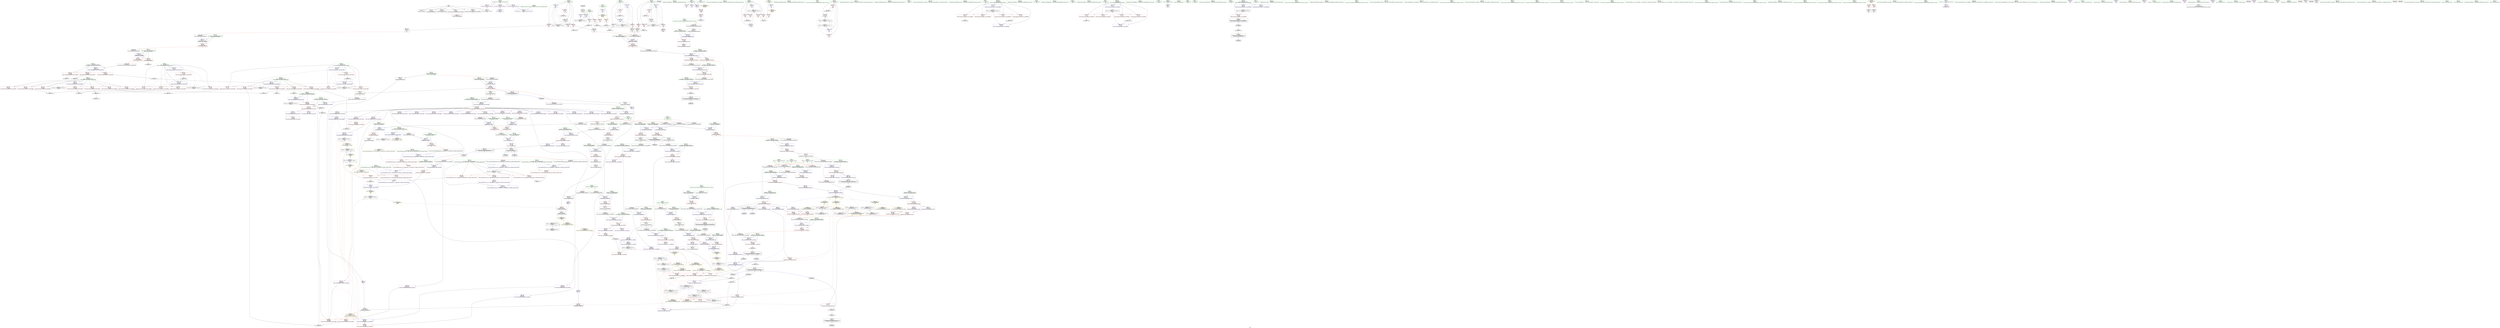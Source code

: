 digraph "SVFG" {
	label="SVFG";

	Node0x55881dccf280 [shape=record,color=grey,label="{NodeID: 0\nNullPtr}"];
	Node0x55881dccf280 -> Node0x55881dd11a80[style=solid];
	Node0x55881dccf280 -> Node0x55881dd11b80[style=solid];
	Node0x55881dccf280 -> Node0x55881dd11c50[style=solid];
	Node0x55881dccf280 -> Node0x55881dd11d20[style=solid];
	Node0x55881dccf280 -> Node0x55881dd11df0[style=solid];
	Node0x55881dccf280 -> Node0x55881dd14880[style=solid];
	Node0x55881dd16fb0 [shape=record,color=blue,label="{NodeID: 443\n561\<--558\n__position.addr\<--__position\n_ZNSt6bitsetILm1005EElSEm\n}"];
	Node0x55881dd16fb0 -> Node0x55881dd1ca90[style=dashed];
	Node0x55881dd16fb0 -> Node0x55881dd1cb60[style=dashed];
	Node0x55881dd1a460 [shape=record,color=red,label="{NodeID: 277\n165\<--78\n\<--i10\nmain\n}"];
	Node0x55881dd1a460 -> Node0x55881dd12570[style=solid];
	Node0x55881dd0aef0 [shape=record,color=green,label="{NodeID: 111\n561\<--562\n__position.addr\<--__position.addr_field_insensitive\n_ZNSt6bitsetILm1005EElSEm\n}"];
	Node0x55881dd0aef0 -> Node0x55881dd1ca90[style=solid];
	Node0x55881dd0aef0 -> Node0x55881dd1cb60[style=solid];
	Node0x55881dd0aef0 -> Node0x55881dd16fb0[style=solid];
	Node0x55881dda28b0 [shape=record,color=black,label="{NodeID: 1052\n451 = PHI()\n}"];
	Node0x55881dd377f0 [shape=record,color=grey,label="{NodeID: 720\n649 = cmp(647, 648, )\n}"];
	Node0x55881dd141e0 [shape=record,color=red,label="{NodeID: 388\n898\<--897\ndummyVal\<--offset_0\n_ZNKSt6bitsetILm1005EElsEm\n}"];
	Node0x55881dd141e0 -> Node0x55881dd15c30[style=solid];
	Node0x55881dd0f690 [shape=record,color=purple,label="{NodeID: 222\n471\<--470\n_M_w\<--this1\n_ZNSt12_Base_bitsetILm16EEC2Ey\n}"];
	Node0x55881dd0f690 -> Node0x55881dd13680[style=solid];
	Node0x55881dd0b930 [shape=record,color=green,label="{NodeID: 56\n137\<--138\n_ZNSt6bitsetILm1005EEixEm\<--_ZNSt6bitsetILm1005EEixEm_field_insensitive\n}"];
	Node0x55881dd529f0 [shape=record,color=yellow,style=double,label="{NodeID: 831\n44V_1 = ENCHI(MR_44V_0)\npts\{770000 770001 810000 810001 870000 870001 \}\nFun[_ZNSt6bitsetILm1005EEixEm]|{<s0>26|<s1>26}}"];
	Node0x55881dd529f0:s0 -> Node0x55881dd16930[style=dashed,color=red];
	Node0x55881dd529f0:s1 -> Node0x55881dd16a00[style=dashed,color=red];
	Node0x55881dd1d1e0 [shape=record,color=red,label="{NodeID: 333\n653\<--592\n\<--__wshift\n_ZNSt12_Base_bitsetILm16EE16_M_do_left_shiftEm\n}"];
	Node0x55881dd1d1e0 -> Node0x55881dd362f0[style=solid];
	Node0x55881dd12a50 [shape=record,color=black,label="{NodeID: 167\n282\<--281\ntobool\<--\n_ZNSt6bitsetILm1005EE9referenceaSEb\n}"];
	Node0x55881dda7280 [shape=record,color=black,label="{NodeID: 1108\n587 = PHI(571, )\n1st arg _ZNSt12_Base_bitsetILm16EE16_M_do_left_shiftEm }"];
	Node0x55881dda7280 -> Node0x55881dd17150[style=solid];
	Node0x55881dd072d0 [shape=record,color=green,label="{NodeID: 1\n7\<--1\n__dso_handle\<--dummyObj\nGlob }"];
	Node0x55881dd17080 [shape=record,color=blue,label="{NodeID: 444\n588\<--586\nthis.addr\<--this\n_ZNSt12_Base_bitsetILm16EE16_M_do_left_shiftEm\n}"];
	Node0x55881dd17080 -> Node0x55881dd1cc30[style=dashed];
	Node0x55881dd1a530 [shape=record,color=red,label="{NodeID: 278\n171\<--78\n\<--i10\nmain\n}"];
	Node0x55881dd1a530 -> Node0x55881dd33ef0[style=solid];
	Node0x55881dd0afc0 [shape=record,color=green,label="{NodeID: 112\n573\<--574\n_ZNSt12_Base_bitsetILm16EE16_M_do_left_shiftEm\<--_ZNSt12_Base_bitsetILm16EE16_M_do_left_shiftEm_field_insensitive\n}"];
	Node0x55881dda2980 [shape=record,color=black,label="{NodeID: 1053\n495 = PHI(507, )\n}"];
	Node0x55881dda2980 -> Node0x55881dd16930[style=solid];
	Node0x55881dd37970 [shape=record,color=grey,label="{NodeID: 721\n112 = cmp(110, 111, )\n}"];
	Node0x55881dd142b0 [shape=record,color=red,label="{NodeID: 389\n901\<--900\ndummyVal\<--offset_0\n_ZNKSt6bitsetILm1005EElsEm\n}"];
	Node0x55881dd142b0 -> Node0x55881dd15d00[style=solid];
	Node0x55881dd0f760 [shape=record,color=purple,label="{NodeID: 223\n474\<--470\narrayinit.begin\<--this1\n_ZNSt12_Base_bitsetILm16EEC2Ey\n}"];
	Node0x55881dd0f760 -> Node0x55881dd165f0[style=solid];
	Node0x55881dd0ba30 [shape=record,color=green,label="{NodeID: 57\n141\<--142\n_ZNSt6bitsetILm1005EE9referenceaSEb\<--_ZNSt6bitsetILm1005EE9referenceaSEb_field_insensitive\n}"];
	Node0x55881dd1d2b0 [shape=record,color=red,label="{NodeID: 334\n661\<--592\n\<--__wshift\n_ZNSt12_Base_bitsetILm16EE16_M_do_left_shiftEm\n}"];
	Node0x55881dd1d2b0 -> Node0x55881dd36770[style=solid];
	Node0x55881dd12b20 [shape=record,color=black,label="{NodeID: 168\n314\<--327\n_ZNKSt6bitsetILm1005EE9referencecvbEv_ret\<--cmp\n_ZNKSt6bitsetILm1005EE9referencecvbEv\n|{<s0>17}}"];
	Node0x55881dd12b20:s0 -> Node0x55881dda1ae0[style=solid,color=blue];
	Node0x55881dd07360 [shape=record,color=green,label="{NodeID: 2\n9\<--1\n\<--dummyObj\nCan only get source location for instruction, argument, global var or function.}"];
	Node0x55881dd17150 [shape=record,color=blue,label="{NodeID: 445\n590\<--587\n__shift.addr\<--__shift\n_ZNSt12_Base_bitsetILm16EE16_M_do_left_shiftEm\n}"];
	Node0x55881dd17150 -> Node0x55881dd1cd00[style=dashed];
	Node0x55881dd17150 -> Node0x55881dd1cdd0[style=dashed];
	Node0x55881dd17150 -> Node0x55881dd1cea0[style=dashed];
	Node0x55881dd1a600 [shape=record,color=red,label="{NodeID: 279\n192\<--82\n\<--ret\nmain\n}"];
	Node0x55881dd1a600 -> Node0x55881dd347f0[style=solid];
	Node0x55881dd0b0c0 [shape=record,color=green,label="{NodeID: 113\n576\<--577\n_ZNSt6bitsetILm1005EE14_M_do_sanitizeEv\<--_ZNSt6bitsetILm1005EE14_M_do_sanitizeEv_field_insensitive\n}"];
	Node0x55881dda2af0 [shape=record,color=black,label="{NodeID: 1054\n501 = PHI(524, )\n}"];
	Node0x55881dda2af0 -> Node0x55881dd16a00[style=solid];
	Node0x55881dd37af0 [shape=record,color=grey,label="{NodeID: 722\n327 = cmp(326, 210, )\n}"];
	Node0x55881dd37af0 -> Node0x55881dd12b20[style=solid];
	Node0x55881dd14380 [shape=record,color=blue,label="{NodeID: 390\n8\<--9\nT\<--\nGlob }"];
	Node0x55881dd14380 -> Node0x55881dd66aa0[style=dashed];
	Node0x55881dd0f830 [shape=record,color=purple,label="{NodeID: 224\n498\<--491\n_M_wp\<--this1\n_ZNSt6bitsetILm1005EE9referenceC2ERS0_m\n}"];
	Node0x55881dd0f830 -> Node0x55881dd16930[style=solid];
	Node0x55881dd0bb30 [shape=record,color=green,label="{NodeID: 58\n144\<--145\n_ZNSt6bitsetILm1005EE9referenceD2Ev\<--_ZNSt6bitsetILm1005EE9referenceD2Ev_field_insensitive\n}"];
	Node0x55881dd1d380 [shape=record,color=red,label="{NodeID: 335\n684\<--592\n\<--__wshift\n_ZNSt12_Base_bitsetILm16EE16_M_do_left_shiftEm\n}"];
	Node0x55881dd12bf0 [shape=record,color=black,label="{NodeID: 169\n353\<--330\n\<--agg.result\n_ZNKSt6bitsetILm1005EElsEm\n}"];
	Node0x55881dd12bf0 -> Node0x55881dd0f420[style=solid];
	Node0x55881dd073f0 [shape=record,color=green,label="{NodeID: 3\n18\<--1\n.str\<--dummyObj\nGlob }"];
	Node0x55881dd17220 [shape=record,color=blue,label="{NodeID: 446\n592\<--611\n__wshift\<--div\n_ZNSt12_Base_bitsetILm16EE16_M_do_left_shiftEm\n}"];
	Node0x55881dd17220 -> Node0x55881dd1cf70[style=dashed];
	Node0x55881dd17220 -> Node0x55881dd1d040[style=dashed];
	Node0x55881dd17220 -> Node0x55881dd1d110[style=dashed];
	Node0x55881dd17220 -> Node0x55881dd1d1e0[style=dashed];
	Node0x55881dd17220 -> Node0x55881dd1d2b0[style=dashed];
	Node0x55881dd17220 -> Node0x55881dd1d380[style=dashed];
	Node0x55881dd17220 -> Node0x55881dd1d450[style=dashed];
	Node0x55881dd17220 -> Node0x55881dd554d0[style=dashed];
	Node0x55881dd1a6d0 [shape=record,color=red,label="{NodeID: 280\n224\<--82\n\<--ret\nmain\n}"];
	Node0x55881dd0fdc0 [shape=record,color=green,label="{NodeID: 114\n581\<--582\n_ZNSt12_Base_bitsetILm16EE11_M_do_resetEv\<--_ZNSt12_Base_bitsetILm16EE11_M_do_resetEv_field_insensitive\n}"];
	Node0x55881dda2c30 [shape=record,color=black,label="{NodeID: 1055\n519 = PHI(533, )\n}"];
	Node0x55881dd37c70 [shape=record,color=grey,label="{NodeID: 723\n876 = cmp(870, 875, )\n}"];
	Node0x55881dd14480 [shape=record,color=blue,label="{NodeID: 391\n11\<--9\nk\<--\nGlob }"];
	Node0x55881dd14480 -> Node0x55881dd66b80[style=dashed];
	Node0x55881dd0f900 [shape=record,color=purple,label="{NodeID: 225\n504\<--491\n_M_bpos\<--this1\n_ZNSt6bitsetILm1005EE9referenceC2ERS0_m\n}"];
	Node0x55881dd0f900 -> Node0x55881dd16a00[style=solid];
	Node0x55881dd0bc30 [shape=record,color=green,label="{NodeID: 59\n188\<--189\n_ZNKSt6bitsetILm1005EE9referencecvbEv\<--_ZNKSt6bitsetILm1005EE9referencecvbEv_field_insensitive\n}"];
	Node0x55881dd1d450 [shape=record,color=red,label="{NodeID: 336\n693\<--592\n\<--__wshift\n_ZNSt12_Base_bitsetILm16EE16_M_do_left_shiftEm\n}"];
	Node0x55881dd12cc0 [shape=record,color=black,label="{NodeID: 170\n343\<--337\n\<--ref.tmp\n_ZNKSt6bitsetILm1005EElsEm\n}"];
	Node0x55881dd12cc0 -> Node0x55881dd0f280[style=solid];
	Node0x55881dd07480 [shape=record,color=green,label="{NodeID: 4\n20\<--1\n.str.1\<--dummyObj\nGlob }"];
	Node0x55881dd172f0 [shape=record,color=blue,label="{NodeID: 447\n594\<--614\n__offset\<--rem\n_ZNSt12_Base_bitsetILm16EE16_M_do_left_shiftEm\n}"];
	Node0x55881dd172f0 -> Node0x55881dd1d520[style=dashed];
	Node0x55881dd172f0 -> Node0x55881dd1d5f0[style=dashed];
	Node0x55881dd172f0 -> Node0x55881dd1d6c0[style=dashed];
	Node0x55881dd172f0 -> Node0x55881dd1d790[style=dashed];
	Node0x55881dd172f0 -> Node0x55881dd559d0[style=dashed];
	Node0x55881dd1a7a0 [shape=record,color=red,label="{NodeID: 281\n178\<--84\n\<--i23\nmain\n}"];
	Node0x55881dd1a7a0 -> Node0x55881dd371f0[style=solid];
	Node0x55881dd0fe90 [shape=record,color=green,label="{NodeID: 115\n588\<--589\nthis.addr\<--this.addr_field_insensitive\n_ZNSt12_Base_bitsetILm16EE16_M_do_left_shiftEm\n}"];
	Node0x55881dd0fe90 -> Node0x55881dd1cc30[style=solid];
	Node0x55881dd0fe90 -> Node0x55881dd17080[style=solid];
	Node0x55881dda2d40 [shape=record,color=black,label="{NodeID: 1056\n547 = PHI(524, )\n}"];
	Node0x55881dda2d40 -> Node0x55881dd35ff0[style=solid];
	Node0x55881dd37df0 [shape=record,color=grey,label="{NodeID: 724\n865 = cmp(864, 829, )\n}"];
	Node0x55881dd14580 [shape=record,color=blue,label="{NodeID: 392\n13\<--9\nn\<--\nGlob }"];
	Node0x55881dd14580 -> Node0x55881dd506c0[style=dashed];
	Node0x55881dd0f9d0 [shape=record,color=purple,label="{NodeID: 226\n517\<--516\n_M_w\<--this1\n_ZNSt12_Base_bitsetILm16EE10_M_getwordEm\n}"];
	Node0x55881dd0bd30 [shape=record,color=green,label="{NodeID: 60\n198\<--199\n_ZNKSt6bitsetILm1005EElsEm\<--_ZNKSt6bitsetILm1005EElsEm_field_insensitive\n}"];
	Node0x55881dd1d520 [shape=record,color=red,label="{NodeID: 337\n616\<--594\n\<--__offset\n_ZNSt12_Base_bitsetILm16EE16_M_do_left_shiftEm\n}"];
	Node0x55881dd1d520 -> Node0x55881dd36a70[style=solid];
	Node0x55881dd12d90 [shape=record,color=black,label="{NodeID: 171\n344\<--341\n\<--this1\n_ZNKSt6bitsetILm1005EElsEm\n}"];
	Node0x55881dd12d90 -> Node0x55881dd0f350[style=solid];
	Node0x55881dd07510 [shape=record,color=green,label="{NodeID: 5\n22\<--1\nstdin\<--dummyObj\nGlob }"];
	Node0x55881dd173c0 [shape=record,color=blue,label="{NodeID: 448\n596\<--620\n__n\<--\n_ZNSt12_Base_bitsetILm16EE16_M_do_left_shiftEm\n}"];
	Node0x55881dd173c0 -> Node0x55881dd1d860[style=dashed];
	Node0x55881dd173c0 -> Node0x55881dd1d930[style=dashed];
	Node0x55881dd173c0 -> Node0x55881dd1da00[style=dashed];
	Node0x55881dd173c0 -> Node0x55881dd1dad0[style=dashed];
	Node0x55881dd173c0 -> Node0x55881dd17560[style=dashed];
	Node0x55881dd173c0 -> Node0x55881dd55ed0[style=dashed];
	Node0x55881dd1a870 [shape=record,color=red,label="{NodeID: 282\n184\<--84\n\<--i23\nmain\n}"];
	Node0x55881dd1a870 -> Node0x55881dd12640[style=solid];
	Node0x55881dd0ff60 [shape=record,color=green,label="{NodeID: 116\n590\<--591\n__shift.addr\<--__shift.addr_field_insensitive\n_ZNSt12_Base_bitsetILm16EE16_M_do_left_shiftEm\n}"];
	Node0x55881dd0ff60 -> Node0x55881dd1cd00[style=solid];
	Node0x55881dd0ff60 -> Node0x55881dd1cdd0[style=solid];
	Node0x55881dd0ff60 -> Node0x55881dd1cea0[style=solid];
	Node0x55881dd0ff60 -> Node0x55881dd17150[style=solid];
	Node0x55881dda2eb0 [shape=record,color=black,label="{NodeID: 1057\n712 = PHI(804, )\n|{<s0>52}}"];
	Node0x55881dda2eb0:s0 -> Node0x55881dda36d0[style=solid,color=red];
	Node0x55881dd37f70 [shape=record,color=grey,label="{NodeID: 725\n775 = cmp(773, 774, )\n}"];
	Node0x55881dd14680 [shape=record,color=blue,label="{NodeID: 393\n893\<--37\nllvm.global_ctors_0\<--\nGlob }"];
	Node0x55881dd0faa0 [shape=record,color=purple,label="{NodeID: 227\n522\<--516\narrayidx\<--this1\n_ZNSt12_Base_bitsetILm16EE10_M_getwordEm\n}"];
	Node0x55881dd0faa0 -> Node0x55881dd13820[style=solid];
	Node0x55881dd0be30 [shape=record,color=green,label="{NodeID: 61\n201\<--202\n_ZNSt6bitsetILm1005EEeOERKS0_\<--_ZNSt6bitsetILm1005EEeOERKS0__field_insensitive\n}"];
	Node0x55881dd52ee0 [shape=record,color=yellow,style=double,label="{NodeID: 836\n24V_1 = ENCHI(MR_24V_0)\npts\{710000 \}\nFun[_ZNKSt6bitsetILm1005EElsEm]}"];
	Node0x55881dd52ee0 -> Node0x55881dd141e0[style=dashed];
	Node0x55881dd1d5f0 [shape=record,color=red,label="{NodeID: 338\n642\<--594\n\<--__offset\n_ZNSt12_Base_bitsetILm16EE16_M_do_left_shiftEm\n}"];
	Node0x55881dd1d5f0 -> Node0x55881dd359f0[style=solid];
	Node0x55881dd12e60 [shape=record,color=black,label="{NodeID: 172\n354\<--350\n\<--call\n_ZNKSt6bitsetILm1005EElsEm\n}"];
	Node0x55881dd12e60 -> Node0x55881dd0f4f0[style=solid];
	Node0x55881dd07e50 [shape=record,color=green,label="{NodeID: 6\n23\<--1\n.str.2\<--dummyObj\nGlob }"];
	Node0x55881dd17490 [shape=record,color=blue,label="{NodeID: 449\n634\<--631\narrayidx6\<--\n_ZNSt12_Base_bitsetILm16EE16_M_do_left_shiftEm\n}"];
	Node0x55881dd17490 -> Node0x55881dd1e080[style=dashed];
	Node0x55881dd17490 -> Node0x55881dd17490[style=dashed];
	Node0x55881dd17490 -> Node0x55881dd21d60[style=dashed];
	Node0x55881dd1a940 [shape=record,color=red,label="{NodeID: 283\n195\<--84\n\<--i23\nmain\n}"];
	Node0x55881dd1a940 -> Node0x55881dd12710[style=solid];
	Node0x55881dd10030 [shape=record,color=green,label="{NodeID: 117\n592\<--593\n__wshift\<--__wshift_field_insensitive\n_ZNSt12_Base_bitsetILm16EE16_M_do_left_shiftEm\n}"];
	Node0x55881dd10030 -> Node0x55881dd1cf70[style=solid];
	Node0x55881dd10030 -> Node0x55881dd1d040[style=solid];
	Node0x55881dd10030 -> Node0x55881dd1d110[style=solid];
	Node0x55881dd10030 -> Node0x55881dd1d1e0[style=solid];
	Node0x55881dd10030 -> Node0x55881dd1d2b0[style=solid];
	Node0x55881dd10030 -> Node0x55881dd1d380[style=solid];
	Node0x55881dd10030 -> Node0x55881dd1d450[style=solid];
	Node0x55881dd10030 -> Node0x55881dd17220[style=solid];
	Node0x55881dda2ff0 [shape=record,color=black,label="{NodeID: 1058\n744 = PHI(786, )\n|{<s0>56}}"];
	Node0x55881dda2ff0:s0 -> Node0x55881dda5a50[style=solid,color=red];
	Node0x55881dd500d0 [shape=record,color=black,label="{NodeID: 726\nMR_26V_2 = PHI(MR_26V_3, MR_26V_1, )\npts\{730000 \}\n|{|<s2>33}}"];
	Node0x55881dd500d0 -> Node0x55881dd1f670[style=dashed];
	Node0x55881dd500d0 -> Node0x55881dd28690[style=dashed];
	Node0x55881dd500d0:s2 -> Node0x55881dd76930[style=dashed,color=blue];
	Node0x55881dd14780 [shape=record,color=blue,label="{NodeID: 394\n894\<--38\nllvm.global_ctors_1\<--_GLOBAL__sub_I_mjy0724_0_0.cpp\nGlob }"];
	Node0x55881dd0fb70 [shape=record,color=purple,label="{NodeID: 228\n626\<--606\n_M_w\<--this1\n_ZNSt12_Base_bitsetILm16EE16_M_do_left_shiftEm\n}"];
	Node0x55881dd0bf30 [shape=record,color=green,label="{NodeID: 62\n211\<--212\n_ZNSt6bitsetILm1005EEC2Ey\<--_ZNSt6bitsetILm1005EEC2Ey_field_insensitive\n}"];
	Node0x55881dd1d6c0 [shape=record,color=red,label="{NodeID: 339\n657\<--594\n\<--__offset\n_ZNSt12_Base_bitsetILm16EE16_M_do_left_shiftEm\n}"];
	Node0x55881dd1d6c0 -> Node0x55881dd36170[style=solid];
	Node0x55881dd12f30 [shape=record,color=black,label="{NodeID: 173\n357\<--366\n_ZNSt6bitsetILm1005EEeOERKS0__ret\<--this1\n_ZNSt6bitsetILm1005EEeOERKS0_\n|{<s0>20}}"];
	Node0x55881dd12f30:s0 -> Node0x55881dda1c20[style=solid,color=blue];
	Node0x55881dd07ee0 [shape=record,color=green,label="{NodeID: 7\n25\<--1\n.str.3\<--dummyObj\nGlob }"];
	Node0x55881dd17560 [shape=record,color=blue,label="{NodeID: 450\n596\<--638\n__n\<--dec\n_ZNSt12_Base_bitsetILm16EE16_M_do_left_shiftEm\n}"];
	Node0x55881dd17560 -> Node0x55881dd1d860[style=dashed];
	Node0x55881dd17560 -> Node0x55881dd1d930[style=dashed];
	Node0x55881dd17560 -> Node0x55881dd1da00[style=dashed];
	Node0x55881dd17560 -> Node0x55881dd1dad0[style=dashed];
	Node0x55881dd17560 -> Node0x55881dd17560[style=dashed];
	Node0x55881dd17560 -> Node0x55881dd55ed0[style=dashed];
	Node0x55881dd1aa10 [shape=record,color=red,label="{NodeID: 284\n205\<--84\n\<--i23\nmain\n}"];
	Node0x55881dd1aa10 -> Node0x55881dd33bf0[style=solid];
	Node0x55881dd10100 [shape=record,color=green,label="{NodeID: 118\n594\<--595\n__offset\<--__offset_field_insensitive\n_ZNSt12_Base_bitsetILm16EE16_M_do_left_shiftEm\n}"];
	Node0x55881dd10100 -> Node0x55881dd1d520[style=solid];
	Node0x55881dd10100 -> Node0x55881dd1d5f0[style=solid];
	Node0x55881dd10100 -> Node0x55881dd1d6c0[style=solid];
	Node0x55881dd10100 -> Node0x55881dd1d790[style=solid];
	Node0x55881dd10100 -> Node0x55881dd172f0[style=solid];
	Node0x55881dda3130 [shape=record,color=black,label="{NodeID: 1059\n748 = PHI(786, )\n|{<s0>56}}"];
	Node0x55881dda3130:s0 -> Node0x55881dda5b60[style=solid,color=red];
	Node0x55881dd501c0 [shape=record,color=black,label="{NodeID: 727\nMR_175V_3 = PHI(MR_175V_4, MR_175V_2, )\npts\{821 \}\n}"];
	Node0x55881dd501c0 -> Node0x55881dd1f260[style=dashed];
	Node0x55881dd501c0 -> Node0x55881dd1f330[style=dashed];
	Node0x55881dd501c0 -> Node0x55881dd1f400[style=dashed];
	Node0x55881dd501c0 -> Node0x55881dd1f4d0[style=dashed];
	Node0x55881dd501c0 -> Node0x55881dd28760[style=dashed];
	Node0x55881dd14880 [shape=record,color=blue, style = dotted,label="{NodeID: 395\n895\<--3\nllvm.global_ctors_2\<--dummyVal\nGlob }"];
	Node0x55881dd0fc40 [shape=record,color=purple,label="{NodeID: 229\n630\<--606\narrayidx\<--this1\n_ZNSt12_Base_bitsetILm16EE16_M_do_left_shiftEm\n}"];
	Node0x55881dd0fc40 -> Node0x55881dd1e080[style=solid];
	Node0x55881dd0c030 [shape=record,color=green,label="{NodeID: 63\n214\<--215\n_ZNKSt6bitsetILm1005EEneERKS0_\<--_ZNKSt6bitsetILm1005EEneERKS0__field_insensitive\n}"];
	Node0x55881dd1d790 [shape=record,color=red,label="{NodeID: 340\n681\<--594\n\<--__offset\n_ZNSt12_Base_bitsetILm16EE16_M_do_left_shiftEm\n}"];
	Node0x55881dd1d790 -> Node0x55881dd35b70[style=solid];
	Node0x55881dd13000 [shape=record,color=black,label="{NodeID: 174\n367\<--366\n\<--this1\n_ZNSt6bitsetILm1005EEeOERKS0_\n|{<s0>33}}"];
	Node0x55881dd13000:s0 -> Node0x55881dda5830[style=solid,color=red];
	Node0x55881dd07f70 [shape=record,color=green,label="{NodeID: 8\n27\<--1\nstdout\<--dummyObj\nGlob }"];
	Node0x55881dd17630 [shape=record,color=blue,label="{NodeID: 451\n598\<--643\n__sub_offset\<--sub7\n_ZNSt12_Base_bitsetILm16EE16_M_do_left_shiftEm\n}"];
	Node0x55881dd17630 -> Node0x55881dd1dba0[style=dashed];
	Node0x55881dd17630 -> Node0x55881dd563d0[style=dashed];
	Node0x55881dd1aae0 [shape=record,color=red,label="{NodeID: 285\n161\<--160\n\<--arrayidx\nmain\n}"];
	Node0x55881dd1aae0 -> Node0x55881dd124a0[style=solid];
	Node0x55881dd101d0 [shape=record,color=green,label="{NodeID: 119\n596\<--597\n__n\<--__n_field_insensitive\n_ZNSt12_Base_bitsetILm16EE16_M_do_left_shiftEm\n}"];
	Node0x55881dd101d0 -> Node0x55881dd1d860[style=solid];
	Node0x55881dd101d0 -> Node0x55881dd1d930[style=solid];
	Node0x55881dd101d0 -> Node0x55881dd1da00[style=solid];
	Node0x55881dd101d0 -> Node0x55881dd1dad0[style=solid];
	Node0x55881dd101d0 -> Node0x55881dd173c0[style=solid];
	Node0x55881dd101d0 -> Node0x55881dd17560[style=solid];
	Node0x55881dda3270 [shape=record,color=black,label="{NodeID: 1060\n525 = PHI(500, 546, )\n0th arg _ZNSt12_Base_bitsetILm16EE11_S_whichbitEm }"];
	Node0x55881dda3270 -> Node0x55881dd16c70[style=solid];
	Node0x55881dd506c0 [shape=record,color=black,label="{NodeID: 728\nMR_8V_2 = PHI(MR_8V_3, MR_8V_1, )\npts\{14 \}\n}"];
	Node0x55881dd506c0 -> Node0x55881dd14b20[style=dashed];
	Node0x55881dd14980 [shape=record,color=blue,label="{NodeID: 396\n66\<--9\nretval\<--\nmain\n}"];
	Node0x55881dd0fd10 [shape=record,color=purple,label="{NodeID: 230\n632\<--606\n_M_w5\<--this1\n_ZNSt12_Base_bitsetILm16EE16_M_do_left_shiftEm\n}"];
	Node0x55881dd0c130 [shape=record,color=green,label="{NodeID: 64\n220\<--221\nprintf\<--printf_field_insensitive\n}"];
	Node0x55881dd1d860 [shape=record,color=red,label="{NodeID: 341\n622\<--596\n\<--__n\n_ZNSt12_Base_bitsetILm16EE16_M_do_left_shiftEm\n}"];
	Node0x55881dd1d860 -> Node0x55881dd36ef0[style=solid];
	Node0x55881dd130d0 [shape=record,color=black,label="{NodeID: 175\n369\<--368\n\<--\n_ZNSt6bitsetILm1005EEeOERKS0_\n|{<s0>33}}"];
	Node0x55881dd130d0:s0 -> Node0x55881dda5940[style=solid,color=red];
	Node0x55881dd08000 [shape=record,color=green,label="{NodeID: 9\n28\<--1\n.str.4\<--dummyObj\nGlob }"];
	Node0x55881dd17700 [shape=record,color=blue,label="{NodeID: 452\n600\<--620\n__n8\<--\n_ZNSt12_Base_bitsetILm16EE16_M_do_left_shiftEm\n}"];
	Node0x55881dd17700 -> Node0x55881dd1dc70[style=dashed];
	Node0x55881dd17700 -> Node0x55881dd1dd40[style=dashed];
	Node0x55881dd17700 -> Node0x55881dd1de10[style=dashed];
	Node0x55881dd17700 -> Node0x55881dd1dee0[style=dashed];
	Node0x55881dd17700 -> Node0x55881dd1dfb0[style=dashed];
	Node0x55881dd17700 -> Node0x55881dd178a0[style=dashed];
	Node0x55881dd17700 -> Node0x55881dd568d0[style=dashed];
	Node0x55881dd1abb0 [shape=record,color=red,label="{NodeID: 286\n246\<--243\nthis1\<--this.addr\n_ZNSt6bitsetILm1005EEC2Ev\n}"];
	Node0x55881dd1abb0 -> Node0x55881dd127e0[style=solid];
	Node0x55881dd102a0 [shape=record,color=green,label="{NodeID: 120\n598\<--599\n__sub_offset\<--__sub_offset_field_insensitive\n_ZNSt12_Base_bitsetILm16EE16_M_do_left_shiftEm\n}"];
	Node0x55881dd102a0 -> Node0x55881dd1dba0[style=solid];
	Node0x55881dd102a0 -> Node0x55881dd17630[style=solid];
	Node0x55881dda3480 [shape=record,color=black,label="{NodeID: 1061\n542 = PHI(285, 296, 324, )\n0th arg _ZNSt12_Base_bitsetILm16EE10_S_maskbitEm }"];
	Node0x55881dda3480 -> Node0x55881dd16e10[style=solid];
	Node0x55881dd50bc0 [shape=record,color=black,label="{NodeID: 729\nMR_12V_3 = PHI(MR_12V_4, MR_12V_2, )\npts\{69 \}\n}"];
	Node0x55881dd50bc0 -> Node0x55881dd19d10[style=dashed];
	Node0x55881dd50bc0 -> Node0x55881dd19de0[style=dashed];
	Node0x55881dd50bc0 -> Node0x55881dd19eb0[style=dashed];
	Node0x55881dd50bc0 -> Node0x55881dd19f80[style=dashed];
	Node0x55881dd50bc0 -> Node0x55881dd15270[style=dashed];
	Node0x55881dd14a50 [shape=record,color=blue,label="{NodeID: 397\n68\<--108\ncas\<--\nmain\n}"];
	Node0x55881dd14a50 -> Node0x55881dd50bc0[style=dashed];
	Node0x55881dd17f00 [shape=record,color=purple,label="{NodeID: 231\n634\<--606\narrayidx6\<--this1\n_ZNSt12_Base_bitsetILm16EE16_M_do_left_shiftEm\n}"];
	Node0x55881dd17f00 -> Node0x55881dd17490[style=solid];
	Node0x55881dd0c230 [shape=record,color=green,label="{NodeID: 65\n243\<--244\nthis.addr\<--this.addr_field_insensitive\n_ZNSt6bitsetILm1005EEC2Ev\n}"];
	Node0x55881dd0c230 -> Node0x55881dd1abb0[style=solid];
	Node0x55881dd0c230 -> Node0x55881dd15340[style=solid];
	Node0x55881dd1d930 [shape=record,color=red,label="{NodeID: 342\n627\<--596\n\<--__n\n_ZNSt12_Base_bitsetILm16EE16_M_do_left_shiftEm\n}"];
	Node0x55881dd1d930 -> Node0x55881dd35570[style=solid];
	Node0x55881dd131a0 [shape=record,color=black,label="{NodeID: 176\n384\<--383\n\<--this1\n_ZNKSt6bitsetILm1005EEneERKS0_\n|{<s0>34}}"];
	Node0x55881dd131a0:s0 -> Node0x55881dda4600[style=solid,color=red];
	Node0x55881dd08090 [shape=record,color=green,label="{NodeID: 10\n30\<--1\n.str.5\<--dummyObj\nGlob }"];
	Node0x55881dd177d0 [shape=record,color=blue,label="{NodeID: 453\n671\<--668\narrayidx20\<--or\n_ZNSt12_Base_bitsetILm16EE16_M_do_left_shiftEm\n}"];
	Node0x55881dd177d0 -> Node0x55881dd1e150[style=dashed];
	Node0x55881dd177d0 -> Node0x55881dd1e220[style=dashed];
	Node0x55881dd177d0 -> Node0x55881dd1e2f0[style=dashed];
	Node0x55881dd177d0 -> Node0x55881dd177d0[style=dashed];
	Node0x55881dd177d0 -> Node0x55881dd17970[style=dashed];
	Node0x55881dd1ac80 [shape=record,color=red,label="{NodeID: 287\n264\<--258\nthis1\<--this.addr\n_ZNSt6bitsetILm1005EEixEm\n|{<s0>26}}"];
	Node0x55881dd1ac80:s0 -> Node0x55881dda3a00[style=solid,color=red];
	Node0x55881dd10370 [shape=record,color=green,label="{NodeID: 121\n600\<--601\n__n8\<--__n8_field_insensitive\n_ZNSt12_Base_bitsetILm16EE16_M_do_left_shiftEm\n}"];
	Node0x55881dd10370 -> Node0x55881dd1dc70[style=solid];
	Node0x55881dd10370 -> Node0x55881dd1dd40[style=solid];
	Node0x55881dd10370 -> Node0x55881dd1de10[style=solid];
	Node0x55881dd10370 -> Node0x55881dd1dee0[style=solid];
	Node0x55881dd10370 -> Node0x55881dd1dfb0[style=solid];
	Node0x55881dd10370 -> Node0x55881dd17700[style=solid];
	Node0x55881dd10370 -> Node0x55881dd178a0[style=solid];
	Node0x55881dda36d0 [shape=record,color=black,label="{NodeID: 1062\n794 = PHI(712, )\n0th arg _ZNSt9_SanitizeILm45EE14_S_do_sanitizeERm }"];
	Node0x55881dda36d0 -> Node0x55881dd281b0[style=solid];
	Node0x55881dd510c0 [shape=record,color=black,label="{NodeID: 730\nMR_14V_2 = PHI(MR_14V_4, MR_14V_1, )\npts\{75 \}\n}"];
	Node0x55881dd510c0 -> Node0x55881dd14bf0[style=dashed];
	Node0x55881dd14b20 [shape=record,color=blue,label="{NodeID: 398\n13\<--125\nn\<--conv\nmain\n}"];
	Node0x55881dd14b20 -> Node0x55881dd199d0[style=dashed];
	Node0x55881dd14b20 -> Node0x55881dd19aa0[style=dashed];
	Node0x55881dd14b20 -> Node0x55881dd506c0[style=dashed];
	Node0x55881dd17fd0 [shape=record,color=purple,label="{NodeID: 232\n651\<--606\n_M_w12\<--this1\n_ZNSt12_Base_bitsetILm16EE16_M_do_left_shiftEm\n}"];
	Node0x55881dd0c300 [shape=record,color=green,label="{NodeID: 66\n249\<--250\n_ZNSt12_Base_bitsetILm16EEC2Ev\<--_ZNSt12_Base_bitsetILm16EEC2Ev_field_insensitive\n}"];
	Node0x55881dd1da00 [shape=record,color=red,label="{NodeID: 343\n633\<--596\n\<--__n\n_ZNSt12_Base_bitsetILm16EE16_M_do_left_shiftEm\n}"];
	Node0x55881dd13270 [shape=record,color=black,label="{NodeID: 177\n386\<--385\n\<--\n_ZNKSt6bitsetILm1005EEneERKS0_\n|{<s0>34}}"];
	Node0x55881dd13270:s0 -> Node0x55881dda4710[style=solid,color=red];
	Node0x55881dd08120 [shape=record,color=green,label="{NodeID: 11\n32\<--1\n.str.6\<--dummyObj\nGlob }"];
	Node0x55881dd178a0 [shape=record,color=blue,label="{NodeID: 454\n600\<--675\n__n8\<--dec22\n_ZNSt12_Base_bitsetILm16EE16_M_do_left_shiftEm\n}"];
	Node0x55881dd178a0 -> Node0x55881dd1dc70[style=dashed];
	Node0x55881dd178a0 -> Node0x55881dd1dd40[style=dashed];
	Node0x55881dd178a0 -> Node0x55881dd1de10[style=dashed];
	Node0x55881dd178a0 -> Node0x55881dd1dee0[style=dashed];
	Node0x55881dd178a0 -> Node0x55881dd1dfb0[style=dashed];
	Node0x55881dd178a0 -> Node0x55881dd178a0[style=dashed];
	Node0x55881dd178a0 -> Node0x55881dd568d0[style=dashed];
	Node0x55881dd1ad50 [shape=record,color=red,label="{NodeID: 288\n265\<--260\n\<--__position.addr\n_ZNSt6bitsetILm1005EEixEm\n|{<s0>26}}"];
	Node0x55881dd1ad50:s0 -> Node0x55881dda3b10[style=solid,color=red];
	Node0x55881dd10440 [shape=record,color=green,label="{NodeID: 122\n602\<--603\nref.tmp\<--ref.tmp_field_insensitive\n_ZNSt12_Base_bitsetILm16EE16_M_do_left_shiftEm\n|{|<s1>49}}"];
	Node0x55881dd10440 -> Node0x55881dd17a40[style=solid];
	Node0x55881dd10440:s1 -> Node0x55881dda7070[style=solid,color=red];
	Node0x55881dda37e0 [shape=record,color=black,label="{NodeID: 1063\n720 = PHI(579, )\n0th arg _ZNSt12_Base_bitsetILm16EE11_M_do_resetEv }"];
	Node0x55881dda37e0 -> Node0x55881dd17be0[style=solid];
	Node0x55881dd515c0 [shape=record,color=black,label="{NodeID: 731\nMR_16V_2 = PHI(MR_16V_4, MR_16V_1, )\npts\{79 \}\n}"];
	Node0x55881dd515c0 -> Node0x55881dd14d90[style=dashed];
	Node0x55881dd14bf0 [shape=record,color=blue,label="{NodeID: 399\n74\<--9\ni\<--\nmain\n}"];
	Node0x55881dd14bf0 -> Node0x55881dd1a050[style=dashed];
	Node0x55881dd14bf0 -> Node0x55881dd1a120[style=dashed];
	Node0x55881dd14bf0 -> Node0x55881dd1a1f0[style=dashed];
	Node0x55881dd14bf0 -> Node0x55881dd14cc0[style=dashed];
	Node0x55881dd14bf0 -> Node0x55881dd510c0[style=dashed];
	Node0x55881dd180a0 [shape=record,color=purple,label="{NodeID: 233\n655\<--606\narrayidx14\<--this1\n_ZNSt12_Base_bitsetILm16EE16_M_do_left_shiftEm\n}"];
	Node0x55881dd180a0 -> Node0x55881dd1e150[style=solid];
	Node0x55881dd0c400 [shape=record,color=green,label="{NodeID: 67\n258\<--259\nthis.addr\<--this.addr_field_insensitive\n_ZNSt6bitsetILm1005EEixEm\n}"];
	Node0x55881dd0c400 -> Node0x55881dd1ac80[style=solid];
	Node0x55881dd0c400 -> Node0x55881dd15410[style=solid];
	Node0x55881dd53450 [shape=record,color=yellow,style=double,label="{NodeID: 842\n28V_1 = ENCHI(MR_28V_0)\npts\{890000 \}\nFun[_ZNSt12_Base_bitsetILm16EE9_M_do_xorERKS0_]}"];
	Node0x55881dd53450 -> Node0x55881dd1f5a0[style=dashed];
	Node0x55881dd1dad0 [shape=record,color=red,label="{NodeID: 344\n637\<--596\n\<--__n\n_ZNSt12_Base_bitsetILm16EE16_M_do_left_shiftEm\n}"];
	Node0x55881dd1dad0 -> Node0x55881dd34df0[style=solid];
	Node0x55881dd13340 [shape=record,color=black,label="{NodeID: 178\n374\<--390\n_ZNKSt6bitsetILm1005EEneERKS0__ret\<--lnot\n_ZNKSt6bitsetILm1005EEneERKS0_\n|{<s0>22}}"];
	Node0x55881dd13340:s0 -> Node0x55881dda1d60[style=solid,color=blue];
	Node0x55881dd081b0 [shape=record,color=green,label="{NodeID: 12\n34\<--1\n.str.7\<--dummyObj\nGlob }"];
	Node0x55881dd17970 [shape=record,color=blue,label="{NodeID: 455\n685\<--682\narrayidx28\<--shl26\n_ZNSt12_Base_bitsetILm16EE16_M_do_left_shiftEm\n}"];
	Node0x55881dd17970 -> Node0x55881dd21d60[style=dashed];
	Node0x55881dd1ae20 [shape=record,color=red,label="{NodeID: 289\n280\<--273\nthis1\<--this.addr\n_ZNSt6bitsetILm1005EE9referenceaSEb\n}"];
	Node0x55881dd1ae20 -> Node0x55881dd12980[style=solid];
	Node0x55881dd1ae20 -> Node0x55881dd0eda0[style=solid];
	Node0x55881dd1ae20 -> Node0x55881dd0ee70[style=solid];
	Node0x55881dd1ae20 -> Node0x55881dd0ef40[style=solid];
	Node0x55881dd1ae20 -> Node0x55881dd0f010[style=solid];
	Node0x55881dd10510 [shape=record,color=green,label="{NodeID: 123\n697\<--698\n_ZSt4fillIPmmEvT_S1_RKT0_\<--_ZSt4fillIPmmEvT_S1_RKT0__field_insensitive\n}"];
	Node0x55881dda38f0 [shape=record,color=black,label="{NodeID: 1064\n479 = PHI(255, )\n0th arg _ZNSt6bitsetILm1005EE9referenceC2ERS0_m }"];
	Node0x55881dda38f0 -> Node0x55881dd166c0[style=solid];
	Node0x55881dd51ac0 [shape=record,color=black,label="{NodeID: 732\nMR_18V_2 = PHI(MR_18V_4, MR_18V_1, )\npts\{83 \}\n}"];
	Node0x55881dd51ac0 -> Node0x55881dd14f30[style=dashed];
	Node0x55881dd14cc0 [shape=record,color=blue,label="{NodeID: 400\n74\<--148\ni\<--inc\nmain\n}"];
	Node0x55881dd14cc0 -> Node0x55881dd1a050[style=dashed];
	Node0x55881dd14cc0 -> Node0x55881dd1a120[style=dashed];
	Node0x55881dd14cc0 -> Node0x55881dd1a1f0[style=dashed];
	Node0x55881dd14cc0 -> Node0x55881dd14cc0[style=dashed];
	Node0x55881dd14cc0 -> Node0x55881dd510c0[style=dashed];
	Node0x55881dd18170 [shape=record,color=purple,label="{NodeID: 234\n659\<--606\n_M_w15\<--this1\n_ZNSt12_Base_bitsetILm16EE16_M_do_left_shiftEm\n}"];
	Node0x55881dd0c4d0 [shape=record,color=green,label="{NodeID: 68\n260\<--261\n__position.addr\<--__position.addr_field_insensitive\n_ZNSt6bitsetILm1005EEixEm\n}"];
	Node0x55881dd0c4d0 -> Node0x55881dd1ad50[style=solid];
	Node0x55881dd0c4d0 -> Node0x55881dd154e0[style=solid];
	Node0x55881dd1dba0 [shape=record,color=red,label="{NodeID: 345\n666\<--598\n\<--__sub_offset\n_ZNSt12_Base_bitsetILm16EE16_M_do_left_shiftEm\n}"];
	Node0x55881dd1dba0 -> Node0x55881dd365f0[style=solid];
	Node0x55881dd13410 [shape=record,color=black,label="{NodeID: 179\n402\<--401\n\<--this1\n_ZNSt6bitsetILm1005EEC2Ey\n|{<s0>36}}"];
	Node0x55881dd13410:s0 -> Node0x55881dda66b0[style=solid,color=red];
	Node0x55881dd08240 [shape=record,color=green,label="{NodeID: 13\n37\<--1\n\<--dummyObj\nCan only get source location for instruction, argument, global var or function.}"];
	Node0x55881dd65d10 [shape=record,color=yellow,style=double,label="{NodeID: 788\n69V_1 = ENCHI(MR_69V_0)\npts\{338 \}\nFun[_ZNSt6bitsetILm1005EElSEm]|{|<s1>46|<s2>46|<s3>46|<s4>46|<s5>46|<s6>46|<s7>46|<s8>46|<s9>46}}"];
	Node0x55881dd65d10 -> Node0x55881dd5cd00[style=dashed];
	Node0x55881dd65d10:s1 -> Node0x55881dd1e080[style=dashed,color=red];
	Node0x55881dd65d10:s2 -> Node0x55881dd1e150[style=dashed,color=red];
	Node0x55881dd65d10:s3 -> Node0x55881dd1e220[style=dashed,color=red];
	Node0x55881dd65d10:s4 -> Node0x55881dd1e2f0[style=dashed,color=red];
	Node0x55881dd65d10:s5 -> Node0x55881dd17490[style=dashed,color=red];
	Node0x55881dd65d10:s6 -> Node0x55881dd177d0[style=dashed,color=red];
	Node0x55881dd65d10:s7 -> Node0x55881dd17970[style=dashed,color=red];
	Node0x55881dd65d10:s8 -> Node0x55881dd54fd0[style=dashed,color=red];
	Node0x55881dd65d10:s9 -> Node0x55881dd21d60[style=dashed,color=red];
	Node0x55881dd17a40 [shape=record,color=blue,label="{NodeID: 456\n602\<--210\nref.tmp\<--\n_ZNSt12_Base_bitsetILm16EE16_M_do_left_shiftEm\n|{|<s1>49}}"];
	Node0x55881dd17a40 -> Node0x55881dd56dd0[style=dashed];
	Node0x55881dd17a40:s1 -> Node0x55881dd6b890[style=dashed,color=red];
	Node0x55881dd1aef0 [shape=record,color=red,label="{NodeID: 290\n281\<--275\n\<--__x.addr\n_ZNSt6bitsetILm1005EE9referenceaSEb\n}"];
	Node0x55881dd1aef0 -> Node0x55881dd12a50[style=solid];
	Node0x55881dd10610 [shape=record,color=green,label="{NodeID: 124\n707\<--708\nthis.addr\<--this.addr_field_insensitive\n_ZNSt6bitsetILm1005EE14_M_do_sanitizeEv\n}"];
	Node0x55881dd10610 -> Node0x55881dd1e3c0[style=solid];
	Node0x55881dd10610 -> Node0x55881dd17b10[style=solid];
	Node0x55881dda3a00 [shape=record,color=black,label="{NodeID: 1065\n480 = PHI(264, )\n1st arg _ZNSt6bitsetILm1005EE9referenceC2ERS0_m }"];
	Node0x55881dda3a00 -> Node0x55881dd16790[style=solid];
	Node0x55881dd51fc0 [shape=record,color=black,label="{NodeID: 733\nMR_20V_2 = PHI(MR_20V_4, MR_20V_1, )\npts\{85 \}\n}"];
	Node0x55881dd51fc0 -> Node0x55881dd15000[style=dashed];
	Node0x55881dd14d90 [shape=record,color=blue,label="{NodeID: 401\n78\<--9\ni10\<--\nmain\n}"];
	Node0x55881dd14d90 -> Node0x55881dd1a2c0[style=dashed];
	Node0x55881dd14d90 -> Node0x55881dd1a390[style=dashed];
	Node0x55881dd14d90 -> Node0x55881dd1a460[style=dashed];
	Node0x55881dd14d90 -> Node0x55881dd1a530[style=dashed];
	Node0x55881dd14d90 -> Node0x55881dd14e60[style=dashed];
	Node0x55881dd14d90 -> Node0x55881dd515c0[style=dashed];
	Node0x55881dd18240 [shape=record,color=purple,label="{NodeID: 235\n664\<--606\narrayidx18\<--this1\n_ZNSt12_Base_bitsetILm16EE16_M_do_left_shiftEm\n}"];
	Node0x55881dd18240 -> Node0x55881dd1e220[style=solid];
	Node0x55881dd0c5a0 [shape=record,color=green,label="{NodeID: 69\n267\<--268\n_ZNSt6bitsetILm1005EE9referenceC2ERS0_m\<--_ZNSt6bitsetILm1005EE9referenceC2ERS0_m_field_insensitive\n}"];
	Node0x55881dd53640 [shape=record,color=yellow,style=double,label="{NodeID: 844\n139V_1 = ENCHI(MR_139V_0)\npts\{603 \}\nFun[_ZSt8__fill_aIPmmEN9__gnu_cxx11__enable_ifIXsr11__is_scalarIT0_EE7__valueEvE6__typeET_S6_RKS3_]}"];
	Node0x55881dd53640 -> Node0x55881dd1ecb0[style=dashed];
	Node0x55881dd338f0 [shape=record,color=grey,label="{NodeID: 678\n614 = Binary(613, 531, )\n}"];
	Node0x55881dd338f0 -> Node0x55881dd172f0[style=solid];
	Node0x55881dd1dc70 [shape=record,color=red,label="{NodeID: 346\n647\<--600\n\<--__n8\n_ZNSt12_Base_bitsetILm16EE16_M_do_left_shiftEm\n}"];
	Node0x55881dd1dc70 -> Node0x55881dd377f0[style=solid];
	Node0x55881dd134e0 [shape=record,color=black,label="{NodeID: 180\n427\<--426\n\<--_M_w\n_ZNSt12_Base_bitsetILm16EEC2Ev\n}"];
	Node0x55881dd082d0 [shape=record,color=green,label="{NodeID: 14\n108\<--1\n\<--dummyObj\nCan only get source location for instruction, argument, global var or function.}"];
	Node0x55881dd17b10 [shape=record,color=blue,label="{NodeID: 457\n707\<--706\nthis.addr\<--this\n_ZNSt6bitsetILm1005EE14_M_do_sanitizeEv\n}"];
	Node0x55881dd17b10 -> Node0x55881dd1e3c0[style=dashed];
	Node0x55881dd1afc0 [shape=record,color=red,label="{NodeID: 291\n285\<--284\n\<--_M_bpos\n_ZNSt6bitsetILm1005EE9referenceaSEb\n|{<s0>27}}"];
	Node0x55881dd1afc0:s0 -> Node0x55881dda3480[style=solid,color=red];
	Node0x55881dd106e0 [shape=record,color=green,label="{NodeID: 125\n713\<--714\n_ZNSt12_Base_bitsetILm16EE9_M_hiwordEv\<--_ZNSt12_Base_bitsetILm16EE9_M_hiwordEv_field_insensitive\n}"];
	Node0x55881dda3b10 [shape=record,color=black,label="{NodeID: 1066\n481 = PHI(265, )\n2nd arg _ZNSt6bitsetILm1005EE9referenceC2ERS0_m }"];
	Node0x55881dda3b10 -> Node0x55881dd16860[style=solid];
	Node0x55881dd524c0 [shape=record,color=black,label="{NodeID: 734\nMR_24V_2 = PHI(MR_24V_5, MR_24V_1, )\npts\{710000 \}\n}"];
	Node0x55881dd524c0 -> Node0x55881dd1ff60[style=dashed];
	Node0x55881dd14e60 [shape=record,color=blue,label="{NodeID: 402\n78\<--172\ni10\<--inc21\nmain\n}"];
	Node0x55881dd14e60 -> Node0x55881dd1a2c0[style=dashed];
	Node0x55881dd14e60 -> Node0x55881dd1a390[style=dashed];
	Node0x55881dd14e60 -> Node0x55881dd1a460[style=dashed];
	Node0x55881dd14e60 -> Node0x55881dd1a530[style=dashed];
	Node0x55881dd14e60 -> Node0x55881dd14e60[style=dashed];
	Node0x55881dd14e60 -> Node0x55881dd515c0[style=dashed];
	Node0x55881dd18310 [shape=record,color=purple,label="{NodeID: 236\n669\<--606\n_M_w19\<--this1\n_ZNSt12_Base_bitsetILm16EE16_M_do_left_shiftEm\n}"];
	Node0x55881dd0c6a0 [shape=record,color=green,label="{NodeID: 70\n273\<--274\nthis.addr\<--this.addr_field_insensitive\n_ZNSt6bitsetILm1005EE9referenceaSEb\n}"];
	Node0x55881dd0c6a0 -> Node0x55881dd1ae20[style=solid];
	Node0x55881dd0c6a0 -> Node0x55881dd155b0[style=solid];
	Node0x55881dd33a70 [shape=record,color=grey,label="{NodeID: 679\n844 = Binary(843, 549, )\n}"];
	Node0x55881dd33a70 -> Node0x55881dd28760[style=solid];
	Node0x55881dd1dd40 [shape=record,color=red,label="{NodeID: 347\n652\<--600\n\<--__n8\n_ZNSt12_Base_bitsetILm16EE16_M_do_left_shiftEm\n}"];
	Node0x55881dd1dd40 -> Node0x55881dd362f0[style=solid];
	Node0x55881dd135b0 [shape=record,color=black,label="{NodeID: 181\n438\<--443\n_ZNSt13_Sanitize_valILm1005ELb0EE18_S_do_sanitize_valEy_ret\<--\n_ZNSt13_Sanitize_valILm1005ELb0EE18_S_do_sanitize_valEy\n|{<s0>35}}"];
	Node0x55881dd135b0:s0 -> Node0x55881dda2040[style=solid,color=blue];
	Node0x55881dd08360 [shape=record,color=green,label="{NodeID: 15\n140\<--1\n\<--dummyObj\nCan only get source location for instruction, argument, global var or function.|{<s0>11}}"];
	Node0x55881dd08360:s0 -> Node0x55881dda4080[style=solid,color=red];
	Node0x55881dd17be0 [shape=record,color=blue,label="{NodeID: 458\n721\<--720\nthis.addr\<--this\n_ZNSt12_Base_bitsetILm16EE11_M_do_resetEv\n}"];
	Node0x55881dd17be0 -> Node0x55881dd1e490[style=dashed];
	Node0x55881dd1b090 [shape=record,color=red,label="{NodeID: 292\n290\<--289\n\<--_M_wp\n_ZNSt6bitsetILm1005EE9referenceaSEb\n}"];
	Node0x55881dd1b090 -> Node0x55881dd1b160[style=solid];
	Node0x55881dd1b090 -> Node0x55881dd15750[style=solid];
	Node0x55881dd107e0 [shape=record,color=green,label="{NodeID: 126\n716\<--717\n_ZNSt9_SanitizeILm45EE14_S_do_sanitizeERm\<--_ZNSt9_SanitizeILm45EE14_S_do_sanitizeERm_field_insensitive\n}"];
	Node0x55881dda3c20 [shape=record,color=black,label="{NodeID: 1067\n557 = PHI(337, )\n0th arg _ZNSt6bitsetILm1005EElSEm }"];
	Node0x55881dda3c20 -> Node0x55881dd16ee0[style=solid];
	Node0x55881dd4f8c0 [shape=record,color=black,label="{NodeID: 735\nMR_26V_2 = PHI(MR_26V_7, MR_26V_1, )\npts\{730000 \}\n}"];
	Node0x55881dd4f8c0 -> Node0x55881dd20460[style=dashed];
	Node0x55881dd14f30 [shape=record,color=blue,label="{NodeID: 403\n82\<--9\nret\<--\nmain\n}"];
	Node0x55881dd14f30 -> Node0x55881dd1a600[style=dashed];
	Node0x55881dd14f30 -> Node0x55881dd1a6d0[style=dashed];
	Node0x55881dd14f30 -> Node0x55881dd150d0[style=dashed];
	Node0x55881dd14f30 -> Node0x55881dd51ac0[style=dashed];
	Node0x55881dd14f30 -> Node0x55881dd20e60[style=dashed];
	Node0x55881dd183e0 [shape=record,color=purple,label="{NodeID: 237\n671\<--606\narrayidx20\<--this1\n_ZNSt12_Base_bitsetILm16EE16_M_do_left_shiftEm\n}"];
	Node0x55881dd183e0 -> Node0x55881dd177d0[style=solid];
	Node0x55881dd0c770 [shape=record,color=green,label="{NodeID: 71\n275\<--276\n__x.addr\<--__x.addr_field_insensitive\n_ZNSt6bitsetILm1005EE9referenceaSEb\n}"];
	Node0x55881dd0c770 -> Node0x55881dd1aef0[style=solid];
	Node0x55881dd0c770 -> Node0x55881dd15680[style=solid];
	Node0x55881dd33bf0 [shape=record,color=grey,label="{NodeID: 680\n206 = Binary(205, 108, )\n}"];
	Node0x55881dd33bf0 -> Node0x55881dd151a0[style=solid];
	Node0x55881dd1de10 [shape=record,color=red,label="{NodeID: 348\n660\<--600\n\<--__n8\n_ZNSt12_Base_bitsetILm16EE16_M_do_left_shiftEm\n}"];
	Node0x55881dd1de10 -> Node0x55881dd36770[style=solid];
	Node0x55881dd13680 [shape=record,color=black,label="{NodeID: 182\n472\<--471\n\<--_M_w\n_ZNSt12_Base_bitsetILm16EEC2Ey\n}"];
	Node0x55881dd083f0 [shape=record,color=green,label="{NodeID: 16\n164\<--1\n\<--dummyObj\nCan only get source location for instruction, argument, global var or function.}"];
	Node0x55881dd17cb0 [shape=record,color=blue,label="{NodeID: 459\n734\<--731\n__first.addr\<--__first\n_ZSt4fillIPmmEvT_S1_RKT0_\n}"];
	Node0x55881dd17cb0 -> Node0x55881dd1e560[style=dashed];
	Node0x55881dd1b160 [shape=record,color=red,label="{NodeID: 293\n291\<--290\n\<--\n_ZNSt6bitsetILm1005EE9referenceaSEb\n}"];
	Node0x55881dd1b160 -> Node0x55881dd34af0[style=solid];
	Node0x55881dd108e0 [shape=record,color=green,label="{NodeID: 127\n721\<--722\nthis.addr\<--this.addr_field_insensitive\n_ZNSt12_Base_bitsetILm16EE11_M_do_resetEv\n}"];
	Node0x55881dd108e0 -> Node0x55881dd1e490[style=solid];
	Node0x55881dd108e0 -> Node0x55881dd17be0[style=solid];
	Node0x55881dda3d30 [shape=record,color=black,label="{NodeID: 1068\n558 = PHI(342, )\n1st arg _ZNSt6bitsetILm1005EElSEm }"];
	Node0x55881dda3d30 -> Node0x55881dd16fb0[style=solid];
	Node0x55881dd4fdc0 [shape=record,color=black,label="{NodeID: 736\nMR_28V_2 = PHI(MR_28V_3, MR_28V_1, )\npts\{890000 \}\n}"];
	Node0x55881dd4fdc0 -> Node0x55881dd5bdd0[style=dashed];
	Node0x55881dd15000 [shape=record,color=blue,label="{NodeID: 404\n84\<--9\ni23\<--\nmain\n}"];
	Node0x55881dd15000 -> Node0x55881dd1a7a0[style=dashed];
	Node0x55881dd15000 -> Node0x55881dd1a870[style=dashed];
	Node0x55881dd15000 -> Node0x55881dd1a940[style=dashed];
	Node0x55881dd15000 -> Node0x55881dd1aa10[style=dashed];
	Node0x55881dd15000 -> Node0x55881dd151a0[style=dashed];
	Node0x55881dd15000 -> Node0x55881dd51fc0[style=dashed];
	Node0x55881dd184b0 [shape=record,color=purple,label="{NodeID: 238\n678\<--606\n_M_w24\<--this1\n_ZNSt12_Base_bitsetILm16EE16_M_do_left_shiftEm\n}"];
	Node0x55881dd0c840 [shape=record,color=green,label="{NodeID: 72\n287\<--288\n_ZNSt12_Base_bitsetILm16EE10_S_maskbitEm\<--_ZNSt12_Base_bitsetILm16EE10_S_maskbitEm_field_insensitive\n}"];
	Node0x55881dd33d70 [shape=record,color=grey,label="{NodeID: 681\n131 = Binary(130, 108, )\n}"];
	Node0x55881dd33d70 -> Node0x55881dd36d70[style=solid];
	Node0x55881dd1dee0 [shape=record,color=red,label="{NodeID: 349\n670\<--600\n\<--__n8\n_ZNSt12_Base_bitsetILm16EE16_M_do_left_shiftEm\n}"];
	Node0x55881dd13750 [shape=record,color=black,label="{NodeID: 183\n493\<--492\n\<--\n_ZNSt6bitsetILm1005EE9referenceC2ERS0_m\n|{<s0>42}}"];
	Node0x55881dd13750:s0 -> Node0x55881dda4b40[style=solid,color=red];
	Node0x55881dd08480 [shape=record,color=green,label="{NodeID: 17\n210\<--1\n\<--dummyObj\nCan only get source location for instruction, argument, global var or function.|{<s0>21}}"];
	Node0x55881dd08480:s0 -> Node0x55881dda6a70[style=solid,color=red];
	Node0x55881dd17d80 [shape=record,color=blue,label="{NodeID: 460\n736\<--732\n__last.addr\<--__last\n_ZSt4fillIPmmEvT_S1_RKT0_\n}"];
	Node0x55881dd17d80 -> Node0x55881dd1e630[style=dashed];
	Node0x55881dd1b230 [shape=record,color=red,label="{NodeID: 294\n296\<--295\n\<--_M_bpos2\n_ZNSt6bitsetILm1005EE9referenceaSEb\n|{<s0>28}}"];
	Node0x55881dd1b230:s0 -> Node0x55881dda3480[style=solid,color=red];
	Node0x55881dd109b0 [shape=record,color=green,label="{NodeID: 128\n734\<--735\n__first.addr\<--__first.addr_field_insensitive\n_ZSt4fillIPmmEvT_S1_RKT0_\n}"];
	Node0x55881dd109b0 -> Node0x55881dd1e560[style=solid];
	Node0x55881dd109b0 -> Node0x55881dd17cb0[style=solid];
	Node0x55881dda3e70 [shape=record,color=black,label="{NodeID: 1069\n271 = PHI(76, 80, )\n0th arg _ZNSt6bitsetILm1005EE9referenceaSEb }"];
	Node0x55881dda3e70 -> Node0x55881dd155b0[style=solid];
	Node0x55881dd4feb0 [shape=record,color=black,label="{NodeID: 737\nMR_30V_2 = PHI(MR_30V_3, MR_30V_1, )\npts\{910000 \}\n|{<s0>21}}"];
	Node0x55881dd4feb0:s0 -> Node0x55881dd6b590[style=dashed,color=red];
	Node0x55881dd150d0 [shape=record,color=blue,label="{NodeID: 405\n82\<--193\nret\<--inc31\nmain\n}"];
	Node0x55881dd150d0 -> Node0x55881dd20e60[style=dashed];
	Node0x55881dd18580 [shape=record,color=purple,label="{NodeID: 239\n679\<--606\narrayidx25\<--this1\n_ZNSt12_Base_bitsetILm16EE16_M_do_left_shiftEm\n}"];
	Node0x55881dd18580 -> Node0x55881dd1e2f0[style=solid];
	Node0x55881dd0c940 [shape=record,color=green,label="{NodeID: 73\n309\<--310\nthis.addr\<--this.addr_field_insensitive\n_ZNSt6bitsetILm1005EE9referenceD2Ev\n}"];
	Node0x55881dd0c940 -> Node0x55881dd1b4a0[style=solid];
	Node0x55881dd0c940 -> Node0x55881dd158f0[style=solid];
	Node0x55881dd33ef0 [shape=record,color=grey,label="{NodeID: 682\n172 = Binary(171, 108, )\n}"];
	Node0x55881dd33ef0 -> Node0x55881dd14e60[style=solid];
	Node0x55881dd1dfb0 [shape=record,color=red,label="{NodeID: 350\n674\<--600\n\<--__n8\n_ZNSt12_Base_bitsetILm16EE16_M_do_left_shiftEm\n}"];
	Node0x55881dd1dfb0 -> Node0x55881dd350f0[style=solid];
	Node0x55881dd13820 [shape=record,color=black,label="{NodeID: 184\n507\<--522\n_ZNSt12_Base_bitsetILm16EE10_M_getwordEm_ret\<--arrayidx\n_ZNSt12_Base_bitsetILm16EE10_M_getwordEm\n|{<s0>42}}"];
	Node0x55881dd13820:s0 -> Node0x55881dda2980[style=solid,color=blue];
	Node0x55881dd08580 [shape=record,color=green,label="{NodeID: 18\n299\<--1\n\<--dummyObj\nCan only get source location for instruction, argument, global var or function.}"];
	Node0x55881dd661d0 [shape=record,color=yellow,style=double,label="{NodeID: 793\n52V_1 = ENCHI(MR_52V_0)\npts\{770000 810000 \}\nFun[_ZNSt6bitsetILm1005EE9referenceaSEb]}"];
	Node0x55881dd661d0 -> Node0x55881dd1b090[style=dashed];
	Node0x55881dd661d0 -> Node0x55881dd1b300[style=dashed];
	Node0x55881dd27b70 [shape=record,color=blue,label="{NodeID: 461\n738\<--733\n__value.addr\<--__value\n_ZSt4fillIPmmEvT_S1_RKT0_\n}"];
	Node0x55881dd27b70 -> Node0x55881dd1e700[style=dashed];
	Node0x55881dd1b300 [shape=record,color=red,label="{NodeID: 295\n301\<--300\n\<--_M_wp4\n_ZNSt6bitsetILm1005EE9referenceaSEb\n}"];
	Node0x55881dd1b300 -> Node0x55881dd1b3d0[style=solid];
	Node0x55881dd1b300 -> Node0x55881dd15820[style=solid];
	Node0x55881dd10a80 [shape=record,color=green,label="{NodeID: 129\n736\<--737\n__last.addr\<--__last.addr_field_insensitive\n_ZSt4fillIPmmEvT_S1_RKT0_\n}"];
	Node0x55881dd10a80 -> Node0x55881dd1e630[style=solid];
	Node0x55881dd10a80 -> Node0x55881dd17d80[style=solid];
	Node0x55881dda4080 [shape=record,color=black,label="{NodeID: 1070\n272 = PHI(140, 163, )\n1st arg _ZNSt6bitsetILm1005EE9referenceaSEb }"];
	Node0x55881dda4080 -> Node0x55881dd128b0[style=solid];
	Node0x55881dd4ffa0 [shape=record,color=black,label="{NodeID: 738\nMR_32V_2 = PHI(MR_32V_3, MR_32V_1, )\npts\{770000 770001 \}\n}"];
	Node0x55881dd4ffa0 -> Node0x55881dd20960[style=dashed];
	Node0x55881dd151a0 [shape=record,color=blue,label="{NodeID: 406\n84\<--206\ni23\<--inc36\nmain\n}"];
	Node0x55881dd151a0 -> Node0x55881dd1a7a0[style=dashed];
	Node0x55881dd151a0 -> Node0x55881dd1a870[style=dashed];
	Node0x55881dd151a0 -> Node0x55881dd1a940[style=dashed];
	Node0x55881dd151a0 -> Node0x55881dd1aa10[style=dashed];
	Node0x55881dd151a0 -> Node0x55881dd151a0[style=dashed];
	Node0x55881dd151a0 -> Node0x55881dd51fc0[style=dashed];
	Node0x55881dd18650 [shape=record,color=purple,label="{NodeID: 240\n683\<--606\n_M_w27\<--this1\n_ZNSt12_Base_bitsetILm16EE16_M_do_left_shiftEm\n}"];
	Node0x55881dd0ca10 [shape=record,color=green,label="{NodeID: 74\n316\<--317\nthis.addr\<--this.addr_field_insensitive\n_ZNKSt6bitsetILm1005EE9referencecvbEv\n}"];
	Node0x55881dd0ca10 -> Node0x55881dd1b570[style=solid];
	Node0x55881dd0ca10 -> Node0x55881dd159c0[style=solid];
	Node0x55881dd34070 [shape=record,color=grey,label="{NodeID: 683\n148 = Binary(147, 108, )\n}"];
	Node0x55881dd34070 -> Node0x55881dd14cc0[style=solid];
	Node0x55881dd1e080 [shape=record,color=red,label="{NodeID: 351\n631\<--630\n\<--arrayidx\n_ZNSt12_Base_bitsetILm16EE16_M_do_left_shiftEm\n}"];
	Node0x55881dd1e080 -> Node0x55881dd17490[style=solid];
	Node0x55881dd138f0 [shape=record,color=black,label="{NodeID: 185\n524\<--530\n_ZNSt12_Base_bitsetILm16EE11_S_whichbitEm_ret\<--rem\n_ZNSt12_Base_bitsetILm16EE11_S_whichbitEm\n|{<s0>43|<s1>45}}"];
	Node0x55881dd138f0:s0 -> Node0x55881dda2af0[style=solid,color=blue];
	Node0x55881dd138f0:s1 -> Node0x55881dda2d40[style=solid,color=blue];
	Node0x55881dd08680 [shape=record,color=green,label="{NodeID: 19\n346\<--1\n\<--dummyObj\nCan only get source location for instruction, argument, global var or function.}"];
	Node0x55881dd662e0 [shape=record,color=yellow,style=double,label="{NodeID: 794\n54V_1 = ENCHI(MR_54V_0)\npts\{770001 810001 \}\nFun[_ZNSt6bitsetILm1005EE9referenceaSEb]}"];
	Node0x55881dd662e0 -> Node0x55881dd1afc0[style=dashed];
	Node0x55881dd662e0 -> Node0x55881dd1b230[style=dashed];
	Node0x55881dd27c00 [shape=record,color=blue,label="{NodeID: 462\n758\<--755\n__first.addr\<--__first\n_ZSt8__fill_aIPmmEN9__gnu_cxx11__enable_ifIXsr11__is_scalarIT0_EE7__valueEvE6__typeET_S6_RKS3_\n}"];
	Node0x55881dd27c00 -> Node0x55881dd581d0[style=dashed];
	Node0x55881dd1b3d0 [shape=record,color=red,label="{NodeID: 296\n302\<--301\n\<--\n_ZNSt6bitsetILm1005EE9referenceaSEb\n}"];
	Node0x55881dd1b3d0 -> Node0x55881dd344f0[style=solid];
	Node0x55881dd10b50 [shape=record,color=green,label="{NodeID: 130\n738\<--739\n__value.addr\<--__value.addr_field_insensitive\n_ZSt4fillIPmmEvT_S1_RKT0_\n}"];
	Node0x55881dd10b50 -> Node0x55881dd1e700[style=solid];
	Node0x55881dd10b50 -> Node0x55881dd27b70[style=solid];
	Node0x55881dda4200 [shape=record,color=black,label="{NodeID: 1071\n358 = PHI(72, )\n0th arg _ZNSt6bitsetILm1005EEeOERKS0_ }"];
	Node0x55881dda4200 -> Node0x55881dd15dd0[style=solid];
	Node0x55881dd54600 [shape=record,color=black,label="{NodeID: 739\nMR_34V_2 = PHI(MR_34V_3, MR_34V_1, )\npts\{810000 810001 \}\n}"];
	Node0x55881dd54600 -> Node0x55881dd5a4d0[style=dashed];
	Node0x55881dd15270 [shape=record,color=blue,label="{NodeID: 407\n68\<--230\ncas\<--inc45\nmain\n}"];
	Node0x55881dd15270 -> Node0x55881dd50bc0[style=dashed];
	Node0x55881dd18720 [shape=record,color=purple,label="{NodeID: 241\n685\<--606\narrayidx28\<--this1\n_ZNSt12_Base_bitsetILm16EE16_M_do_left_shiftEm\n}"];
	Node0x55881dd18720 -> Node0x55881dd17970[style=solid];
	Node0x55881dd0cae0 [shape=record,color=green,label="{NodeID: 75\n333\<--334\nthis.addr\<--this.addr_field_insensitive\n_ZNKSt6bitsetILm1005EElsEm\n}"];
	Node0x55881dd0cae0 -> Node0x55881dd1b8b0[style=solid];
	Node0x55881dd0cae0 -> Node0x55881dd15a90[style=solid];
	Node0x55881dd75690 [shape=record,color=yellow,style=double,label="{NodeID: 1016\n34V_4 = CSCHI(MR_34V_3)\npts\{810000 810001 \}\nCS[]|{|<s1>14|<s2>14}}"];
	Node0x55881dd75690 -> Node0x55881dd5a4d0[style=dashed];
	Node0x55881dd75690:s1 -> Node0x55881dd661d0[style=dashed,color=red];
	Node0x55881dd75690:s2 -> Node0x55881dd662e0[style=dashed,color=red];
	Node0x55881dd341f0 [shape=record,color=grey,label="{NodeID: 684\n155 = Binary(154, 108, )\n}"];
	Node0x55881dd341f0 -> Node0x55881dd374f0[style=solid];
	Node0x55881dd1e150 [shape=record,color=red,label="{NodeID: 352\n656\<--655\n\<--arrayidx14\n_ZNSt12_Base_bitsetILm16EE16_M_do_left_shiftEm\n}"];
	Node0x55881dd1e150 -> Node0x55881dd36170[style=solid];
	Node0x55881dd139c0 [shape=record,color=black,label="{NodeID: 186\n533\<--539\n_ZNSt12_Base_bitsetILm16EE12_S_whichwordEm_ret\<--div\n_ZNSt12_Base_bitsetILm16EE12_S_whichwordEm\n|{<s0>44}}"];
	Node0x55881dd139c0:s0 -> Node0x55881dda2c30[style=solid,color=blue];
	Node0x55881dd08780 [shape=record,color=green,label="{NodeID: 20\n347\<--1\n\<--dummyObj\nCan only get source location for instruction, argument, global var or function.}"];
	Node0x55881dd27cd0 [shape=record,color=blue,label="{NodeID: 463\n760\<--756\n__last.addr\<--__last\n_ZSt8__fill_aIPmmEN9__gnu_cxx11__enable_ifIXsr11__is_scalarIT0_EE7__valueEvE6__typeET_S6_RKS3_\n}"];
	Node0x55881dd27cd0 -> Node0x55881dd1ea40[style=dashed];
	Node0x55881dd1b4a0 [shape=record,color=red,label="{NodeID: 297\n312\<--309\nthis1\<--this.addr\n_ZNSt6bitsetILm1005EE9referenceD2Ev\n}"];
	Node0x55881dd10c20 [shape=record,color=green,label="{NodeID: 131\n745\<--746\n_ZSt12__niter_baseIPmET_S1_\<--_ZSt12__niter_baseIPmET_S1__field_insensitive\n}"];
	Node0x55881dda4310 [shape=record,color=black,label="{NodeID: 1072\n359 = PHI(88, )\n1st arg _ZNSt6bitsetILm1005EEeOERKS0_ }"];
	Node0x55881dda4310 -> Node0x55881dd15ea0[style=solid];
	Node0x55881dd54ad0 [shape=record,color=black,label="{NodeID: 740\nMR_36V_2 = PHI(MR_36V_3, MR_36V_1, )\npts\{870000 870001 \}\n}"];
	Node0x55881dd54ad0 -> Node0x55881dd5c2d0[style=dashed];
	Node0x55881dd15340 [shape=record,color=blue,label="{NodeID: 408\n243\<--242\nthis.addr\<--this\n_ZNSt6bitsetILm1005EEC2Ev\n}"];
	Node0x55881dd15340 -> Node0x55881dd1abb0[style=dashed];
	Node0x55881dd187f0 [shape=record,color=purple,label="{NodeID: 242\n688\<--606\n_M_w29\<--this1\n_ZNSt12_Base_bitsetILm16EE16_M_do_left_shiftEm\n}"];
	Node0x55881dd0cbb0 [shape=record,color=green,label="{NodeID: 76\n335\<--336\n__position.addr\<--__position.addr_field_insensitive\n_ZNKSt6bitsetILm1005EElsEm\n}"];
	Node0x55881dd0cbb0 -> Node0x55881dd1b980[style=solid];
	Node0x55881dd0cbb0 -> Node0x55881dd15b60[style=solid];
	Node0x55881dd34370 [shape=record,color=grey,label="{NodeID: 685\n611 = Binary(610, 531, )\n}"];
	Node0x55881dd34370 -> Node0x55881dd17220[style=solid];
	Node0x55881dd1e220 [shape=record,color=red,label="{NodeID: 353\n665\<--664\n\<--arrayidx18\n_ZNSt12_Base_bitsetILm16EE16_M_do_left_shiftEm\n}"];
	Node0x55881dd1e220 -> Node0x55881dd365f0[style=solid];
	Node0x55881dd13a90 [shape=record,color=black,label="{NodeID: 187\n541\<--548\n_ZNSt12_Base_bitsetILm16EE10_S_maskbitEm_ret\<--shl\n_ZNSt12_Base_bitsetILm16EE10_S_maskbitEm\n|{<s0>27|<s1>28|<s2>29}}"];
	Node0x55881dd13a90:s0 -> Node0x55881dda2270[style=solid,color=blue];
	Node0x55881dd13a90:s1 -> Node0x55881dda23b0[style=solid,color=blue];
	Node0x55881dd13a90:s2 -> Node0x55881dda24f0[style=solid,color=blue];
	Node0x55881dd08880 [shape=record,color=green,label="{NodeID: 21\n429\<--1\n\<--dummyObj\nCan only get source location for instruction, argument, global var or function.}"];
	Node0x55881dd27da0 [shape=record,color=blue,label="{NodeID: 464\n762\<--757\n__value.addr\<--__value\n_ZSt8__fill_aIPmmEN9__gnu_cxx11__enable_ifIXsr11__is_scalarIT0_EE7__valueEvE6__typeET_S6_RKS3_\n}"];
	Node0x55881dd27da0 -> Node0x55881dd1eb10[style=dashed];
	Node0x55881dd1b570 [shape=record,color=red,label="{NodeID: 298\n319\<--316\nthis1\<--this.addr\n_ZNKSt6bitsetILm1005EE9referencecvbEv\n}"];
	Node0x55881dd1b570 -> Node0x55881dd0f0e0[style=solid];
	Node0x55881dd1b570 -> Node0x55881dd0f1b0[style=solid];
	Node0x55881dd10d20 [shape=record,color=green,label="{NodeID: 132\n751\<--752\n_ZSt8__fill_aIPmmEN9__gnu_cxx11__enable_ifIXsr11__is_scalarIT0_EE7__valueEvE6__typeET_S6_RKS3_\<--_ZSt8__fill_aIPmmEN9__gnu_cxx11__enable_ifIXsr11__is_scalarIT0_EE7__valueEvE6__typeET_S6_RKS3__field_insensitive\n}"];
	Node0x55881dda4420 [shape=record,color=black,label="{NodeID: 1073\n787 = PHI(743, 747, )\n0th arg _ZSt12__niter_baseIPmET_S1_ }"];
	Node0x55881dda4420 -> Node0x55881dd280e0[style=solid];
	Node0x55881dd54fd0 [shape=record,color=black,label="{NodeID: 741\nMR_69V_9 = PHI(MR_69V_5, MR_69V_1, )\npts\{338 \}\n|{<s0>46}}"];
	Node0x55881dd54fd0:s0 -> Node0x55881dd76a90[style=dashed,color=blue];
	Node0x55881dd15410 [shape=record,color=blue,label="{NodeID: 409\n258\<--256\nthis.addr\<--this\n_ZNSt6bitsetILm1005EEixEm\n}"];
	Node0x55881dd15410 -> Node0x55881dd1ac80[style=dashed];
	Node0x55881dd188c0 [shape=record,color=purple,label="{NodeID: 243\n689\<--606\narraydecay\<--this1\n_ZNSt12_Base_bitsetILm16EE16_M_do_left_shiftEm\n}"];
	Node0x55881dd0cc80 [shape=record,color=green,label="{NodeID: 77\n337\<--338\nref.tmp\<--ref.tmp_field_insensitive\n_ZNKSt6bitsetILm1005EElsEm\n|{|<s1>31}}"];
	Node0x55881dd0cc80 -> Node0x55881dd12cc0[style=solid];
	Node0x55881dd0cc80:s1 -> Node0x55881dda3c20[style=solid,color=red];
	Node0x55881dd6a8e0 [shape=record,color=yellow,style=double,label="{NodeID: 852\n60V_1 = ENCHI(MR_60V_0)\npts\{870000 \}\nFun[_ZNKSt6bitsetILm1005EE9referencecvbEv]}"];
	Node0x55881dd6a8e0 -> Node0x55881dd1b640[style=dashed];
	Node0x55881dd344f0 [shape=record,color=grey,label="{NodeID: 686\n303 = Binary(302, 298, )\n}"];
	Node0x55881dd344f0 -> Node0x55881dd15820[style=solid];
	Node0x55881dd1e2f0 [shape=record,color=red,label="{NodeID: 354\n680\<--679\n\<--arrayidx25\n_ZNSt12_Base_bitsetILm16EE16_M_do_left_shiftEm\n}"];
	Node0x55881dd1e2f0 -> Node0x55881dd35b70[style=solid];
	Node0x55881dd13b60 [shape=record,color=black,label="{NodeID: 188\n556\<--565\n_ZNSt6bitsetILm1005EElSEm_ret\<--this1\n_ZNSt6bitsetILm1005EElSEm\n|{<s0>31}}"];
	Node0x55881dd13b60:s0 -> Node0x55881dda2630[style=solid,color=blue];
	Node0x55881dd08980 [shape=record,color=green,label="{NodeID: 22\n531\<--1\n\<--dummyObj\nCan only get source location for instruction, argument, global var or function.}"];
	Node0x55881dd27e70 [shape=record,color=blue,label="{NodeID: 465\n764\<--770\n__tmp\<--\n_ZSt8__fill_aIPmmEN9__gnu_cxx11__enable_ifIXsr11__is_scalarIT0_EE7__valueEvE6__typeET_S6_RKS3_\n}"];
	Node0x55881dd27e70 -> Node0x55881dd1ebe0[style=dashed];
	Node0x55881dd1b640 [shape=record,color=red,label="{NodeID: 299\n321\<--320\n\<--_M_wp\n_ZNKSt6bitsetILm1005EE9referencecvbEv\n}"];
	Node0x55881dd1b640 -> Node0x55881dd1b710[style=solid];
	Node0x55881dd10e20 [shape=record,color=green,label="{NodeID: 133\n758\<--759\n__first.addr\<--__first.addr_field_insensitive\n_ZSt8__fill_aIPmmEN9__gnu_cxx11__enable_ifIXsr11__is_scalarIT0_EE7__valueEvE6__typeET_S6_RKS3_\n}"];
	Node0x55881dd10e20 -> Node0x55881dd1e7d0[style=solid];
	Node0x55881dd10e20 -> Node0x55881dd1e8a0[style=solid];
	Node0x55881dd10e20 -> Node0x55881dd1e970[style=solid];
	Node0x55881dd10e20 -> Node0x55881dd27c00[style=solid];
	Node0x55881dd10e20 -> Node0x55881dd28010[style=solid];
	Node0x55881dda4600 [shape=record,color=black,label="{NodeID: 1074\n849 = PHI(384, )\n0th arg _ZNKSt12_Base_bitsetILm16EE11_M_is_equalERKS0_ }"];
	Node0x55881dda4600 -> Node0x55881dd28830[style=solid];
	Node0x55881dd554d0 [shape=record,color=black,label="{NodeID: 742\nMR_129V_3 = PHI(MR_129V_2, MR_129V_1, )\npts\{593 \}\n}"];
	Node0x55881dd154e0 [shape=record,color=blue,label="{NodeID: 410\n260\<--257\n__position.addr\<--__position\n_ZNSt6bitsetILm1005EEixEm\n}"];
	Node0x55881dd154e0 -> Node0x55881dd1ad50[style=dashed];
	Node0x55881dd18990 [shape=record,color=purple,label="{NodeID: 244\n690\<--606\nadd.ptr\<--this1\n_ZNSt12_Base_bitsetILm16EE16_M_do_left_shiftEm\n|{<s0>49}}"];
	Node0x55881dd18990:s0 -> Node0x55881dda6e90[style=solid,color=red];
	Node0x55881dd0cd50 [shape=record,color=green,label="{NodeID: 78\n348\<--349\nllvm.memcpy.p0i8.p0i8.i64\<--llvm.memcpy.p0i8.p0i8.i64_field_insensitive\n}"];
	Node0x55881dd75a30 [shape=record,color=yellow,style=double,label="{NodeID: 1019\n32V_4 = CSCHI(MR_32V_3)\npts\{770000 770001 \}\nCS[]|{|<s1>11|<s2>11}}"];
	Node0x55881dd75a30 -> Node0x55881dd20960[style=dashed];
	Node0x55881dd75a30:s1 -> Node0x55881dd661d0[style=dashed,color=red];
	Node0x55881dd75a30:s2 -> Node0x55881dd662e0[style=dashed,color=red];
	Node0x55881dd6a9c0 [shape=record,color=yellow,style=double,label="{NodeID: 853\n62V_1 = ENCHI(MR_62V_0)\npts\{870001 \}\nFun[_ZNKSt6bitsetILm1005EE9referencecvbEv]}"];
	Node0x55881dd6a9c0 -> Node0x55881dd1b7e0[style=dashed];
	Node0x55881dd34670 [shape=record,color=grey,label="{NodeID: 687\n840 = Binary(839, 835, )\n}"];
	Node0x55881dd34670 -> Node0x55881dd28690[style=solid];
	Node0x55881dd1e3c0 [shape=record,color=red,label="{NodeID: 355\n710\<--707\nthis1\<--this.addr\n_ZNSt6bitsetILm1005EE14_M_do_sanitizeEv\n}"];
	Node0x55881dd1e3c0 -> Node0x55881dd13dd0[style=solid];
	Node0x55881dd13c30 [shape=record,color=black,label="{NodeID: 189\n570\<--565\n\<--this1\n_ZNSt6bitsetILm1005EElSEm\n|{<s0>46}}"];
	Node0x55881dd13c30:s0 -> Node0x55881dda7140[style=solid,color=red];
	Node0x55881dd08a80 [shape=record,color=green,label="{NodeID: 23\n549\<--1\n\<--dummyObj\nCan only get source location for instruction, argument, global var or function.}"];
	Node0x55881dd666c0 [shape=record,color=yellow,style=double,label="{NodeID: 798\n26V_1 = ENCHI(MR_26V_0)\npts\{730000 \}\nFun[_ZNSt6bitsetILm1005EEeOERKS0_]|{<s0>33}}"];
	Node0x55881dd666c0:s0 -> Node0x55881dd500d0[style=dashed,color=red];
	Node0x55881dd27f40 [shape=record,color=blue,label="{NodeID: 466\n778\<--777\n\<--\n_ZSt8__fill_aIPmmEN9__gnu_cxx11__enable_ifIXsr11__is_scalarIT0_EE7__valueEvE6__typeET_S6_RKS3_\n}"];
	Node0x55881dd27f40 -> Node0x55881dd586d0[style=dashed];
	Node0x55881dd1b710 [shape=record,color=red,label="{NodeID: 300\n322\<--321\n\<--\n_ZNKSt6bitsetILm1005EE9referencecvbEv\n}"];
	Node0x55881dd1b710 -> Node0x55881dd356f0[style=solid];
	Node0x55881dd10ef0 [shape=record,color=green,label="{NodeID: 134\n760\<--761\n__last.addr\<--__last.addr_field_insensitive\n_ZSt8__fill_aIPmmEN9__gnu_cxx11__enable_ifIXsr11__is_scalarIT0_EE7__valueEvE6__typeET_S6_RKS3_\n}"];
	Node0x55881dd10ef0 -> Node0x55881dd1ea40[style=solid];
	Node0x55881dd10ef0 -> Node0x55881dd27cd0[style=solid];
	Node0x55881dda4710 [shape=record,color=black,label="{NodeID: 1075\n850 = PHI(386, )\n1st arg _ZNKSt12_Base_bitsetILm16EE11_M_is_equalERKS0_ }"];
	Node0x55881dda4710 -> Node0x55881dd28900[style=solid];
	Node0x55881dd559d0 [shape=record,color=black,label="{NodeID: 743\nMR_131V_3 = PHI(MR_131V_2, MR_131V_1, )\npts\{595 \}\n}"];
	Node0x55881dd155b0 [shape=record,color=blue,label="{NodeID: 411\n273\<--271\nthis.addr\<--this\n_ZNSt6bitsetILm1005EE9referenceaSEb\n}"];
	Node0x55881dd155b0 -> Node0x55881dd1ae20[style=dashed];
	Node0x55881dd18a60 [shape=record,color=purple,label="{NodeID: 245\n691\<--606\n_M_w30\<--this1\n_ZNSt12_Base_bitsetILm16EE16_M_do_left_shiftEm\n}"];
	Node0x55881dd0ce50 [shape=record,color=green,label="{NodeID: 79\n351\<--352\n_ZNSt6bitsetILm1005EElSEm\<--_ZNSt6bitsetILm1005EElSEm_field_insensitive\n}"];
	Node0x55881dd6aaa0 [shape=record,color=yellow,style=double,label="{NodeID: 854\n50V_1 = ENCHI(MR_50V_0)\npts\{710000 730000 \}\nFun[_ZNKSt6bitsetILm1005EE9referencecvbEv]}"];
	Node0x55881dd6aaa0 -> Node0x55881dd1b710[style=dashed];
	Node0x55881dd347f0 [shape=record,color=grey,label="{NodeID: 688\n193 = Binary(192, 108, )\n}"];
	Node0x55881dd347f0 -> Node0x55881dd150d0[style=solid];
	Node0x55881dd1e490 [shape=record,color=red,label="{NodeID: 356\n724\<--721\nthis1\<--this.addr\n_ZNSt12_Base_bitsetILm16EE11_M_do_resetEv\n}"];
	Node0x55881dd1e490 -> Node0x55881dd18c00[style=solid];
	Node0x55881dd1e490 -> Node0x55881dd18cd0[style=solid];
	Node0x55881dd13d00 [shape=record,color=black,label="{NodeID: 190\n579\<--565\n\<--this1\n_ZNSt6bitsetILm1005EElSEm\n|{<s0>48}}"];
	Node0x55881dd13d00:s0 -> Node0x55881dda37e0[style=solid,color=red];
	Node0x55881dd08b80 [shape=record,color=green,label="{NodeID: 24\n568\<--1\n\<--dummyObj\nCan only get source location for instruction, argument, global var or function.}"];
	Node0x55881dd667a0 [shape=record,color=yellow,style=double,label="{NodeID: 799\n28V_1 = ENCHI(MR_28V_0)\npts\{890000 \}\nFun[_ZNSt6bitsetILm1005EEeOERKS0_]|{<s0>33}}"];
	Node0x55881dd667a0:s0 -> Node0x55881dd53450[style=dashed,color=red];
	Node0x55881dd28010 [shape=record,color=blue,label="{NodeID: 467\n758\<--782\n__first.addr\<--incdec.ptr\n_ZSt8__fill_aIPmmEN9__gnu_cxx11__enable_ifIXsr11__is_scalarIT0_EE7__valueEvE6__typeET_S6_RKS3_\n}"];
	Node0x55881dd28010 -> Node0x55881dd581d0[style=dashed];
	Node0x55881dd1b7e0 [shape=record,color=red,label="{NodeID: 301\n324\<--323\n\<--_M_bpos\n_ZNKSt6bitsetILm1005EE9referencecvbEv\n|{<s0>29}}"];
	Node0x55881dd1b7e0:s0 -> Node0x55881dda3480[style=solid,color=red];
	Node0x55881dd10fc0 [shape=record,color=green,label="{NodeID: 135\n762\<--763\n__value.addr\<--__value.addr_field_insensitive\n_ZSt8__fill_aIPmmEN9__gnu_cxx11__enable_ifIXsr11__is_scalarIT0_EE7__valueEvE6__typeET_S6_RKS3_\n}"];
	Node0x55881dd10fc0 -> Node0x55881dd1eb10[style=solid];
	Node0x55881dd10fc0 -> Node0x55881dd27da0[style=solid];
	Node0x55881dda4820 [shape=record,color=black,label="{NodeID: 1076\n706 = PHI(565, )\n0th arg _ZNSt6bitsetILm1005EE14_M_do_sanitizeEv }"];
	Node0x55881dda4820 -> Node0x55881dd17b10[style=solid];
	Node0x55881dd55ed0 [shape=record,color=black,label="{NodeID: 744\nMR_133V_6 = PHI(MR_133V_5, MR_133V_1, )\npts\{597 \}\n}"];
	Node0x55881dd15680 [shape=record,color=blue,label="{NodeID: 412\n275\<--278\n__x.addr\<--frombool\n_ZNSt6bitsetILm1005EE9referenceaSEb\n}"];
	Node0x55881dd15680 -> Node0x55881dd1aef0[style=dashed];
	Node0x55881dd18b30 [shape=record,color=purple,label="{NodeID: 246\n692\<--606\narraydecay31\<--this1\n_ZNSt12_Base_bitsetILm16EE16_M_do_left_shiftEm\n}"];
	Node0x55881dd0cf50 [shape=record,color=green,label="{NodeID: 80\n360\<--361\nthis.addr\<--this.addr_field_insensitive\n_ZNSt6bitsetILm1005EEeOERKS0_\n}"];
	Node0x55881dd0cf50 -> Node0x55881dd1ba50[style=solid];
	Node0x55881dd0cf50 -> Node0x55881dd15dd0[style=solid];
	Node0x55881dd34970 [shape=record,color=grey,label="{NodeID: 689\n298 = Binary(297, 299, )\n}"];
	Node0x55881dd34970 -> Node0x55881dd344f0[style=solid];
	Node0x55881dd1e560 [shape=record,color=red,label="{NodeID: 357\n743\<--734\n\<--__first.addr\n_ZSt4fillIPmmEvT_S1_RKT0_\n|{<s0>54}}"];
	Node0x55881dd1e560:s0 -> Node0x55881dda4420[style=solid,color=red];
	Node0x55881dd13dd0 [shape=record,color=black,label="{NodeID: 191\n711\<--710\n\<--this1\n_ZNSt6bitsetILm1005EE14_M_do_sanitizeEv\n|{<s0>51}}"];
	Node0x55881dd13dd0:s0 -> Node0x55881dda62f0[style=solid,color=red];
	Node0x55881dd08c80 [shape=record,color=green,label="{NodeID: 25\n620\<--1\n\<--dummyObj\nCan only get source location for instruction, argument, global var or function.}"];
	Node0x55881dd280e0 [shape=record,color=blue,label="{NodeID: 468\n788\<--787\n__it.addr\<--__it\n_ZSt12__niter_baseIPmET_S1_\n}"];
	Node0x55881dd280e0 -> Node0x55881dd1ed80[style=dashed];
	Node0x55881dd1b8b0 [shape=record,color=red,label="{NodeID: 302\n341\<--333\nthis1\<--this.addr\n_ZNKSt6bitsetILm1005EElsEm\n}"];
	Node0x55881dd1b8b0 -> Node0x55881dd12d90[style=solid];
	Node0x55881dd11090 [shape=record,color=green,label="{NodeID: 136\n764\<--765\n__tmp\<--__tmp_field_insensitive\n_ZSt8__fill_aIPmmEN9__gnu_cxx11__enable_ifIXsr11__is_scalarIT0_EE7__valueEvE6__typeET_S6_RKS3_\n}"];
	Node0x55881dd11090 -> Node0x55881dd1ebe0[style=solid];
	Node0x55881dd11090 -> Node0x55881dd27e70[style=solid];
	Node0x55881dda4930 [shape=record,color=black,label="{NodeID: 1077\n450 = PHI(412, 702, )\n0th arg __clang_call_terminate }"];
	Node0x55881dd563d0 [shape=record,color=black,label="{NodeID: 745\nMR_135V_4 = PHI(MR_135V_2, MR_135V_1, )\npts\{599 \}\n}"];
	Node0x55881dd15750 [shape=record,color=blue,label="{NodeID: 413\n290\<--292\n\<--or\n_ZNSt6bitsetILm1005EE9referenceaSEb\n}"];
	Node0x55881dd15750 -> Node0x55881dd5c7d0[style=dashed];
	Node0x55881dd18c00 [shape=record,color=purple,label="{NodeID: 247\n725\<--724\n_M_w\<--this1\n_ZNSt12_Base_bitsetILm16EE11_M_do_resetEv\n}"];
	Node0x55881dd0d020 [shape=record,color=green,label="{NodeID: 81\n362\<--363\n__rhs.addr\<--__rhs.addr_field_insensitive\n_ZNSt6bitsetILm1005EEeOERKS0_\n}"];
	Node0x55881dd0d020 -> Node0x55881dd1bb20[style=solid];
	Node0x55881dd0d020 -> Node0x55881dd15ea0[style=solid];
	Node0x55881dd75dd0 [shape=record,color=yellow,style=double,label="{NodeID: 1022\n36V_4 = CSCHI(MR_36V_3)\npts\{870000 870001 \}\nCS[]|{|<s1>17|<s2>17}}"];
	Node0x55881dd75dd0 -> Node0x55881dd5c2d0[style=dashed];
	Node0x55881dd75dd0:s1 -> Node0x55881dd6a8e0[style=dashed,color=red];
	Node0x55881dd75dd0:s2 -> Node0x55881dd6a9c0[style=dashed,color=red];
	Node0x55881dd34af0 [shape=record,color=grey,label="{NodeID: 690\n292 = Binary(291, 286, )\n}"];
	Node0x55881dd34af0 -> Node0x55881dd15750[style=solid];
	Node0x55881dd1e630 [shape=record,color=red,label="{NodeID: 358\n747\<--736\n\<--__last.addr\n_ZSt4fillIPmmEvT_S1_RKT0_\n|{<s0>55}}"];
	Node0x55881dd1e630:s0 -> Node0x55881dda4420[style=solid,color=red];
	Node0x55881dd0dda0 [shape=record,color=black,label="{NodeID: 192\n727\<--726\n\<--arraydecay\n_ZNSt12_Base_bitsetILm16EE11_M_do_resetEv\n}"];
	Node0x55881dd08d80 [shape=record,color=green,label="{NodeID: 26\n801\<--1\n\<--dummyObj\nCan only get source location for instruction, argument, global var or function.}"];
	Node0x55881dd66990 [shape=record,color=yellow,style=double,label="{NodeID: 801\n2V_1 = ENCHI(MR_2V_0)\npts\{1 \}\nFun[main]}"];
	Node0x55881dd66990 -> Node0x55881dd19b70[style=dashed];
	Node0x55881dd66990 -> Node0x55881dd19c40[style=dashed];
	Node0x55881dd281b0 [shape=record,color=blue,label="{NodeID: 469\n795\<--794\n__val.addr\<--__val\n_ZNSt9_SanitizeILm45EE14_S_do_sanitizeERm\n}"];
	Node0x55881dd281b0 -> Node0x55881dd1ee50[style=dashed];
	Node0x55881dd1b980 [shape=record,color=red,label="{NodeID: 303\n342\<--335\n\<--__position.addr\n_ZNKSt6bitsetILm1005EElsEm\n|{<s0>31}}"];
	Node0x55881dd1b980:s0 -> Node0x55881dda3d30[style=solid,color=red];
	Node0x55881dd11160 [shape=record,color=green,label="{NodeID: 137\n788\<--789\n__it.addr\<--__it.addr_field_insensitive\n_ZSt12__niter_baseIPmET_S1_\n}"];
	Node0x55881dd11160 -> Node0x55881dd1ed80[style=solid];
	Node0x55881dd11160 -> Node0x55881dd280e0[style=solid];
	Node0x55881dda4b40 [shape=record,color=black,label="{NodeID: 1078\n508 = PHI(493, )\n0th arg _ZNSt12_Base_bitsetILm16EE10_M_getwordEm }"];
	Node0x55881dda4b40 -> Node0x55881dd16ad0[style=solid];
	Node0x55881dd568d0 [shape=record,color=black,label="{NodeID: 746\nMR_137V_6 = PHI(MR_137V_2, MR_137V_1, )\npts\{601 \}\n}"];
	Node0x55881dd15820 [shape=record,color=blue,label="{NodeID: 414\n301\<--303\n\<--and\n_ZNSt6bitsetILm1005EE9referenceaSEb\n}"];
	Node0x55881dd15820 -> Node0x55881dd5c7d0[style=dashed];
	Node0x55881dd18cd0 [shape=record,color=purple,label="{NodeID: 248\n726\<--724\narraydecay\<--this1\n_ZNSt12_Base_bitsetILm16EE11_M_do_resetEv\n}"];
	Node0x55881dd18cd0 -> Node0x55881dd0dda0[style=solid];
	Node0x55881dd0d0f0 [shape=record,color=green,label="{NodeID: 82\n371\<--372\n_ZNSt12_Base_bitsetILm16EE9_M_do_xorERKS0_\<--_ZNSt12_Base_bitsetILm16EE9_M_do_xorERKS0__field_insensitive\n}"];
	Node0x55881dd75f30 [shape=record,color=yellow,style=double,label="{NodeID: 1023\n28V_4 = CSCHI(MR_28V_3)\npts\{890000 \}\nCS[]|{|<s1>20}}"];
	Node0x55881dd75f30 -> Node0x55881dd5bdd0[style=dashed];
	Node0x55881dd75f30:s1 -> Node0x55881dd667a0[style=dashed,color=red];
	Node0x55881dd34c70 [shape=record,color=grey,label="{NodeID: 691\n181 = Binary(179, 180, )\n}"];
	Node0x55881dd34c70 -> Node0x55881dd371f0[style=solid];
	Node0x55881dd1e700 [shape=record,color=red,label="{NodeID: 359\n749\<--738\n\<--__value.addr\n_ZSt4fillIPmmEvT_S1_RKT0_\n|{<s0>56}}"];
	Node0x55881dd1e700:s0 -> Node0x55881dda5c70[style=solid,color=red];
	Node0x55881dd0de70 [shape=record,color=black,label="{NodeID: 193\n786\<--791\n_ZSt12__niter_baseIPmET_S1__ret\<--\n_ZSt12__niter_baseIPmET_S1_\n|{<s0>54|<s1>55}}"];
	Node0x55881dd0de70:s0 -> Node0x55881dda2ff0[style=solid,color=blue];
	Node0x55881dd0de70:s1 -> Node0x55881dda3130[style=solid,color=blue];
	Node0x55881dd08e80 [shape=record,color=green,label="{NodeID: 27\n829\<--1\n\<--dummyObj\nCan only get source location for instruction, argument, global var or function.}"];
	Node0x55881dd66aa0 [shape=record,color=yellow,style=double,label="{NodeID: 802\n4V_1 = ENCHI(MR_4V_0)\npts\{10 \}\nFun[main]}"];
	Node0x55881dd66aa0 -> Node0x55881dd19760[style=dashed];
	Node0x55881dd28280 [shape=record,color=blue,label="{NodeID: 470\n798\<--800\n\<--and\n_ZNSt9_SanitizeILm45EE14_S_do_sanitizeERm\n|{<s0>52}}"];
	Node0x55881dd28280:s0 -> Node0x55881dd76d50[style=dashed,color=blue];
	Node0x55881dd1ba50 [shape=record,color=red,label="{NodeID: 304\n366\<--360\nthis1\<--this.addr\n_ZNSt6bitsetILm1005EEeOERKS0_\n}"];
	Node0x55881dd1ba50 -> Node0x55881dd12f30[style=solid];
	Node0x55881dd1ba50 -> Node0x55881dd13000[style=solid];
	Node0x55881dd11230 [shape=record,color=green,label="{NodeID: 138\n795\<--796\n__val.addr\<--__val.addr_field_insensitive\n_ZNSt9_SanitizeILm45EE14_S_do_sanitizeERm\n}"];
	Node0x55881dd11230 -> Node0x55881dd1ee50[style=solid];
	Node0x55881dd11230 -> Node0x55881dd281b0[style=solid];
	Node0x55881dda4c50 [shape=record,color=black,label="{NodeID: 1079\n509 = PHI(494, )\n1st arg _ZNSt12_Base_bitsetILm16EE10_M_getwordEm }"];
	Node0x55881dda4c50 -> Node0x55881dd16ba0[style=solid];
	Node0x55881dd56dd0 [shape=record,color=black,label="{NodeID: 747\nMR_139V_3 = PHI(MR_139V_2, MR_139V_1, )\npts\{603 \}\n}"];
	Node0x55881dd158f0 [shape=record,color=blue,label="{NodeID: 415\n309\<--308\nthis.addr\<--this\n_ZNSt6bitsetILm1005EE9referenceD2Ev\n}"];
	Node0x55881dd158f0 -> Node0x55881dd1b4a0[style=dashed];
	Node0x55881dd18da0 [shape=record,color=purple,label="{NodeID: 249\n782\<--781\nincdec.ptr\<--\n_ZSt8__fill_aIPmmEN9__gnu_cxx11__enable_ifIXsr11__is_scalarIT0_EE7__valueEvE6__typeET_S6_RKS3_\n}"];
	Node0x55881dd18da0 -> Node0x55881dd28010[style=solid];
	Node0x55881dd0d1f0 [shape=record,color=green,label="{NodeID: 83\n377\<--378\nthis.addr\<--this.addr_field_insensitive\n_ZNKSt6bitsetILm1005EEneERKS0_\n}"];
	Node0x55881dd0d1f0 -> Node0x55881dd1bbf0[style=solid];
	Node0x55881dd0d1f0 -> Node0x55881dd15f70[style=solid];
	Node0x55881dd34df0 [shape=record,color=grey,label="{NodeID: 692\n638 = Binary(637, 299, )\n}"];
	Node0x55881dd34df0 -> Node0x55881dd17560[style=solid];
	Node0x55881dd1e7d0 [shape=record,color=red,label="{NodeID: 360\n773\<--758\n\<--__first.addr\n_ZSt8__fill_aIPmmEN9__gnu_cxx11__enable_ifIXsr11__is_scalarIT0_EE7__valueEvE6__typeET_S6_RKS3_\n}"];
	Node0x55881dd1e7d0 -> Node0x55881dd37f70[style=solid];
	Node0x55881dd0df40 [shape=record,color=black,label="{NodeID: 194\n804\<--811\n_ZNSt12_Base_bitsetILm16EE9_M_hiwordEv_ret\<--arrayidx\n_ZNSt12_Base_bitsetILm16EE9_M_hiwordEv\n|{<s0>51}}"];
	Node0x55881dd0df40:s0 -> Node0x55881dda2eb0[style=solid,color=blue];
	Node0x55881dd08f80 [shape=record,color=green,label="{NodeID: 28\n4\<--6\n_ZStL8__ioinit\<--_ZStL8__ioinit_field_insensitive\nGlob }"];
	Node0x55881dd08f80 -> Node0x55881dd0e0e0[style=solid];
	Node0x55881dd66b80 [shape=record,color=yellow,style=double,label="{NodeID: 803\n6V_1 = ENCHI(MR_6V_0)\npts\{12 \}\nFun[main]}"];
	Node0x55881dd66b80 -> Node0x55881dd19830[style=dashed];
	Node0x55881dd66b80 -> Node0x55881dd19900[style=dashed];
	Node0x55881dd28350 [shape=record,color=blue,label="{NodeID: 471\n806\<--805\nthis.addr\<--this\n_ZNSt12_Base_bitsetILm16EE9_M_hiwordEv\n}"];
	Node0x55881dd28350 -> Node0x55881dd1eff0[style=dashed];
	Node0x55881dd1bb20 [shape=record,color=red,label="{NodeID: 305\n368\<--362\n\<--__rhs.addr\n_ZNSt6bitsetILm1005EEeOERKS0_\n}"];
	Node0x55881dd1bb20 -> Node0x55881dd130d0[style=solid];
	Node0x55881dd11300 [shape=record,color=green,label="{NodeID: 139\n806\<--807\nthis.addr\<--this.addr_field_insensitive\n_ZNSt12_Base_bitsetILm16EE9_M_hiwordEv\n}"];
	Node0x55881dd11300 -> Node0x55881dd1eff0[style=solid];
	Node0x55881dd11300 -> Node0x55881dd28350[style=solid];
	Node0x55881dda4d60 [shape=record,color=black,label="{NodeID: 1080\n421 = PHI(247, )\n0th arg _ZNSt12_Base_bitsetILm16EEC2Ev }"];
	Node0x55881dda4d60 -> Node0x55881dd162b0[style=solid];
	Node0x55881dd159c0 [shape=record,color=blue,label="{NodeID: 416\n316\<--315\nthis.addr\<--this\n_ZNKSt6bitsetILm1005EE9referencecvbEv\n}"];
	Node0x55881dd159c0 -> Node0x55881dd1b570[style=dashed];
	Node0x55881dd18e70 [shape=record,color=purple,label="{NodeID: 250\n810\<--809\n_M_w\<--this1\n_ZNSt12_Base_bitsetILm16EE9_M_hiwordEv\n}"];
	Node0x55881dd0d2c0 [shape=record,color=green,label="{NodeID: 84\n379\<--380\n__rhs.addr\<--__rhs.addr_field_insensitive\n_ZNKSt6bitsetILm1005EEneERKS0_\n}"];
	Node0x55881dd0d2c0 -> Node0x55881dd1bcc0[style=solid];
	Node0x55881dd0d2c0 -> Node0x55881dd16040[style=solid];
	Node0x55881dd761f0 [shape=record,color=yellow,style=double,label="{NodeID: 1025\n30V_3 = CSCHI(MR_30V_2)\npts\{910000 \}\nCS[]|{|<s1>22}}"];
	Node0x55881dd761f0 -> Node0x55881dd4feb0[style=dashed];
	Node0x55881dd761f0:s1 -> Node0x55881dd6afc0[style=dashed,color=red];
	Node0x55881dd6afc0 [shape=record,color=yellow,style=double,label="{NodeID: 859\n85V_1 = ENCHI(MR_85V_0)\npts\{730000 910000 \}\nFun[_ZNKSt6bitsetILm1005EEneERKS0_]|{<s0>34|<s1>34}}"];
	Node0x55881dd6afc0:s0 -> Node0x55881dd67f20[style=dashed,color=red];
	Node0x55881dd6afc0:s1 -> Node0x55881dd68000[style=dashed,color=red];
	Node0x55881dd34f70 [shape=record,color=grey,label="{NodeID: 693\n390 = Binary(387, 140, )\n}"];
	Node0x55881dd34f70 -> Node0x55881dd13340[style=solid];
	Node0x55881dd1e8a0 [shape=record,color=red,label="{NodeID: 361\n778\<--758\n\<--__first.addr\n_ZSt8__fill_aIPmmEN9__gnu_cxx11__enable_ifIXsr11__is_scalarIT0_EE7__valueEvE6__typeET_S6_RKS3_\n}"];
	Node0x55881dd1e8a0 -> Node0x55881dd27f40[style=solid];
	Node0x55881dd0e010 [shape=record,color=black,label="{NodeID: 195\n848\<--887\n_ZNKSt12_Base_bitsetILm16EE11_M_is_equalERKS0__ret\<--\n_ZNKSt12_Base_bitsetILm16EE11_M_is_equalERKS0_\n|{<s0>34}}"];
	Node0x55881dd0e010:s0 -> Node0x55881dda2770[style=solid,color=blue];
	Node0x55881dd09080 [shape=record,color=green,label="{NodeID: 29\n8\<--10\nT\<--T_field_insensitive\nGlob }"];
	Node0x55881dd09080 -> Node0x55881dd19760[style=solid];
	Node0x55881dd09080 -> Node0x55881dd14380[style=solid];
	Node0x55881dd28420 [shape=record,color=blue,label="{NodeID: 472\n816\<--814\nthis.addr\<--this\n_ZNSt12_Base_bitsetILm16EE9_M_do_xorERKS0_\n}"];
	Node0x55881dd28420 -> Node0x55881dd1f0c0[style=dashed];
	Node0x55881dd1bbf0 [shape=record,color=red,label="{NodeID: 306\n383\<--377\nthis1\<--this.addr\n_ZNKSt6bitsetILm1005EEneERKS0_\n}"];
	Node0x55881dd1bbf0 -> Node0x55881dd131a0[style=solid];
	Node0x55881dd113d0 [shape=record,color=green,label="{NodeID: 140\n816\<--817\nthis.addr\<--this.addr_field_insensitive\n_ZNSt12_Base_bitsetILm16EE9_M_do_xorERKS0_\n}"];
	Node0x55881dd113d0 -> Node0x55881dd1f0c0[style=solid];
	Node0x55881dd113d0 -> Node0x55881dd28420[style=solid];
	Node0x55881dda4e70 [shape=record,color=black,label="{NodeID: 1081\n255 = PHI(76, 80, 86, )\n0th arg _ZNSt6bitsetILm1005EEixEm |{<s0>26}}"];
	Node0x55881dda4e70:s0 -> Node0x55881dda38f0[style=solid,color=red];
	Node0x55881dd15a90 [shape=record,color=blue,label="{NodeID: 417\n333\<--331\nthis.addr\<--this\n_ZNKSt6bitsetILm1005EElsEm\n}"];
	Node0x55881dd15a90 -> Node0x55881dd1b8b0[style=dashed];
	Node0x55881dd18f40 [shape=record,color=purple,label="{NodeID: 251\n811\<--809\narrayidx\<--this1\n_ZNSt12_Base_bitsetILm16EE9_M_hiwordEv\n}"];
	Node0x55881dd18f40 -> Node0x55881dd0df40[style=solid];
	Node0x55881dd0d390 [shape=record,color=green,label="{NodeID: 85\n388\<--389\n_ZNKSt12_Base_bitsetILm16EE11_M_is_equalERKS0_\<--_ZNKSt12_Base_bitsetILm16EE11_M_is_equalERKS0__field_insensitive\n}"];
	Node0x55881dd76350 [shape=record,color=yellow,style=double,label="{NodeID: 1026\n30V_2 = CSCHI(MR_30V_1)\npts\{910000 \}\nCS[]|{<s0>21}}"];
	Node0x55881dd76350:s0 -> Node0x55881dd761f0[style=dashed,color=blue];
	Node0x55881dd350f0 [shape=record,color=grey,label="{NodeID: 694\n675 = Binary(674, 299, )\n}"];
	Node0x55881dd350f0 -> Node0x55881dd178a0[style=solid];
	Node0x55881dd1e970 [shape=record,color=red,label="{NodeID: 362\n781\<--758\n\<--__first.addr\n_ZSt8__fill_aIPmmEN9__gnu_cxx11__enable_ifIXsr11__is_scalarIT0_EE7__valueEvE6__typeET_S6_RKS3_\n}"];
	Node0x55881dd1e970 -> Node0x55881dd18da0[style=solid];
	Node0x55881dd0e0e0 [shape=record,color=purple,label="{NodeID: 196\n47\<--4\n\<--_ZStL8__ioinit\n__cxx_global_var_init\n}"];
	Node0x55881dd09180 [shape=record,color=green,label="{NodeID: 30\n11\<--12\nk\<--k_field_insensitive\nGlob }"];
	Node0x55881dd09180 -> Node0x55881dd19830[style=solid];
	Node0x55881dd09180 -> Node0x55881dd19900[style=solid];
	Node0x55881dd09180 -> Node0x55881dd14480[style=solid];
	Node0x55881dd284f0 [shape=record,color=blue,label="{NodeID: 473\n818\<--815\n__x.addr\<--__x\n_ZNSt12_Base_bitsetILm16EE9_M_do_xorERKS0_\n}"];
	Node0x55881dd284f0 -> Node0x55881dd1f190[style=dashed];
	Node0x55881dd1bcc0 [shape=record,color=red,label="{NodeID: 307\n385\<--379\n\<--__rhs.addr\n_ZNKSt6bitsetILm1005EEneERKS0_\n}"];
	Node0x55881dd1bcc0 -> Node0x55881dd13270[style=solid];
	Node0x55881dd114a0 [shape=record,color=green,label="{NodeID: 141\n818\<--819\n__x.addr\<--__x.addr_field_insensitive\n_ZNSt12_Base_bitsetILm16EE9_M_do_xorERKS0_\n}"];
	Node0x55881dd114a0 -> Node0x55881dd1f190[style=solid];
	Node0x55881dd114a0 -> Node0x55881dd284f0[style=solid];
	Node0x55881dda51e0 [shape=record,color=black,label="{NodeID: 1082\n256 = PHI(70, 72, 72, )\n1st arg _ZNSt6bitsetILm1005EEixEm }"];
	Node0x55881dda51e0 -> Node0x55881dd15410[style=solid];
	Node0x55881dd57cd0 [shape=record,color=black,label="{NodeID: 750\nMR_185V_3 = PHI(MR_185V_4, MR_185V_2, )\npts\{858 \}\n}"];
	Node0x55881dd57cd0 -> Node0x55881dd1f9b0[style=dashed];
	Node0x55881dd57cd0 -> Node0x55881dd1fa80[style=dashed];
	Node0x55881dd57cd0 -> Node0x55881dd13ea0[style=dashed];
	Node0x55881dd57cd0 -> Node0x55881dd13f70[style=dashed];
	Node0x55881dd57cd0 -> Node0x55881dd28b70[style=dashed];
	Node0x55881dd15b60 [shape=record,color=blue,label="{NodeID: 418\n335\<--332\n__position.addr\<--__position\n_ZNKSt6bitsetILm1005EElsEm\n}"];
	Node0x55881dd15b60 -> Node0x55881dd1b980[style=dashed];
	Node0x55881dd19010 [shape=record,color=purple,label="{NodeID: 252\n836\<--824\n_M_w2\<--this1\n_ZNSt12_Base_bitsetILm16EE9_M_do_xorERKS0_\n}"];
	Node0x55881dd0d490 [shape=record,color=green,label="{NodeID: 86\n395\<--396\nthis.addr\<--this.addr_field_insensitive\n_ZNSt6bitsetILm1005EEC2Ey\n}"];
	Node0x55881dd0d490 -> Node0x55881dd1bd90[style=solid];
	Node0x55881dd0d490 -> Node0x55881dd16110[style=solid];
	Node0x55881dd764b0 [shape=record,color=yellow,style=double,label="{NodeID: 1027\n44V_2 = CSCHI(MR_44V_1)\npts\{770000 770001 810000 810001 870000 870001 \}\nCS[]|{<s0>10|<s1>13|<s2>16}}"];
	Node0x55881dd764b0:s0 -> Node0x55881dd75a30[style=dashed,color=blue];
	Node0x55881dd764b0:s1 -> Node0x55881dd75690[style=dashed,color=blue];
	Node0x55881dd764b0:s2 -> Node0x55881dd75dd0[style=dashed,color=blue];
	Node0x55881dd35270 [shape=record,color=grey,label="{NodeID: 695\n530 = Binary(529, 531, )\n}"];
	Node0x55881dd35270 -> Node0x55881dd138f0[style=solid];
	Node0x55881dd1ea40 [shape=record,color=red,label="{NodeID: 363\n774\<--760\n\<--__last.addr\n_ZSt8__fill_aIPmmEN9__gnu_cxx11__enable_ifIXsr11__is_scalarIT0_EE7__valueEvE6__typeET_S6_RKS3_\n}"];
	Node0x55881dd1ea40 -> Node0x55881dd37f70[style=solid];
	Node0x55881dd0e1b0 [shape=record,color=purple,label="{NodeID: 197\n115\<--15\n\<--ch\nmain\n}"];
	Node0x55881dd09280 [shape=record,color=green,label="{NodeID: 31\n13\<--14\nn\<--n_field_insensitive\nGlob }"];
	Node0x55881dd09280 -> Node0x55881dd199d0[style=solid];
	Node0x55881dd09280 -> Node0x55881dd19aa0[style=solid];
	Node0x55881dd09280 -> Node0x55881dd14580[style=solid];
	Node0x55881dd09280 -> Node0x55881dd14b20[style=solid];
	Node0x55881dd285c0 [shape=record,color=blue,label="{NodeID: 474\n820\<--210\n__i\<--\n_ZNSt12_Base_bitsetILm16EE9_M_do_xorERKS0_\n}"];
	Node0x55881dd285c0 -> Node0x55881dd501c0[style=dashed];
	Node0x55881dd1bd90 [shape=record,color=red,label="{NodeID: 308\n401\<--395\nthis1\<--this.addr\n_ZNSt6bitsetILm1005EEC2Ey\n}"];
	Node0x55881dd1bd90 -> Node0x55881dd13410[style=solid];
	Node0x55881dd11570 [shape=record,color=green,label="{NodeID: 142\n820\<--821\n__i\<--__i_field_insensitive\n_ZNSt12_Base_bitsetILm16EE9_M_do_xorERKS0_\n}"];
	Node0x55881dd11570 -> Node0x55881dd1f260[style=solid];
	Node0x55881dd11570 -> Node0x55881dd1f330[style=solid];
	Node0x55881dd11570 -> Node0x55881dd1f400[style=solid];
	Node0x55881dd11570 -> Node0x55881dd1f4d0[style=solid];
	Node0x55881dd11570 -> Node0x55881dd285c0[style=solid];
	Node0x55881dd11570 -> Node0x55881dd28760[style=solid];
	Node0x55881dda5370 [shape=record,color=black,label="{NodeID: 1083\n257 = PHI(135, 166, 185, )\n2nd arg _ZNSt6bitsetILm1005EEixEm }"];
	Node0x55881dda5370 -> Node0x55881dd154e0[style=solid];
	Node0x55881dd581d0 [shape=record,color=black,label="{NodeID: 751\nMR_156V_3 = PHI(MR_156V_4, MR_156V_2, )\npts\{759 \}\n}"];
	Node0x55881dd581d0 -> Node0x55881dd1e7d0[style=dashed];
	Node0x55881dd581d0 -> Node0x55881dd1e8a0[style=dashed];
	Node0x55881dd581d0 -> Node0x55881dd1e970[style=dashed];
	Node0x55881dd581d0 -> Node0x55881dd28010[style=dashed];
	Node0x55881dd15c30 [shape=record,color=blue, style = dotted,label="{NodeID: 419\n896\<--898\noffset_0\<--dummyVal\n_ZNKSt6bitsetILm1005EElsEm\n|{<s0>31}}"];
	Node0x55881dd15c30:s0 -> Node0x55881dd65d10[style=dashed,color=red];
	Node0x55881dd190e0 [shape=record,color=purple,label="{NodeID: 253\n838\<--824\narrayidx3\<--this1\n_ZNSt12_Base_bitsetILm16EE9_M_do_xorERKS0_\n}"];
	Node0x55881dd190e0 -> Node0x55881dd1f670[style=solid];
	Node0x55881dd190e0 -> Node0x55881dd28690[style=solid];
	Node0x55881dd0d560 [shape=record,color=green,label="{NodeID: 87\n397\<--398\n__val.addr\<--__val.addr_field_insensitive\n_ZNSt6bitsetILm1005EEC2Ey\n}"];
	Node0x55881dd0d560 -> Node0x55881dd1be60[style=solid];
	Node0x55881dd0d560 -> Node0x55881dd161e0[style=solid];
	Node0x55881dd353f0 [shape=record,color=grey,label="{NodeID: 696\n882 = Binary(881, 549, )\n}"];
	Node0x55881dd353f0 -> Node0x55881dd28b70[style=solid];
	Node0x55881dd1eb10 [shape=record,color=red,label="{NodeID: 364\n769\<--762\n\<--__value.addr\n_ZSt8__fill_aIPmmEN9__gnu_cxx11__enable_ifIXsr11__is_scalarIT0_EE7__valueEvE6__typeET_S6_RKS3_\n}"];
	Node0x55881dd1eb10 -> Node0x55881dd1ecb0[style=solid];
	Node0x55881dd0e280 [shape=record,color=purple,label="{NodeID: 198\n121\<--15\n\<--ch\nmain\n}"];
	Node0x55881dd09380 [shape=record,color=green,label="{NodeID: 32\n15\<--17\nch\<--ch_field_insensitive\nGlob }"];
	Node0x55881dd09380 -> Node0x55881dd0e1b0[style=solid];
	Node0x55881dd09380 -> Node0x55881dd0e280[style=solid];
	Node0x55881dd09380 -> Node0x55881dd0e350[style=solid];
	Node0x55881dd28690 [shape=record,color=blue,label="{NodeID: 475\n838\<--840\narrayidx3\<--xor\n_ZNSt12_Base_bitsetILm16EE9_M_do_xorERKS0_\n}"];
	Node0x55881dd28690 -> Node0x55881dd500d0[style=dashed];
	Node0x55881dd1be60 [shape=record,color=red,label="{NodeID: 309\n403\<--397\n\<--__val.addr\n_ZNSt6bitsetILm1005EEC2Ey\n|{<s0>35}}"];
	Node0x55881dd1be60:s0 -> Node0x55881dda61e0[style=solid,color=red];
	Node0x55881dd11640 [shape=record,color=green,label="{NodeID: 143\n851\<--852\nretval\<--retval_field_insensitive\n_ZNKSt12_Base_bitsetILm16EE11_M_is_equalERKS0_\n}"];
	Node0x55881dd11640 -> Node0x55881dd1f740[style=solid];
	Node0x55881dd11640 -> Node0x55881dd28aa0[style=solid];
	Node0x55881dd11640 -> Node0x55881dd28c40[style=solid];
	Node0x55881dda5500 [shape=record,color=black,label="{NodeID: 1084\n330 = PHI(88, )\n0th arg _ZNKSt6bitsetILm1005EElsEm }"];
	Node0x55881dda5500 -> Node0x55881dd12bf0[style=solid];
	Node0x55881dd586d0 [shape=record,color=black,label="{NodeID: 752\nMR_69V_2 = PHI(MR_69V_3, MR_69V_1, )\npts\{338 \}\n|{|<s1>56}}"];
	Node0x55881dd586d0 -> Node0x55881dd27f40[style=dashed];
	Node0x55881dd586d0:s1 -> Node0x55881dd76eb0[style=dashed,color=blue];
	Node0x55881dd15d00 [shape=record,color=blue, style = dotted,label="{NodeID: 420\n899\<--901\noffset_0\<--dummyVal\n_ZNKSt6bitsetILm1005EElsEm\n|{<s0>19}}"];
	Node0x55881dd15d00:s0 -> Node0x55881dd75f30[style=dashed,color=blue];
	Node0x55881dd191b0 [shape=record,color=purple,label="{NodeID: 254\n832\<--831\n_M_w\<--\n_ZNSt12_Base_bitsetILm16EE9_M_do_xorERKS0_\n}"];
	Node0x55881dd0d630 [shape=record,color=green,label="{NodeID: 88\n405\<--406\n_ZNSt13_Sanitize_valILm1005ELb0EE18_S_do_sanitize_valEy\<--_ZNSt13_Sanitize_valILm1005ELb0EE18_S_do_sanitize_valEy_field_insensitive\n}"];
	Node0x55881dd767d0 [shape=record,color=yellow,style=double,label="{NodeID: 1029\n69V_3 = CSCHI(MR_69V_2)\npts\{338 \}\nCS[]}"];
	Node0x55881dd767d0 -> Node0x55881dd142b0[style=dashed];
	Node0x55881dd35570 [shape=record,color=grey,label="{NodeID: 697\n629 = Binary(627, 628, )\n}"];
	Node0x55881dd1ebe0 [shape=record,color=red,label="{NodeID: 365\n777\<--764\n\<--__tmp\n_ZSt8__fill_aIPmmEN9__gnu_cxx11__enable_ifIXsr11__is_scalarIT0_EE7__valueEvE6__typeET_S6_RKS3_\n}"];
	Node0x55881dd1ebe0 -> Node0x55881dd27f40[style=solid];
	Node0x55881dd0e350 [shape=record,color=purple,label="{NodeID: 199\n160\<--15\narrayidx\<--ch\nmain\n}"];
	Node0x55881dd0e350 -> Node0x55881dd1aae0[style=solid];
	Node0x55881dd09480 [shape=record,color=green,label="{NodeID: 33\n36\<--40\nllvm.global_ctors\<--llvm.global_ctors_field_insensitive\nGlob }"];
	Node0x55881dd09480 -> Node0x55881dd0eaa0[style=solid];
	Node0x55881dd09480 -> Node0x55881dd0eba0[style=solid];
	Node0x55881dd09480 -> Node0x55881dd0eca0[style=solid];
	Node0x55881dd28760 [shape=record,color=blue,label="{NodeID: 476\n820\<--844\n__i\<--inc\n_ZNSt12_Base_bitsetILm16EE9_M_do_xorERKS0_\n}"];
	Node0x55881dd28760 -> Node0x55881dd501c0[style=dashed];
	Node0x55881dd1bf30 [shape=record,color=red,label="{NodeID: 310\n425\<--422\nthis1\<--this.addr\n_ZNSt12_Base_bitsetILm16EEC2Ev\n}"];
	Node0x55881dd1bf30 -> Node0x55881dd0f5c0[style=solid];
	Node0x55881dd11710 [shape=record,color=green,label="{NodeID: 144\n853\<--854\nthis.addr\<--this.addr_field_insensitive\n_ZNKSt12_Base_bitsetILm16EE11_M_is_equalERKS0_\n}"];
	Node0x55881dd11710 -> Node0x55881dd1f810[style=solid];
	Node0x55881dd11710 -> Node0x55881dd28830[style=solid];
	Node0x55881dda5610 [shape=record,color=black,label="{NodeID: 1085\n331 = PHI(70, )\n1st arg _ZNKSt6bitsetILm1005EElsEm }"];
	Node0x55881dda5610 -> Node0x55881dd15a90[style=solid];
	Node0x55881dd15dd0 [shape=record,color=blue,label="{NodeID: 421\n360\<--358\nthis.addr\<--this\n_ZNSt6bitsetILm1005EEeOERKS0_\n}"];
	Node0x55881dd15dd0 -> Node0x55881dd1ba50[style=dashed];
	Node0x55881dd19280 [shape=record,color=purple,label="{NodeID: 255\n834\<--831\narrayidx\<--\n_ZNSt12_Base_bitsetILm16EE9_M_do_xorERKS0_\n}"];
	Node0x55881dd19280 -> Node0x55881dd1f5a0[style=solid];
	Node0x55881dd0d730 [shape=record,color=green,label="{NodeID: 89\n408\<--409\n_ZNSt12_Base_bitsetILm16EEC2Ey\<--_ZNSt12_Base_bitsetILm16EEC2Ey_field_insensitive\n}"];
	Node0x55881dd76930 [shape=record,color=yellow,style=double,label="{NodeID: 1030\n26V_2 = CSCHI(MR_26V_1)\npts\{730000 \}\nCS[]|{<s0>20}}"];
	Node0x55881dd76930:s0 -> Node0x55881dd5b8d0[style=dashed,color=blue];
	Node0x55881dd356f0 [shape=record,color=grey,label="{NodeID: 698\n326 = Binary(322, 325, )\n}"];
	Node0x55881dd356f0 -> Node0x55881dd37af0[style=solid];
	Node0x55881dd1ecb0 [shape=record,color=red,label="{NodeID: 366\n770\<--769\n\<--\n_ZSt8__fill_aIPmmEN9__gnu_cxx11__enable_ifIXsr11__is_scalarIT0_EE7__valueEvE6__typeET_S6_RKS3_\n}"];
	Node0x55881dd1ecb0 -> Node0x55881dd27e70[style=solid];
	Node0x55881dd0e420 [shape=record,color=purple,label="{NodeID: 200\n94\<--18\n\<--.str\nmain\n}"];
	Node0x55881dd09580 [shape=record,color=green,label="{NodeID: 34\n41\<--42\n__cxx_global_var_init\<--__cxx_global_var_init_field_insensitive\n}"];
	Node0x55881dd28830 [shape=record,color=blue,label="{NodeID: 477\n853\<--849\nthis.addr\<--this\n_ZNKSt12_Base_bitsetILm16EE11_M_is_equalERKS0_\n}"];
	Node0x55881dd28830 -> Node0x55881dd1f810[style=dashed];
	Node0x55881dd1c000 [shape=record,color=red,label="{NodeID: 311\n443\<--440\n\<--__val.addr\n_ZNSt13_Sanitize_valILm1005ELb0EE18_S_do_sanitize_valEy\n}"];
	Node0x55881dd1c000 -> Node0x55881dd135b0[style=solid];
	Node0x55881dd117e0 [shape=record,color=green,label="{NodeID: 145\n855\<--856\n__x.addr\<--__x.addr_field_insensitive\n_ZNKSt12_Base_bitsetILm16EE11_M_is_equalERKS0_\n}"];
	Node0x55881dd117e0 -> Node0x55881dd1f8e0[style=solid];
	Node0x55881dd117e0 -> Node0x55881dd28900[style=solid];
	Node0x55881dda5720 [shape=record,color=black,label="{NodeID: 1086\n332 = PHI(196, )\n2nd arg _ZNKSt6bitsetILm1005EElsEm }"];
	Node0x55881dda5720 -> Node0x55881dd15b60[style=solid];
	Node0x55881dd15ea0 [shape=record,color=blue,label="{NodeID: 422\n362\<--359\n__rhs.addr\<--__rhs\n_ZNSt6bitsetILm1005EEeOERKS0_\n}"];
	Node0x55881dd15ea0 -> Node0x55881dd1bb20[style=dashed];
	Node0x55881dd19350 [shape=record,color=purple,label="{NodeID: 256\n867\<--861\n_M_w\<--this1\n_ZNKSt12_Base_bitsetILm16EE11_M_is_equalERKS0_\n}"];
	Node0x55881dd0d830 [shape=record,color=green,label="{NodeID: 90\n414\<--415\n__clang_call_terminate\<--__clang_call_terminate_field_insensitive\n}"];
	Node0x55881dd76a90 [shape=record,color=yellow,style=double,label="{NodeID: 1031\n69V_2 = CSCHI(MR_69V_1)\npts\{338 \}\nCS[]|{<s0>47}}"];
	Node0x55881dd76a90:s0 -> Node0x55881dd67980[style=dashed,color=red];
	Node0x55881dd6b590 [shape=record,color=yellow,style=double,label="{NodeID: 865\n30V_1 = ENCHI(MR_30V_0)\npts\{910000 \}\nFun[_ZNSt6bitsetILm1005EEC2Ey]|{<s0>36}}"];
	Node0x55881dd6b590:s0 -> Node0x55881dd165f0[style=dashed,color=red];
	Node0x55881dd35870 [shape=record,color=grey,label="{NodeID: 699\n230 = Binary(229, 108, )\n}"];
	Node0x55881dd35870 -> Node0x55881dd15270[style=solid];
	Node0x55881dd1ed80 [shape=record,color=red,label="{NodeID: 367\n791\<--788\n\<--__it.addr\n_ZSt12__niter_baseIPmET_S1_\n}"];
	Node0x55881dd1ed80 -> Node0x55881dd0de70[style=solid];
	Node0x55881dd0e4f0 [shape=record,color=purple,label="{NodeID: 201\n95\<--20\n\<--.str.1\nmain\n}"];
	Node0x55881dd09680 [shape=record,color=green,label="{NodeID: 35\n45\<--46\n_ZNSt8ios_base4InitC1Ev\<--_ZNSt8ios_base4InitC1Ev_field_insensitive\n}"];
	Node0x55881dd28900 [shape=record,color=blue,label="{NodeID: 478\n855\<--850\n__x.addr\<--__x\n_ZNKSt12_Base_bitsetILm16EE11_M_is_equalERKS0_\n}"];
	Node0x55881dd28900 -> Node0x55881dd1f8e0[style=dashed];
	Node0x55881dd1c0d0 [shape=record,color=red,label="{NodeID: 312\n470\<--464\nthis1\<--this.addr\n_ZNSt12_Base_bitsetILm16EEC2Ey\n}"];
	Node0x55881dd1c0d0 -> Node0x55881dd0f690[style=solid];
	Node0x55881dd1c0d0 -> Node0x55881dd0f760[style=solid];
	Node0x55881dd118b0 [shape=record,color=green,label="{NodeID: 146\n857\<--858\n__i\<--__i_field_insensitive\n_ZNKSt12_Base_bitsetILm16EE11_M_is_equalERKS0_\n}"];
	Node0x55881dd118b0 -> Node0x55881dd1f9b0[style=solid];
	Node0x55881dd118b0 -> Node0x55881dd1fa80[style=solid];
	Node0x55881dd118b0 -> Node0x55881dd13ea0[style=solid];
	Node0x55881dd118b0 -> Node0x55881dd13f70[style=solid];
	Node0x55881dd118b0 -> Node0x55881dd289d0[style=solid];
	Node0x55881dd118b0 -> Node0x55881dd28b70[style=solid];
	Node0x55881dda5830 [shape=record,color=black,label="{NodeID: 1087\n814 = PHI(367, )\n0th arg _ZNSt12_Base_bitsetILm16EE9_M_do_xorERKS0_ }"];
	Node0x55881dda5830 -> Node0x55881dd28420[style=solid];
	Node0x55881dd15f70 [shape=record,color=blue,label="{NodeID: 423\n377\<--375\nthis.addr\<--this\n_ZNKSt6bitsetILm1005EEneERKS0_\n}"];
	Node0x55881dd15f70 -> Node0x55881dd1bbf0[style=dashed];
	Node0x55881dd19420 [shape=record,color=purple,label="{NodeID: 257\n869\<--861\narrayidx\<--this1\n_ZNKSt12_Base_bitsetILm16EE11_M_is_equalERKS0_\n}"];
	Node0x55881dd19420 -> Node0x55881dd14040[style=solid];
	Node0x55881dd0d930 [shape=record,color=green,label="{NodeID: 91\n422\<--423\nthis.addr\<--this.addr_field_insensitive\n_ZNSt12_Base_bitsetILm16EEC2Ev\n}"];
	Node0x55881dd0d930 -> Node0x55881dd1bf30[style=solid];
	Node0x55881dd0d930 -> Node0x55881dd162b0[style=solid];
	Node0x55881dd359f0 [shape=record,color=grey,label="{NodeID: 700\n643 = Binary(531, 642, )\n}"];
	Node0x55881dd359f0 -> Node0x55881dd17630[style=solid];
	Node0x55881dd1ee50 [shape=record,color=red,label="{NodeID: 368\n798\<--795\n\<--__val.addr\n_ZNSt9_SanitizeILm45EE14_S_do_sanitizeERm\n}"];
	Node0x55881dd1ee50 -> Node0x55881dd1ef20[style=solid];
	Node0x55881dd1ee50 -> Node0x55881dd28280[style=solid];
	Node0x55881dd0e5c0 [shape=record,color=purple,label="{NodeID: 202\n100\<--23\n\<--.str.2\nmain\n}"];
	Node0x55881dd09780 [shape=record,color=green,label="{NodeID: 36\n51\<--52\n__cxa_atexit\<--__cxa_atexit_field_insensitive\n}"];
	Node0x55881dd67280 [shape=record,color=yellow,style=double,label="{NodeID: 811\n22V_1 = ENCHI(MR_22V_0)\npts\{170000 \}\nFun[main]}"];
	Node0x55881dd67280 -> Node0x55881dd1aae0[style=dashed];
	Node0x55881dd289d0 [shape=record,color=blue,label="{NodeID: 479\n857\<--210\n__i\<--\n_ZNKSt12_Base_bitsetILm16EE11_M_is_equalERKS0_\n}"];
	Node0x55881dd289d0 -> Node0x55881dd57cd0[style=dashed];
	Node0x55881dd1c1a0 [shape=record,color=red,label="{NodeID: 313\n475\<--466\n\<--__val.addr\n_ZNSt12_Base_bitsetILm16EEC2Ey\n}"];
	Node0x55881dd1c1a0 -> Node0x55881dd165f0[style=solid];
	Node0x55881dd11980 [shape=record,color=green,label="{NodeID: 147\n38\<--889\n_GLOBAL__sub_I_mjy0724_0_0.cpp\<--_GLOBAL__sub_I_mjy0724_0_0.cpp_field_insensitive\n}"];
	Node0x55881dd11980 -> Node0x55881dd14780[style=solid];
	Node0x55881dda5940 [shape=record,color=black,label="{NodeID: 1088\n815 = PHI(369, )\n1st arg _ZNSt12_Base_bitsetILm16EE9_M_do_xorERKS0_ }"];
	Node0x55881dda5940 -> Node0x55881dd284f0[style=solid];
	Node0x55881dd59ad0 [shape=record,color=black,label="{NodeID: 756\nMR_24V_5 = PHI(MR_24V_6, MR_24V_3, )\npts\{710000 \}\n|{|<s1>14|<s2>14|<s3>14|<s4>14|<s5>17|<s6>19}}"];
	Node0x55881dd59ad0 -> Node0x55881dd524c0[style=dashed];
	Node0x55881dd59ad0:s1 -> Node0x55881dd1b160[style=dashed,color=red];
	Node0x55881dd59ad0:s2 -> Node0x55881dd1b3d0[style=dashed,color=red];
	Node0x55881dd59ad0:s3 -> Node0x55881dd15750[style=dashed,color=red];
	Node0x55881dd59ad0:s4 -> Node0x55881dd15820[style=dashed,color=red];
	Node0x55881dd59ad0:s5 -> Node0x55881dd6aaa0[style=dashed,color=red];
	Node0x55881dd59ad0:s6 -> Node0x55881dd52ee0[style=dashed,color=red];
	Node0x55881dd16040 [shape=record,color=blue,label="{NodeID: 424\n379\<--376\n__rhs.addr\<--__rhs\n_ZNKSt6bitsetILm1005EEneERKS0_\n}"];
	Node0x55881dd16040 -> Node0x55881dd1bcc0[style=dashed];
	Node0x55881dd194f0 [shape=record,color=purple,label="{NodeID: 258\n872\<--871\n_M_w2\<--\n_ZNKSt12_Base_bitsetILm16EE11_M_is_equalERKS0_\n}"];
	Node0x55881dd0da00 [shape=record,color=green,label="{NodeID: 92\n430\<--431\nllvm.memset.p0i8.i64\<--llvm.memset.p0i8.i64_field_insensitive\n}"];
	Node0x55881dd76d50 [shape=record,color=yellow,style=double,label="{NodeID: 1033\n69V_2 = CSCHI(MR_69V_1)\npts\{338 \}\nCS[]|{<s0>47}}"];
	Node0x55881dd76d50:s0 -> Node0x55881dd5cd00[style=dashed,color=blue];
	Node0x55881dd6b780 [shape=record,color=yellow,style=double,label="{NodeID: 867\n69V_1 = ENCHI(MR_69V_0)\npts\{338 \}\nFun[_ZSt4fillIPmmEvT_S1_RKT0_]|{<s0>56}}"];
	Node0x55881dd6b780:s0 -> Node0x55881dd586d0[style=dashed,color=red];
	Node0x55881dd35b70 [shape=record,color=grey,label="{NodeID: 701\n682 = Binary(680, 681, )\n}"];
	Node0x55881dd35b70 -> Node0x55881dd17970[style=solid];
	Node0x55881dd1ef20 [shape=record,color=red,label="{NodeID: 369\n799\<--798\n\<--\n_ZNSt9_SanitizeILm45EE14_S_do_sanitizeERm\n}"];
	Node0x55881dd1ef20 -> Node0x55881dd35e70[style=solid];
	Node0x55881dd0e690 [shape=record,color=purple,label="{NodeID: 203\n101\<--25\n\<--.str.3\nmain\n}"];
	Node0x55881dd09880 [shape=record,color=green,label="{NodeID: 37\n50\<--56\n_ZNSt8ios_base4InitD1Ev\<--_ZNSt8ios_base4InitD1Ev_field_insensitive\n}"];
	Node0x55881dd09880 -> Node0x55881dd11f90[style=solid];
	Node0x55881dd28aa0 [shape=record,color=blue,label="{NodeID: 480\n851\<--347\nretval\<--\n_ZNKSt12_Base_bitsetILm16EE11_M_is_equalERKS0_\n}"];
	Node0x55881dd28aa0 -> Node0x55881dd5a9d0[style=dashed];
	Node0x55881dd1c270 [shape=record,color=red,label="{NodeID: 314\n491\<--482\nthis1\<--this.addr\n_ZNSt6bitsetILm1005EE9referenceC2ERS0_m\n}"];
	Node0x55881dd1c270 -> Node0x55881dd0f830[style=solid];
	Node0x55881dd1c270 -> Node0x55881dd0f900[style=solid];
	Node0x55881dd11a80 [shape=record,color=black,label="{NodeID: 148\n2\<--3\ndummyVal\<--dummyVal\n}"];
	Node0x55881dda5a50 [shape=record,color=black,label="{NodeID: 1089\n755 = PHI(744, )\n0th arg _ZSt8__fill_aIPmmEN9__gnu_cxx11__enable_ifIXsr11__is_scalarIT0_EE7__valueEvE6__typeET_S6_RKS3_ }"];
	Node0x55881dda5a50 -> Node0x55881dd27c00[style=solid];
	Node0x55881dd59fd0 [shape=record,color=black,label="{NodeID: 757\nMR_26V_5 = PHI(MR_26V_6, MR_26V_3, )\npts\{730000 \}\n|{|<s1>14|<s2>14|<s3>14|<s4>14}}"];
	Node0x55881dd59fd0 -> Node0x55881dd5b8d0[style=dashed];
	Node0x55881dd59fd0:s1 -> Node0x55881dd1b160[style=dashed,color=red];
	Node0x55881dd59fd0:s2 -> Node0x55881dd1b3d0[style=dashed,color=red];
	Node0x55881dd59fd0:s3 -> Node0x55881dd15750[style=dashed,color=red];
	Node0x55881dd59fd0:s4 -> Node0x55881dd15820[style=dashed,color=red];
	Node0x55881dd16110 [shape=record,color=blue,label="{NodeID: 425\n395\<--393\nthis.addr\<--this\n_ZNSt6bitsetILm1005EEC2Ey\n}"];
	Node0x55881dd16110 -> Node0x55881dd1bd90[style=dashed];
	Node0x55881dd195c0 [shape=record,color=purple,label="{NodeID: 259\n874\<--871\narrayidx3\<--\n_ZNKSt12_Base_bitsetILm16EE11_M_is_equalERKS0_\n}"];
	Node0x55881dd195c0 -> Node0x55881dd14110[style=solid];
	Node0x55881dd0db00 [shape=record,color=green,label="{NodeID: 93\n440\<--441\n__val.addr\<--__val.addr_field_insensitive\n_ZNSt13_Sanitize_valILm1005ELb0EE18_S_do_sanitize_valEy\n}"];
	Node0x55881dd0db00 -> Node0x55881dd1c000[style=solid];
	Node0x55881dd0db00 -> Node0x55881dd16380[style=solid];
	Node0x55881dd76eb0 [shape=record,color=yellow,style=double,label="{NodeID: 1034\n69V_2 = CSCHI(MR_69V_1)\npts\{338 \}\nCS[]|{<s0>49}}"];
	Node0x55881dd76eb0:s0 -> Node0x55881dd54fd0[style=dashed,color=blue];
	Node0x55881dd6b890 [shape=record,color=yellow,style=double,label="{NodeID: 868\n139V_1 = ENCHI(MR_139V_0)\npts\{603 \}\nFun[_ZSt4fillIPmmEvT_S1_RKT0_]|{<s0>56}}"];
	Node0x55881dd6b890:s0 -> Node0x55881dd53640[style=dashed,color=red];
	Node0x55881dd35cf0 [shape=record,color=grey,label="{NodeID: 702\n539 = Binary(538, 531, )\n}"];
	Node0x55881dd35cf0 -> Node0x55881dd139c0[style=solid];
	Node0x55881dd1eff0 [shape=record,color=red,label="{NodeID: 370\n809\<--806\nthis1\<--this.addr\n_ZNSt12_Base_bitsetILm16EE9_M_hiwordEv\n}"];
	Node0x55881dd1eff0 -> Node0x55881dd18e70[style=solid];
	Node0x55881dd1eff0 -> Node0x55881dd18f40[style=solid];
	Node0x55881dd0e760 [shape=record,color=purple,label="{NodeID: 204\n103\<--28\n\<--.str.4\nmain\n}"];
	Node0x55881dd09980 [shape=record,color=green,label="{NodeID: 38\n63\<--64\nmain\<--main_field_insensitive\n}"];
	Node0x55881dd28b70 [shape=record,color=blue,label="{NodeID: 481\n857\<--882\n__i\<--inc\n_ZNKSt12_Base_bitsetILm16EE11_M_is_equalERKS0_\n}"];
	Node0x55881dd28b70 -> Node0x55881dd57cd0[style=dashed];
	Node0x55881dd1c340 [shape=record,color=red,label="{NodeID: 315\n492\<--484\n\<--__b.addr\n_ZNSt6bitsetILm1005EE9referenceC2ERS0_m\n}"];
	Node0x55881dd1c340 -> Node0x55881dd13750[style=solid];
	Node0x55881dd11b80 [shape=record,color=black,label="{NodeID: 149\n411\<--3\n\<--dummyVal\n_ZNSt6bitsetILm1005EEC2Ey\n}"];
	Node0x55881dda5b60 [shape=record,color=black,label="{NodeID: 1090\n756 = PHI(748, )\n1st arg _ZSt8__fill_aIPmmEN9__gnu_cxx11__enable_ifIXsr11__is_scalarIT0_EE7__valueEvE6__typeET_S6_RKS3_ }"];
	Node0x55881dda5b60 -> Node0x55881dd27cd0[style=solid];
	Node0x55881dd5a4d0 [shape=record,color=black,label="{NodeID: 758\nMR_34V_3 = PHI(MR_34V_4, MR_34V_2, )\npts\{810000 810001 \}\n|{|<s1>13}}"];
	Node0x55881dd5a4d0 -> Node0x55881dd54600[style=dashed];
	Node0x55881dd5a4d0:s1 -> Node0x55881dd529f0[style=dashed,color=red];
	Node0x55881dd161e0 [shape=record,color=blue,label="{NodeID: 426\n397\<--394\n__val.addr\<--__val\n_ZNSt6bitsetILm1005EEC2Ey\n}"];
	Node0x55881dd161e0 -> Node0x55881dd1be60[style=dashed];
	Node0x55881dd19690 [shape=record,color=purple,label="{NodeID: 260\n694\<--606\nadd.ptr32\<--this1\n_ZNSt12_Base_bitsetILm16EE16_M_do_left_shiftEm\n|{<s0>49}}"];
	Node0x55881dd19690:s0 -> Node0x55881dda6fa0[style=solid,color=red];
	Node0x55881dd0dbd0 [shape=record,color=green,label="{NodeID: 94\n445\<--446\n__gxx_personality_v0\<--__gxx_personality_v0_field_insensitive\n}"];
	Node0x55881dd9ada0 [shape=record,color=black,label="{NodeID: 1035\n104 = PHI()\n}"];
	Node0x55881dd35e70 [shape=record,color=grey,label="{NodeID: 703\n800 = Binary(799, 801, )\n}"];
	Node0x55881dd35e70 -> Node0x55881dd28280[style=solid];
	Node0x55881dd1f0c0 [shape=record,color=red,label="{NodeID: 371\n824\<--816\nthis1\<--this.addr\n_ZNSt12_Base_bitsetILm16EE9_M_do_xorERKS0_\n}"];
	Node0x55881dd1f0c0 -> Node0x55881dd19010[style=solid];
	Node0x55881dd1f0c0 -> Node0x55881dd190e0[style=solid];
	Node0x55881dd0e830 [shape=record,color=purple,label="{NodeID: 205\n114\<--30\n\<--.str.5\nmain\n}"];
	Node0x55881dd09a80 [shape=record,color=green,label="{NodeID: 39\n66\<--67\nretval\<--retval_field_insensitive\nmain\n}"];
	Node0x55881dd09a80 -> Node0x55881dd14980[style=solid];
	Node0x55881dd28c40 [shape=record,color=blue,label="{NodeID: 482\n851\<--140\nretval\<--\n_ZNKSt12_Base_bitsetILm16EE11_M_is_equalERKS0_\n}"];
	Node0x55881dd28c40 -> Node0x55881dd5a9d0[style=dashed];
	Node0x55881dd1c410 [shape=record,color=red,label="{NodeID: 316\n494\<--486\n\<--__pos.addr\n_ZNSt6bitsetILm1005EE9referenceC2ERS0_m\n|{<s0>42}}"];
	Node0x55881dd1c410:s0 -> Node0x55881dda4c50[style=solid,color=red];
	Node0x55881dd11c50 [shape=record,color=black,label="{NodeID: 150\n412\<--3\n\<--dummyVal\n_ZNSt6bitsetILm1005EEC2Ey\n|{<s0>37}}"];
	Node0x55881dd11c50:s0 -> Node0x55881dda4930[style=solid,color=red];
	Node0x55881dda5c70 [shape=record,color=black,label="{NodeID: 1091\n757 = PHI(749, )\n2nd arg _ZSt8__fill_aIPmmEN9__gnu_cxx11__enable_ifIXsr11__is_scalarIT0_EE7__valueEvE6__typeET_S6_RKS3_ }"];
	Node0x55881dda5c70 -> Node0x55881dd27da0[style=solid];
	Node0x55881dd5a9d0 [shape=record,color=black,label="{NodeID: 759\nMR_179V_3 = PHI(MR_179V_4, MR_179V_2, )\npts\{852 \}\n}"];
	Node0x55881dd5a9d0 -> Node0x55881dd1f740[style=dashed];
	Node0x55881dd162b0 [shape=record,color=blue,label="{NodeID: 427\n422\<--421\nthis.addr\<--this\n_ZNSt12_Base_bitsetILm16EEC2Ev\n}"];
	Node0x55881dd162b0 -> Node0x55881dd1bf30[style=dashed];
	Node0x55881dd19760 [shape=record,color=red,label="{NodeID: 261\n111\<--8\n\<--T\nmain\n}"];
	Node0x55881dd19760 -> Node0x55881dd37970[style=solid];
	Node0x55881dd0dcd0 [shape=record,color=green,label="{NodeID: 95\n452\<--453\n__cxa_begin_catch\<--__cxa_begin_catch_field_insensitive\n}"];
	Node0x55881dda1580 [shape=record,color=black,label="{NodeID: 1036\n168 = PHI(270, )\n}"];
	Node0x55881dd35ff0 [shape=record,color=grey,label="{NodeID: 704\n548 = Binary(549, 547, )\n}"];
	Node0x55881dd35ff0 -> Node0x55881dd13a90[style=solid];
	Node0x55881dd1f190 [shape=record,color=red,label="{NodeID: 372\n831\<--818\n\<--__x.addr\n_ZNSt12_Base_bitsetILm16EE9_M_do_xorERKS0_\n}"];
	Node0x55881dd1f190 -> Node0x55881dd191b0[style=solid];
	Node0x55881dd1f190 -> Node0x55881dd19280[style=solid];
	Node0x55881dd0e900 [shape=record,color=purple,label="{NodeID: 206\n218\<--32\n\<--.str.6\nmain\n}"];
	Node0x55881dd09b50 [shape=record,color=green,label="{NodeID: 40\n68\<--69\ncas\<--cas_field_insensitive\nmain\n}"];
	Node0x55881dd09b50 -> Node0x55881dd19d10[style=solid];
	Node0x55881dd09b50 -> Node0x55881dd19de0[style=solid];
	Node0x55881dd09b50 -> Node0x55881dd19eb0[style=solid];
	Node0x55881dd09b50 -> Node0x55881dd19f80[style=solid];
	Node0x55881dd09b50 -> Node0x55881dd14a50[style=solid];
	Node0x55881dd09b50 -> Node0x55881dd15270[style=solid];
	Node0x55881dd1c4e0 [shape=record,color=red,label="{NodeID: 317\n500\<--486\n\<--__pos.addr\n_ZNSt6bitsetILm1005EE9referenceC2ERS0_m\n|{<s0>43}}"];
	Node0x55881dd1c4e0:s0 -> Node0x55881dda3270[style=solid,color=red];
	Node0x55881dd11d20 [shape=record,color=black,label="{NodeID: 151\n701\<--3\n\<--dummyVal\n_ZNSt12_Base_bitsetILm16EE16_M_do_left_shiftEm\n}"];
	Node0x55881dda5db0 [shape=record,color=black,label="{NodeID: 1092\n242 = PHI(70, 72, )\n0th arg _ZNSt6bitsetILm1005EEC2Ev }"];
	Node0x55881dda5db0 -> Node0x55881dd15340[style=solid];
	Node0x55881dd16380 [shape=record,color=blue,label="{NodeID: 428\n440\<--439\n__val.addr\<--__val\n_ZNSt13_Sanitize_valILm1005ELb0EE18_S_do_sanitize_valEy\n}"];
	Node0x55881dd16380 -> Node0x55881dd1c000[style=dashed];
	Node0x55881dd19830 [shape=record,color=red,label="{NodeID: 262\n130\<--11\n\<--k\nmain\n}"];
	Node0x55881dd19830 -> Node0x55881dd33d70[style=solid];
	Node0x55881dd0a200 [shape=record,color=green,label="{NodeID: 96\n455\<--456\n_ZSt9terminatev\<--_ZSt9terminatev_field_insensitive\n}"];
	Node0x55881dda16e0 [shape=record,color=black,label="{NodeID: 1037\n48 = PHI()\n}"];
	Node0x55881dd36170 [shape=record,color=grey,label="{NodeID: 705\n658 = Binary(656, 657, )\n}"];
	Node0x55881dd36170 -> Node0x55881dd36470[style=solid];
	Node0x55881dd1f260 [shape=record,color=red,label="{NodeID: 373\n827\<--820\n\<--__i\n_ZNSt12_Base_bitsetILm16EE9_M_do_xorERKS0_\n}"];
	Node0x55881dd1f260 -> Node0x55881dd37370[style=solid];
	Node0x55881dd0e9d0 [shape=record,color=purple,label="{NodeID: 207\n225\<--34\n\<--.str.7\nmain\n}"];
	Node0x55881dd09c20 [shape=record,color=green,label="{NodeID: 41\n70\<--71\nb\<--b_field_insensitive\nmain\n|{<s0>7|<s1>10|<s2>19}}"];
	Node0x55881dd09c20:s0 -> Node0x55881dda5db0[style=solid,color=red];
	Node0x55881dd09c20:s1 -> Node0x55881dda51e0[style=solid,color=red];
	Node0x55881dd09c20:s2 -> Node0x55881dda5610[style=solid,color=red];
	Node0x55881dd1c5b0 [shape=record,color=red,label="{NodeID: 318\n516\<--510\nthis1\<--this.addr\n_ZNSt12_Base_bitsetILm16EE10_M_getwordEm\n}"];
	Node0x55881dd1c5b0 -> Node0x55881dd0f9d0[style=solid];
	Node0x55881dd1c5b0 -> Node0x55881dd0faa0[style=solid];
	Node0x55881dd11df0 [shape=record,color=black,label="{NodeID: 152\n702\<--3\n\<--dummyVal\n_ZNSt12_Base_bitsetILm16EE16_M_do_left_shiftEm\n|{<s0>50}}"];
	Node0x55881dd11df0:s0 -> Node0x55881dda4930[style=solid,color=red];
	Node0x55881dda5fc0 [shape=record,color=black,label="{NodeID: 1093\n534 = PHI(518, )\n0th arg _ZNSt12_Base_bitsetILm16EE12_S_whichwordEm }"];
	Node0x55881dda5fc0 -> Node0x55881dd16d40[style=solid];
	Node0x55881dd16450 [shape=record,color=blue,label="{NodeID: 429\n464\<--462\nthis.addr\<--this\n_ZNSt12_Base_bitsetILm16EEC2Ey\n}"];
	Node0x55881dd16450 -> Node0x55881dd1c0d0[style=dashed];
	Node0x55881dd19900 [shape=record,color=red,label="{NodeID: 263\n180\<--11\n\<--k\nmain\n}"];
	Node0x55881dd19900 -> Node0x55881dd34c70[style=solid];
	Node0x55881dd0a300 [shape=record,color=green,label="{NodeID: 97\n464\<--465\nthis.addr\<--this.addr_field_insensitive\n_ZNSt12_Base_bitsetILm16EEC2Ey\n}"];
	Node0x55881dd0a300 -> Node0x55881dd1c0d0[style=solid];
	Node0x55881dd0a300 -> Node0x55881dd16450[style=solid];
	Node0x55881dda17b0 [shape=record,color=black,label="{NodeID: 1038\n116 = PHI()\n}"];
	Node0x55881dd362f0 [shape=record,color=grey,label="{NodeID: 706\n654 = Binary(652, 653, )\n}"];
	Node0x55881dd1f330 [shape=record,color=red,label="{NodeID: 374\n833\<--820\n\<--__i\n_ZNSt12_Base_bitsetILm16EE9_M_do_xorERKS0_\n}"];
	Node0x55881dd0eaa0 [shape=record,color=purple,label="{NodeID: 208\n893\<--36\nllvm.global_ctors_0\<--llvm.global_ctors\nGlob }"];
	Node0x55881dd0eaa0 -> Node0x55881dd14680[style=solid];
	Node0x55881dd09cf0 [shape=record,color=green,label="{NodeID: 42\n72\<--73\na\<--a_field_insensitive\nmain\n|{<s0>8|<s1>13|<s2>16|<s3>20|<s4>22}}"];
	Node0x55881dd09cf0:s0 -> Node0x55881dda5db0[style=solid,color=red];
	Node0x55881dd09cf0:s1 -> Node0x55881dda51e0[style=solid,color=red];
	Node0x55881dd09cf0:s2 -> Node0x55881dda51e0[style=solid,color=red];
	Node0x55881dd09cf0:s3 -> Node0x55881dda4200[style=solid,color=red];
	Node0x55881dd09cf0:s4 -> Node0x55881dda6430[style=solid,color=red];
	Node0x55881dd1c680 [shape=record,color=red,label="{NodeID: 319\n518\<--512\n\<--__pos.addr\n_ZNSt12_Base_bitsetILm16EE10_M_getwordEm\n|{<s0>44}}"];
	Node0x55881dd1c680:s0 -> Node0x55881dda5fc0[style=solid,color=red];
	Node0x55881dd11ec0 [shape=record,color=black,label="{NodeID: 153\n65\<--9\nmain_ret\<--\nmain\n}"];
	Node0x55881dda60d0 [shape=record,color=black,label="{NodeID: 1094\n315 = PHI(86, )\n0th arg _ZNKSt6bitsetILm1005EE9referencecvbEv }"];
	Node0x55881dda60d0 -> Node0x55881dd159c0[style=solid];
	Node0x55881dd5b8d0 [shape=record,color=black,label="{NodeID: 762\nMR_26V_7 = PHI(MR_26V_9, MR_26V_5, )\npts\{730000 \}\n|{|<s2>17|<s3>20|<s4>22}}"];
	Node0x55881dd5b8d0 -> Node0x55881dd4f8c0[style=dashed];
	Node0x55881dd5b8d0 -> Node0x55881dd5b8d0[style=dashed];
	Node0x55881dd5b8d0:s2 -> Node0x55881dd6aaa0[style=dashed,color=red];
	Node0x55881dd5b8d0:s3 -> Node0x55881dd666c0[style=dashed,color=red];
	Node0x55881dd5b8d0:s4 -> Node0x55881dd6afc0[style=dashed,color=red];
	Node0x55881dd16520 [shape=record,color=blue,label="{NodeID: 430\n466\<--463\n__val.addr\<--__val\n_ZNSt12_Base_bitsetILm16EEC2Ey\n}"];
	Node0x55881dd16520 -> Node0x55881dd1c1a0[style=dashed];
	Node0x55881dd199d0 [shape=record,color=red,label="{NodeID: 264\n154\<--13\n\<--n\nmain\n}"];
	Node0x55881dd199d0 -> Node0x55881dd341f0[style=solid];
	Node0x55881dd0a3d0 [shape=record,color=green,label="{NodeID: 98\n466\<--467\n__val.addr\<--__val.addr_field_insensitive\n_ZNSt12_Base_bitsetILm16EEC2Ey\n}"];
	Node0x55881dd0a3d0 -> Node0x55881dd1c1a0[style=solid];
	Node0x55881dd0a3d0 -> Node0x55881dd16520[style=solid];
	Node0x55881dda1880 [shape=record,color=black,label="{NodeID: 1039\n122 = PHI()\n}"];
	Node0x55881dda1880 -> Node0x55881dd12230[style=solid];
	Node0x55881dd36470 [shape=record,color=grey,label="{NodeID: 707\n668 = Binary(658, 667, )\n}"];
	Node0x55881dd36470 -> Node0x55881dd177d0[style=solid];
	Node0x55881dd1f400 [shape=record,color=red,label="{NodeID: 375\n837\<--820\n\<--__i\n_ZNSt12_Base_bitsetILm16EE9_M_do_xorERKS0_\n}"];
	Node0x55881dd0eba0 [shape=record,color=purple,label="{NodeID: 209\n894\<--36\nllvm.global_ctors_1\<--llvm.global_ctors\nGlob }"];
	Node0x55881dd0eba0 -> Node0x55881dd14780[style=solid];
	Node0x55881dd09dc0 [shape=record,color=green,label="{NodeID: 43\n74\<--75\ni\<--i_field_insensitive\nmain\n}"];
	Node0x55881dd09dc0 -> Node0x55881dd1a050[style=solid];
	Node0x55881dd09dc0 -> Node0x55881dd1a120[style=solid];
	Node0x55881dd09dc0 -> Node0x55881dd1a1f0[style=solid];
	Node0x55881dd09dc0 -> Node0x55881dd14bf0[style=solid];
	Node0x55881dd09dc0 -> Node0x55881dd14cc0[style=solid];
	Node0x55881dd1c750 [shape=record,color=red,label="{NodeID: 320\n529\<--526\n\<--__pos.addr\n_ZNSt12_Base_bitsetILm16EE11_S_whichbitEm\n}"];
	Node0x55881dd1c750 -> Node0x55881dd35270[style=solid];
	Node0x55881dd11f90 [shape=record,color=black,label="{NodeID: 154\n49\<--50\n\<--_ZNSt8ios_base4InitD1Ev\nCan only get source location for instruction, argument, global var or function.}"];
	Node0x55881dda61e0 [shape=record,color=black,label="{NodeID: 1095\n439 = PHI(403, )\n0th arg _ZNSt13_Sanitize_valILm1005ELb0EE18_S_do_sanitize_valEy }"];
	Node0x55881dda61e0 -> Node0x55881dd16380[style=solid];
	Node0x55881dd5bdd0 [shape=record,color=black,label="{NodeID: 763\nMR_28V_3 = PHI(MR_28V_5, MR_28V_2, )\npts\{890000 \}\n|{|<s2>19}}"];
	Node0x55881dd5bdd0 -> Node0x55881dd4fdc0[style=dashed];
	Node0x55881dd5bdd0 -> Node0x55881dd5bdd0[style=dashed];
	Node0x55881dd5bdd0:s2 -> Node0x55881dd15d00[style=dashed,color=red];
	Node0x55881dd165f0 [shape=record,color=blue,label="{NodeID: 431\n474\<--475\narrayinit.begin\<--\n_ZNSt12_Base_bitsetILm16EEC2Ey\n|{<s0>36}}"];
	Node0x55881dd165f0:s0 -> Node0x55881dd76350[style=dashed,color=blue];
	Node0x55881dd19aa0 [shape=record,color=red,label="{NodeID: 265\n179\<--13\n\<--n\nmain\n}"];
	Node0x55881dd19aa0 -> Node0x55881dd34c70[style=solid];
	Node0x55881dd0a4a0 [shape=record,color=green,label="{NodeID: 99\n482\<--483\nthis.addr\<--this.addr_field_insensitive\n_ZNSt6bitsetILm1005EE9referenceC2ERS0_m\n}"];
	Node0x55881dd0a4a0 -> Node0x55881dd1c270[style=solid];
	Node0x55881dd0a4a0 -> Node0x55881dd166c0[style=solid];
	Node0x55881dda19e0 [shape=record,color=black,label="{NodeID: 1040\n139 = PHI(270, )\n}"];
	Node0x55881dd365f0 [shape=record,color=grey,label="{NodeID: 708\n667 = Binary(665, 666, )\n}"];
	Node0x55881dd365f0 -> Node0x55881dd36470[style=solid];
	Node0x55881dd1f4d0 [shape=record,color=red,label="{NodeID: 376\n843\<--820\n\<--__i\n_ZNSt12_Base_bitsetILm16EE9_M_do_xorERKS0_\n}"];
	Node0x55881dd1f4d0 -> Node0x55881dd33a70[style=solid];
	Node0x55881dd0eca0 [shape=record,color=purple,label="{NodeID: 210\n895\<--36\nllvm.global_ctors_2\<--llvm.global_ctors\nGlob }"];
	Node0x55881dd0eca0 -> Node0x55881dd14880[style=solid];
	Node0x55881dd09e90 [shape=record,color=green,label="{NodeID: 44\n76\<--77\nref.tmp\<--ref.tmp_field_insensitive\nmain\n|{<s0>10|<s1>11|<s2>12}}"];
	Node0x55881dd09e90:s0 -> Node0x55881dda4e70[style=solid,color=red];
	Node0x55881dd09e90:s1 -> Node0x55881dda3e70[style=solid,color=red];
	Node0x55881dd09e90:s2 -> Node0x55881dda6bb0[style=solid,color=red];
	Node0x55881dd67980 [shape=record,color=yellow,style=double,label="{NodeID: 819\n69V_1 = ENCHI(MR_69V_0)\npts\{338 \}\nFun[_ZNSt6bitsetILm1005EE14_M_do_sanitizeEv]|{<s0>52|<s1>52}}"];
	Node0x55881dd67980:s0 -> Node0x55881dd1ef20[style=dashed,color=red];
	Node0x55881dd67980:s1 -> Node0x55881dd28280[style=dashed,color=red];
	Node0x55881dd1c820 [shape=record,color=red,label="{NodeID: 321\n538\<--535\n\<--__pos.addr\n_ZNSt12_Base_bitsetILm16EE12_S_whichwordEm\n}"];
	Node0x55881dd1c820 -> Node0x55881dd35cf0[style=solid];
	Node0x55881dd12090 [shape=record,color=black,label="{NodeID: 155\n96\<--93\ncall\<--\nmain\n}"];
	Node0x55881dda62f0 [shape=record,color=black,label="{NodeID: 1096\n805 = PHI(711, )\n0th arg _ZNSt12_Base_bitsetILm16EE9_M_hiwordEv }"];
	Node0x55881dda62f0 -> Node0x55881dd28350[style=solid];
	Node0x55881dd5c2d0 [shape=record,color=black,label="{NodeID: 764\nMR_36V_3 = PHI(MR_36V_4, MR_36V_2, )\npts\{870000 870001 \}\n|{|<s1>16}}"];
	Node0x55881dd5c2d0 -> Node0x55881dd54ad0[style=dashed];
	Node0x55881dd5c2d0:s1 -> Node0x55881dd529f0[style=dashed,color=red];
	Node0x55881dd166c0 [shape=record,color=blue,label="{NodeID: 432\n482\<--479\nthis.addr\<--this\n_ZNSt6bitsetILm1005EE9referenceC2ERS0_m\n}"];
	Node0x55881dd166c0 -> Node0x55881dd1c270[style=dashed];
	Node0x55881dd19b70 [shape=record,color=red,label="{NodeID: 266\n93\<--22\n\<--stdin\nmain\n}"];
	Node0x55881dd19b70 -> Node0x55881dd12090[style=solid];
	Node0x55881dd0a570 [shape=record,color=green,label="{NodeID: 100\n484\<--485\n__b.addr\<--__b.addr_field_insensitive\n_ZNSt6bitsetILm1005EE9referenceC2ERS0_m\n}"];
	Node0x55881dd0a570 -> Node0x55881dd1c340[style=solid];
	Node0x55881dd0a570 -> Node0x55881dd16790[style=solid];
	Node0x55881dda1ae0 [shape=record,color=black,label="{NodeID: 1041\n187 = PHI(314, )\n}"];
	Node0x55881dd36770 [shape=record,color=grey,label="{NodeID: 709\n662 = Binary(660, 661, )\n}"];
	Node0x55881dd36770 -> Node0x55881dd368f0[style=solid];
	Node0x55881dd1f5a0 [shape=record,color=red,label="{NodeID: 377\n835\<--834\n\<--arrayidx\n_ZNSt12_Base_bitsetILm16EE9_M_do_xorERKS0_\n}"];
	Node0x55881dd1f5a0 -> Node0x55881dd34670[style=solid];
	Node0x55881dd0eda0 [shape=record,color=purple,label="{NodeID: 211\n284\<--280\n_M_bpos\<--this1\n_ZNSt6bitsetILm1005EE9referenceaSEb\n}"];
	Node0x55881dd0eda0 -> Node0x55881dd1afc0[style=solid];
	Node0x55881dd09f60 [shape=record,color=green,label="{NodeID: 45\n78\<--79\ni10\<--i10_field_insensitive\nmain\n}"];
	Node0x55881dd09f60 -> Node0x55881dd1a2c0[style=solid];
	Node0x55881dd09f60 -> Node0x55881dd1a390[style=solid];
	Node0x55881dd09f60 -> Node0x55881dd1a460[style=solid];
	Node0x55881dd09f60 -> Node0x55881dd1a530[style=solid];
	Node0x55881dd09f60 -> Node0x55881dd14d90[style=solid];
	Node0x55881dd09f60 -> Node0x55881dd14e60[style=solid];
	Node0x55881dd1c8f0 [shape=record,color=red,label="{NodeID: 322\n546\<--543\n\<--__pos.addr\n_ZNSt12_Base_bitsetILm16EE10_S_maskbitEm\n|{<s0>45}}"];
	Node0x55881dd1c8f0:s0 -> Node0x55881dda3270[style=solid,color=red];
	Node0x55881dd12160 [shape=record,color=black,label="{NodeID: 156\n102\<--99\ncall1\<--\nmain\n}"];
	Node0x55881dda6430 [shape=record,color=black,label="{NodeID: 1097\n375 = PHI(72, )\n0th arg _ZNKSt6bitsetILm1005EEneERKS0_ }"];
	Node0x55881dda6430 -> Node0x55881dd15f70[style=solid];
	Node0x55881dd5c7d0 [shape=record,color=black,label="{NodeID: 765\nMR_50V_3 = PHI(MR_50V_4, MR_50V_2, )\npts\{710000 730000 \}\n|{<s0>11|<s1>11|<s2>14|<s3>14}}"];
	Node0x55881dd5c7d0:s0 -> Node0x55881dd1ff60[style=dashed,color=blue];
	Node0x55881dd5c7d0:s1 -> Node0x55881dd20460[style=dashed,color=blue];
	Node0x55881dd5c7d0:s2 -> Node0x55881dd59ad0[style=dashed,color=blue];
	Node0x55881dd5c7d0:s3 -> Node0x55881dd59fd0[style=dashed,color=blue];
	Node0x55881dd16790 [shape=record,color=blue,label="{NodeID: 433\n484\<--480\n__b.addr\<--__b\n_ZNSt6bitsetILm1005EE9referenceC2ERS0_m\n}"];
	Node0x55881dd16790 -> Node0x55881dd1c340[style=dashed];
	Node0x55881dd19c40 [shape=record,color=red,label="{NodeID: 267\n99\<--27\n\<--stdout\nmain\n}"];
	Node0x55881dd19c40 -> Node0x55881dd12160[style=solid];
	Node0x55881dd0a640 [shape=record,color=green,label="{NodeID: 101\n486\<--487\n__pos.addr\<--__pos.addr_field_insensitive\n_ZNSt6bitsetILm1005EE9referenceC2ERS0_m\n}"];
	Node0x55881dd0a640 -> Node0x55881dd1c410[style=solid];
	Node0x55881dd0a640 -> Node0x55881dd1c4e0[style=solid];
	Node0x55881dd0a640 -> Node0x55881dd16860[style=solid];
	Node0x55881dda1c20 [shape=record,color=black,label="{NodeID: 1042\n200 = PHI(357, )\n}"];
	Node0x55881dd368f0 [shape=record,color=grey,label="{NodeID: 710\n663 = Binary(662, 549, )\n}"];
	Node0x55881dd1f670 [shape=record,color=red,label="{NodeID: 378\n839\<--838\n\<--arrayidx3\n_ZNSt12_Base_bitsetILm16EE9_M_do_xorERKS0_\n}"];
	Node0x55881dd1f670 -> Node0x55881dd34670[style=solid];
	Node0x55881dd0ee70 [shape=record,color=purple,label="{NodeID: 212\n289\<--280\n_M_wp\<--this1\n_ZNSt6bitsetILm1005EE9referenceaSEb\n}"];
	Node0x55881dd0ee70 -> Node0x55881dd1b090[style=solid];
	Node0x55881dd0a030 [shape=record,color=green,label="{NodeID: 46\n80\<--81\nref.tmp17\<--ref.tmp17_field_insensitive\nmain\n|{<s0>13|<s1>14|<s2>15}}"];
	Node0x55881dd0a030:s0 -> Node0x55881dda4e70[style=solid,color=red];
	Node0x55881dd0a030:s1 -> Node0x55881dda3e70[style=solid,color=red];
	Node0x55881dd0a030:s2 -> Node0x55881dda6bb0[style=solid,color=red];
	Node0x55881dd1c9c0 [shape=record,color=red,label="{NodeID: 323\n565\<--559\nthis1\<--this.addr\n_ZNSt6bitsetILm1005EElSEm\n|{|<s3>47}}"];
	Node0x55881dd1c9c0 -> Node0x55881dd13b60[style=solid];
	Node0x55881dd1c9c0 -> Node0x55881dd13c30[style=solid];
	Node0x55881dd1c9c0 -> Node0x55881dd13d00[style=solid];
	Node0x55881dd1c9c0:s3 -> Node0x55881dda4820[style=solid,color=red];
	Node0x55881dd12230 [shape=record,color=black,label="{NodeID: 157\n125\<--122\nconv\<--call4\nmain\n}"];
	Node0x55881dd12230 -> Node0x55881dd14b20[style=solid];
	Node0x55881dda6570 [shape=record,color=black,label="{NodeID: 1098\n376 = PHI(90, )\n1st arg _ZNKSt6bitsetILm1005EEneERKS0_ }"];
	Node0x55881dda6570 -> Node0x55881dd16040[style=solid];
	Node0x55881dd5cd00 [shape=record,color=black,label="{NodeID: 766\nMR_69V_4 = PHI(MR_69V_1, MR_69V_3, )\npts\{338 \}\n|{<s0>31}}"];
	Node0x55881dd5cd00:s0 -> Node0x55881dd767d0[style=dashed,color=blue];
	Node0x55881dd16860 [shape=record,color=blue,label="{NodeID: 434\n486\<--481\n__pos.addr\<--__pos\n_ZNSt6bitsetILm1005EE9referenceC2ERS0_m\n}"];
	Node0x55881dd16860 -> Node0x55881dd1c410[style=dashed];
	Node0x55881dd16860 -> Node0x55881dd1c4e0[style=dashed];
	Node0x55881dd19d10 [shape=record,color=red,label="{NodeID: 268\n110\<--68\n\<--cas\nmain\n}"];
	Node0x55881dd19d10 -> Node0x55881dd37970[style=solid];
	Node0x55881dd0a710 [shape=record,color=green,label="{NodeID: 102\n496\<--497\n_ZNSt12_Base_bitsetILm16EE10_M_getwordEm\<--_ZNSt12_Base_bitsetILm16EE10_M_getwordEm_field_insensitive\n}"];
	Node0x55881dda1d60 [shape=record,color=black,label="{NodeID: 1043\n213 = PHI(374, )\n}"];
	Node0x55881dd36a70 [shape=record,color=grey,label="{NodeID: 711\n617 = cmp(616, 210, )\n}"];
	Node0x55881dd1f740 [shape=record,color=red,label="{NodeID: 379\n887\<--851\n\<--retval\n_ZNKSt12_Base_bitsetILm16EE11_M_is_equalERKS0_\n}"];
	Node0x55881dd1f740 -> Node0x55881dd0e010[style=solid];
	Node0x55881dd0ef40 [shape=record,color=purple,label="{NodeID: 213\n295\<--280\n_M_bpos2\<--this1\n_ZNSt6bitsetILm1005EE9referenceaSEb\n}"];
	Node0x55881dd0ef40 -> Node0x55881dd1b230[style=solid];
	Node0x55881dd0a100 [shape=record,color=green,label="{NodeID: 47\n82\<--83\nret\<--ret_field_insensitive\nmain\n}"];
	Node0x55881dd0a100 -> Node0x55881dd1a600[style=solid];
	Node0x55881dd0a100 -> Node0x55881dd1a6d0[style=solid];
	Node0x55881dd0a100 -> Node0x55881dd14f30[style=solid];
	Node0x55881dd0a100 -> Node0x55881dd150d0[style=solid];
	Node0x55881dd1ca90 [shape=record,color=red,label="{NodeID: 324\n566\<--561\n\<--__position.addr\n_ZNSt6bitsetILm1005EElSEm\n}"];
	Node0x55881dd1ca90 -> Node0x55881dd37670[style=solid];
	Node0x55881dd12300 [shape=record,color=black,label="{NodeID: 158\n135\<--134\nconv8\<--\nmain\n|{<s0>10}}"];
	Node0x55881dd12300:s0 -> Node0x55881dda5370[style=solid,color=red];
	Node0x55881dda66b0 [shape=record,color=black,label="{NodeID: 1099\n462 = PHI(402, )\n0th arg _ZNSt12_Base_bitsetILm16EEC2Ey }"];
	Node0x55881dda66b0 -> Node0x55881dd16450[style=solid];
	Node0x55881dd16930 [shape=record,color=blue,label="{NodeID: 435\n498\<--495\n_M_wp\<--call\n_ZNSt6bitsetILm1005EE9referenceC2ERS0_m\n|{<s0>26}}"];
	Node0x55881dd16930:s0 -> Node0x55881dd764b0[style=dashed,color=blue];
	Node0x55881dd19de0 [shape=record,color=red,label="{NodeID: 269\n217\<--68\n\<--cas\nmain\n}"];
	Node0x55881dd0a810 [shape=record,color=green,label="{NodeID: 103\n502\<--503\n_ZNSt12_Base_bitsetILm16EE11_S_whichbitEm\<--_ZNSt12_Base_bitsetILm16EE11_S_whichbitEm_field_insensitive\n}"];
	Node0x55881dda1ea0 [shape=record,color=black,label="{NodeID: 1044\n219 = PHI()\n}"];
	Node0x55881dd36bf0 [shape=record,color=grey,label="{NodeID: 712\n608 = cmp(607, 210, )\n}"];
	Node0x55881dd1f810 [shape=record,color=red,label="{NodeID: 380\n861\<--853\nthis1\<--this.addr\n_ZNKSt12_Base_bitsetILm16EE11_M_is_equalERKS0_\n}"];
	Node0x55881dd1f810 -> Node0x55881dd19350[style=solid];
	Node0x55881dd1f810 -> Node0x55881dd19420[style=solid];
	Node0x55881dd0f010 [shape=record,color=purple,label="{NodeID: 214\n300\<--280\n_M_wp4\<--this1\n_ZNSt6bitsetILm1005EE9referenceaSEb\n}"];
	Node0x55881dd0f010 -> Node0x55881dd1b300[style=solid];
	Node0x55881dd0b1f0 [shape=record,color=green,label="{NodeID: 48\n84\<--85\ni23\<--i23_field_insensitive\nmain\n}"];
	Node0x55881dd0b1f0 -> Node0x55881dd1a7a0[style=solid];
	Node0x55881dd0b1f0 -> Node0x55881dd1a870[style=solid];
	Node0x55881dd0b1f0 -> Node0x55881dd1a940[style=solid];
	Node0x55881dd0b1f0 -> Node0x55881dd1aa10[style=solid];
	Node0x55881dd0b1f0 -> Node0x55881dd15000[style=solid];
	Node0x55881dd0b1f0 -> Node0x55881dd151a0[style=solid];
	Node0x55881dd1cb60 [shape=record,color=red,label="{NodeID: 325\n571\<--561\n\<--__position.addr\n_ZNSt6bitsetILm1005EElSEm\n|{<s0>46}}"];
	Node0x55881dd1cb60:s0 -> Node0x55881dda7280[style=solid,color=red];
	Node0x55881dd123d0 [shape=record,color=black,label="{NodeID: 159\n159\<--158\nidxprom\<--\nmain\n}"];
	Node0x55881dda67f0 [shape=record,color=black,label="{NodeID: 1100\n463 = PHI(404, )\n1st arg _ZNSt12_Base_bitsetILm16EEC2Ey }"];
	Node0x55881dda67f0 -> Node0x55881dd16520[style=solid];
	Node0x55881dd1ff60 [shape=record,color=black,label="{NodeID: 768\nMR_24V_3 = PHI(MR_24V_4, MR_24V_2, )\npts\{710000 \}\n|{|<s1>11|<s2>11|<s3>11|<s4>11}}"];
	Node0x55881dd1ff60 -> Node0x55881dd59ad0[style=dashed];
	Node0x55881dd1ff60:s1 -> Node0x55881dd1b160[style=dashed,color=red];
	Node0x55881dd1ff60:s2 -> Node0x55881dd1b3d0[style=dashed,color=red];
	Node0x55881dd1ff60:s3 -> Node0x55881dd15750[style=dashed,color=red];
	Node0x55881dd1ff60:s4 -> Node0x55881dd15820[style=dashed,color=red];
	Node0x55881dd16a00 [shape=record,color=blue,label="{NodeID: 436\n504\<--501\n_M_bpos\<--call2\n_ZNSt6bitsetILm1005EE9referenceC2ERS0_m\n|{<s0>26}}"];
	Node0x55881dd16a00:s0 -> Node0x55881dd764b0[style=dashed,color=blue];
	Node0x55881dd19eb0 [shape=record,color=red,label="{NodeID: 270\n223\<--68\n\<--cas\nmain\n}"];
	Node0x55881dd0a910 [shape=record,color=green,label="{NodeID: 104\n510\<--511\nthis.addr\<--this.addr_field_insensitive\n_ZNSt12_Base_bitsetILm16EE10_M_getwordEm\n}"];
	Node0x55881dd0a910 -> Node0x55881dd1c5b0[style=solid];
	Node0x55881dd0a910 -> Node0x55881dd16ad0[style=solid];
	Node0x55881dda1f70 [shape=record,color=black,label="{NodeID: 1045\n226 = PHI()\n}"];
	Node0x55881dd36d70 [shape=record,color=grey,label="{NodeID: 713\n132 = cmp(129, 131, )\n}"];
	Node0x55881dd1f8e0 [shape=record,color=red,label="{NodeID: 381\n871\<--855\n\<--__x.addr\n_ZNKSt12_Base_bitsetILm16EE11_M_is_equalERKS0_\n}"];
	Node0x55881dd1f8e0 -> Node0x55881dd194f0[style=solid];
	Node0x55881dd1f8e0 -> Node0x55881dd195c0[style=solid];
	Node0x55881dd0f0e0 [shape=record,color=purple,label="{NodeID: 215\n320\<--319\n_M_wp\<--this1\n_ZNKSt6bitsetILm1005EE9referencecvbEv\n}"];
	Node0x55881dd0f0e0 -> Node0x55881dd1b640[style=solid];
	Node0x55881dd0b2c0 [shape=record,color=green,label="{NodeID: 49\n86\<--87\nref.tmp28\<--ref.tmp28_field_insensitive\nmain\n|{<s0>16|<s1>17|<s2>18}}"];
	Node0x55881dd0b2c0:s0 -> Node0x55881dda4e70[style=solid,color=red];
	Node0x55881dd0b2c0:s1 -> Node0x55881dda60d0[style=solid,color=red];
	Node0x55881dd0b2c0:s2 -> Node0x55881dda6bb0[style=solid,color=red];
	Node0x55881dd1cc30 [shape=record,color=red,label="{NodeID: 326\n606\<--588\nthis1\<--this.addr\n_ZNSt12_Base_bitsetILm16EE16_M_do_left_shiftEm\n}"];
	Node0x55881dd1cc30 -> Node0x55881dd0fb70[style=solid];
	Node0x55881dd1cc30 -> Node0x55881dd0fc40[style=solid];
	Node0x55881dd1cc30 -> Node0x55881dd0fd10[style=solid];
	Node0x55881dd1cc30 -> Node0x55881dd17f00[style=solid];
	Node0x55881dd1cc30 -> Node0x55881dd17fd0[style=solid];
	Node0x55881dd1cc30 -> Node0x55881dd180a0[style=solid];
	Node0x55881dd1cc30 -> Node0x55881dd18170[style=solid];
	Node0x55881dd1cc30 -> Node0x55881dd18240[style=solid];
	Node0x55881dd1cc30 -> Node0x55881dd18310[style=solid];
	Node0x55881dd1cc30 -> Node0x55881dd183e0[style=solid];
	Node0x55881dd1cc30 -> Node0x55881dd184b0[style=solid];
	Node0x55881dd1cc30 -> Node0x55881dd18580[style=solid];
	Node0x55881dd1cc30 -> Node0x55881dd18650[style=solid];
	Node0x55881dd1cc30 -> Node0x55881dd18720[style=solid];
	Node0x55881dd1cc30 -> Node0x55881dd187f0[style=solid];
	Node0x55881dd1cc30 -> Node0x55881dd188c0[style=solid];
	Node0x55881dd1cc30 -> Node0x55881dd18990[style=solid];
	Node0x55881dd1cc30 -> Node0x55881dd18a60[style=solid];
	Node0x55881dd1cc30 -> Node0x55881dd18b30[style=solid];
	Node0x55881dd1cc30 -> Node0x55881dd19690[style=solid];
	Node0x55881dd124a0 [shape=record,color=black,label="{NodeID: 160\n162\<--161\nconv15\<--\nmain\n}"];
	Node0x55881dd124a0 -> Node0x55881dd37070[style=solid];
	Node0x55881dda6930 [shape=record,color=black,label="{NodeID: 1101\n393 = PHI(90, )\n0th arg _ZNSt6bitsetILm1005EEC2Ey }"];
	Node0x55881dda6930 -> Node0x55881dd16110[style=solid];
	Node0x55881dd20460 [shape=record,color=black,label="{NodeID: 769\nMR_26V_3 = PHI(MR_26V_4, MR_26V_2, )\npts\{730000 \}\n|{|<s1>11|<s2>11|<s3>11|<s4>11}}"];
	Node0x55881dd20460 -> Node0x55881dd59fd0[style=dashed];
	Node0x55881dd20460:s1 -> Node0x55881dd1b160[style=dashed,color=red];
	Node0x55881dd20460:s2 -> Node0x55881dd1b3d0[style=dashed,color=red];
	Node0x55881dd20460:s3 -> Node0x55881dd15750[style=dashed,color=red];
	Node0x55881dd20460:s4 -> Node0x55881dd15820[style=dashed,color=red];
	Node0x55881dd16ad0 [shape=record,color=blue,label="{NodeID: 437\n510\<--508\nthis.addr\<--this\n_ZNSt12_Base_bitsetILm16EE10_M_getwordEm\n}"];
	Node0x55881dd16ad0 -> Node0x55881dd1c5b0[style=dashed];
	Node0x55881dd19f80 [shape=record,color=red,label="{NodeID: 271\n229\<--68\n\<--cas\nmain\n}"];
	Node0x55881dd19f80 -> Node0x55881dd35870[style=solid];
	Node0x55881dd0a9e0 [shape=record,color=green,label="{NodeID: 105\n512\<--513\n__pos.addr\<--__pos.addr_field_insensitive\n_ZNSt12_Base_bitsetILm16EE10_M_getwordEm\n}"];
	Node0x55881dd0a9e0 -> Node0x55881dd1c680[style=solid];
	Node0x55881dd0a9e0 -> Node0x55881dd16ba0[style=solid];
	Node0x55881dda2040 [shape=record,color=black,label="{NodeID: 1046\n404 = PHI(438, )\n|{<s0>36}}"];
	Node0x55881dda2040:s0 -> Node0x55881dda67f0[style=solid,color=red];
	Node0x55881dd36ef0 [shape=record,color=grey,label="{NodeID: 714\n624 = cmp(622, 623, )\n}"];
	Node0x55881dd1f9b0 [shape=record,color=red,label="{NodeID: 382\n864\<--857\n\<--__i\n_ZNKSt12_Base_bitsetILm16EE11_M_is_equalERKS0_\n}"];
	Node0x55881dd1f9b0 -> Node0x55881dd37df0[style=solid];
	Node0x55881dd0f1b0 [shape=record,color=purple,label="{NodeID: 216\n323\<--319\n_M_bpos\<--this1\n_ZNKSt6bitsetILm1005EE9referencecvbEv\n}"];
	Node0x55881dd0f1b0 -> Node0x55881dd1b7e0[style=solid];
	Node0x55881dd0b390 [shape=record,color=green,label="{NodeID: 50\n88\<--89\nref.tmp32\<--ref.tmp32_field_insensitive\nmain\n|{<s0>19|<s1>20}}"];
	Node0x55881dd0b390:s0 -> Node0x55881dda5500[style=solid,color=red];
	Node0x55881dd0b390:s1 -> Node0x55881dda4310[style=solid,color=red];
	Node0x55881dd67f20 [shape=record,color=yellow,style=double,label="{NodeID: 825\n26V_1 = ENCHI(MR_26V_0)\npts\{730000 \}\nFun[_ZNKSt12_Base_bitsetILm16EE11_M_is_equalERKS0_]}"];
	Node0x55881dd67f20 -> Node0x55881dd14040[style=dashed];
	Node0x55881dd1cd00 [shape=record,color=red,label="{NodeID: 327\n607\<--590\n\<--__shift.addr\n_ZNSt12_Base_bitsetILm16EE16_M_do_left_shiftEm\n}"];
	Node0x55881dd1cd00 -> Node0x55881dd36bf0[style=solid];
	Node0x55881dd12570 [shape=record,color=black,label="{NodeID: 161\n166\<--165\nconv18\<--\nmain\n|{<s0>13}}"];
	Node0x55881dd12570:s0 -> Node0x55881dda5370[style=solid,color=red];
	Node0x55881dda6a70 [shape=record,color=black,label="{NodeID: 1102\n394 = PHI(210, )\n1st arg _ZNSt6bitsetILm1005EEC2Ey }"];
	Node0x55881dda6a70 -> Node0x55881dd161e0[style=solid];
	Node0x55881dd20960 [shape=record,color=black,label="{NodeID: 770\nMR_32V_3 = PHI(MR_32V_4, MR_32V_2, )\npts\{770000 770001 \}\n|{|<s1>10}}"];
	Node0x55881dd20960 -> Node0x55881dd4ffa0[style=dashed];
	Node0x55881dd20960:s1 -> Node0x55881dd529f0[style=dashed,color=red];
	Node0x55881dd16ba0 [shape=record,color=blue,label="{NodeID: 438\n512\<--509\n__pos.addr\<--__pos\n_ZNSt12_Base_bitsetILm16EE10_M_getwordEm\n}"];
	Node0x55881dd16ba0 -> Node0x55881dd1c680[style=dashed];
	Node0x55881dd1a050 [shape=record,color=red,label="{NodeID: 272\n129\<--74\n\<--i\nmain\n}"];
	Node0x55881dd1a050 -> Node0x55881dd36d70[style=solid];
	Node0x55881dd0aab0 [shape=record,color=green,label="{NodeID: 106\n520\<--521\n_ZNSt12_Base_bitsetILm16EE12_S_whichwordEm\<--_ZNSt12_Base_bitsetILm16EE12_S_whichwordEm_field_insensitive\n}"];
	Node0x55881dda2270 [shape=record,color=black,label="{NodeID: 1047\n286 = PHI(541, )\n}"];
	Node0x55881dda2270 -> Node0x55881dd34af0[style=solid];
	Node0x55881dd37070 [shape=record,color=grey,label="{NodeID: 715\n163 = cmp(162, 164, )\n|{<s0>14}}"];
	Node0x55881dd37070:s0 -> Node0x55881dda4080[style=solid,color=red];
	Node0x55881dd1fa80 [shape=record,color=red,label="{NodeID: 383\n868\<--857\n\<--__i\n_ZNKSt12_Base_bitsetILm16EE11_M_is_equalERKS0_\n}"];
	Node0x55881dd0f280 [shape=record,color=purple,label="{NodeID: 217\n896\<--343\noffset_0\<--\n}"];
	Node0x55881dd0f280 -> Node0x55881dd15c30[style=solid];
	Node0x55881dd0b460 [shape=record,color=green,label="{NodeID: 51\n90\<--91\nref.tmp38\<--ref.tmp38_field_insensitive\nmain\n|{<s0>21|<s1>22}}"];
	Node0x55881dd0b460:s0 -> Node0x55881dda6930[style=solid,color=red];
	Node0x55881dd0b460:s1 -> Node0x55881dda6570[style=solid,color=red];
	Node0x55881dd68000 [shape=record,color=yellow,style=double,label="{NodeID: 826\n30V_1 = ENCHI(MR_30V_0)\npts\{910000 \}\nFun[_ZNKSt12_Base_bitsetILm16EE11_M_is_equalERKS0_]}"];
	Node0x55881dd68000 -> Node0x55881dd14110[style=dashed];
	Node0x55881dd1cdd0 [shape=record,color=red,label="{NodeID: 328\n610\<--590\n\<--__shift.addr\n_ZNSt12_Base_bitsetILm16EE16_M_do_left_shiftEm\n}"];
	Node0x55881dd1cdd0 -> Node0x55881dd34370[style=solid];
	Node0x55881dd12640 [shape=record,color=black,label="{NodeID: 162\n185\<--184\nconv29\<--\nmain\n|{<s0>16}}"];
	Node0x55881dd12640:s0 -> Node0x55881dda5370[style=solid,color=red];
	Node0x55881dda6bb0 [shape=record,color=black,label="{NodeID: 1103\n308 = PHI(76, 80, 86, )\n0th arg _ZNSt6bitsetILm1005EE9referenceD2Ev }"];
	Node0x55881dda6bb0 -> Node0x55881dd158f0[style=solid];
	Node0x55881dd20e60 [shape=record,color=black,label="{NodeID: 771\nMR_18V_6 = PHI(MR_18V_5, MR_18V_4, )\npts\{83 \}\n}"];
	Node0x55881dd20e60 -> Node0x55881dd1a600[style=dashed];
	Node0x55881dd20e60 -> Node0x55881dd1a6d0[style=dashed];
	Node0x55881dd20e60 -> Node0x55881dd150d0[style=dashed];
	Node0x55881dd20e60 -> Node0x55881dd51ac0[style=dashed];
	Node0x55881dd20e60 -> Node0x55881dd20e60[style=dashed];
	Node0x55881dd16c70 [shape=record,color=blue,label="{NodeID: 439\n526\<--525\n__pos.addr\<--__pos\n_ZNSt12_Base_bitsetILm16EE11_S_whichbitEm\n}"];
	Node0x55881dd16c70 -> Node0x55881dd1c750[style=dashed];
	Node0x55881dd1a120 [shape=record,color=red,label="{NodeID: 273\n134\<--74\n\<--i\nmain\n}"];
	Node0x55881dd1a120 -> Node0x55881dd12300[style=solid];
	Node0x55881dd0abb0 [shape=record,color=green,label="{NodeID: 107\n526\<--527\n__pos.addr\<--__pos.addr_field_insensitive\n_ZNSt12_Base_bitsetILm16EE11_S_whichbitEm\n}"];
	Node0x55881dd0abb0 -> Node0x55881dd1c750[style=solid];
	Node0x55881dd0abb0 -> Node0x55881dd16c70[style=solid];
	Node0x55881dda23b0 [shape=record,color=black,label="{NodeID: 1048\n297 = PHI(541, )\n}"];
	Node0x55881dda23b0 -> Node0x55881dd34970[style=solid];
	Node0x55881dd371f0 [shape=record,color=grey,label="{NodeID: 716\n182 = cmp(178, 181, )\n}"];
	Node0x55881dd13ea0 [shape=record,color=red,label="{NodeID: 384\n873\<--857\n\<--__i\n_ZNKSt12_Base_bitsetILm16EE11_M_is_equalERKS0_\n}"];
	Node0x55881dd0f350 [shape=record,color=purple,label="{NodeID: 218\n897\<--344\noffset_0\<--\n}"];
	Node0x55881dd0f350 -> Node0x55881dd141e0[style=solid];
	Node0x55881dd0b530 [shape=record,color=green,label="{NodeID: 52\n97\<--98\nfreopen\<--freopen_field_insensitive\n}"];
	Node0x55881dd1cea0 [shape=record,color=red,label="{NodeID: 329\n613\<--590\n\<--__shift.addr\n_ZNSt12_Base_bitsetILm16EE16_M_do_left_shiftEm\n}"];
	Node0x55881dd1cea0 -> Node0x55881dd338f0[style=solid];
	Node0x55881dd12710 [shape=record,color=black,label="{NodeID: 163\n196\<--195\nconv33\<--\nmain\n|{<s0>19}}"];
	Node0x55881dd12710:s0 -> Node0x55881dda5720[style=solid,color=red];
	Node0x55881dda6e90 [shape=record,color=black,label="{NodeID: 1104\n731 = PHI(690, )\n0th arg _ZSt4fillIPmmEvT_S1_RKT0_ }"];
	Node0x55881dda6e90 -> Node0x55881dd17cb0[style=solid];
	Node0x55881dd16d40 [shape=record,color=blue,label="{NodeID: 440\n535\<--534\n__pos.addr\<--__pos\n_ZNSt12_Base_bitsetILm16EE12_S_whichwordEm\n}"];
	Node0x55881dd16d40 -> Node0x55881dd1c820[style=dashed];
	Node0x55881dd1a1f0 [shape=record,color=red,label="{NodeID: 274\n147\<--74\n\<--i\nmain\n}"];
	Node0x55881dd1a1f0 -> Node0x55881dd34070[style=solid];
	Node0x55881dd0ac80 [shape=record,color=green,label="{NodeID: 108\n535\<--536\n__pos.addr\<--__pos.addr_field_insensitive\n_ZNSt12_Base_bitsetILm16EE12_S_whichwordEm\n}"];
	Node0x55881dd0ac80 -> Node0x55881dd1c820[style=solid];
	Node0x55881dd0ac80 -> Node0x55881dd16d40[style=solid];
	Node0x55881dda24f0 [shape=record,color=black,label="{NodeID: 1049\n325 = PHI(541, )\n}"];
	Node0x55881dda24f0 -> Node0x55881dd356f0[style=solid];
	Node0x55881dd37370 [shape=record,color=grey,label="{NodeID: 717\n828 = cmp(827, 829, )\n}"];
	Node0x55881dd13f70 [shape=record,color=red,label="{NodeID: 385\n881\<--857\n\<--__i\n_ZNKSt12_Base_bitsetILm16EE11_M_is_equalERKS0_\n}"];
	Node0x55881dd13f70 -> Node0x55881dd353f0[style=solid];
	Node0x55881dd0f420 [shape=record,color=purple,label="{NodeID: 219\n899\<--353\noffset_0\<--\n}"];
	Node0x55881dd0f420 -> Node0x55881dd15d00[style=solid];
	Node0x55881dd0b630 [shape=record,color=green,label="{NodeID: 53\n105\<--106\nscanf\<--scanf_field_insensitive\n}"];
	Node0x55881dd1cf70 [shape=record,color=red,label="{NodeID: 330\n623\<--592\n\<--__wshift\n_ZNSt12_Base_bitsetILm16EE16_M_do_left_shiftEm\n}"];
	Node0x55881dd1cf70 -> Node0x55881dd36ef0[style=solid];
	Node0x55881dd127e0 [shape=record,color=black,label="{NodeID: 164\n247\<--246\n\<--this1\n_ZNSt6bitsetILm1005EEC2Ev\n|{<s0>25}}"];
	Node0x55881dd127e0:s0 -> Node0x55881dda4d60[style=solid,color=red];
	Node0x55881dda6fa0 [shape=record,color=black,label="{NodeID: 1105\n732 = PHI(694, )\n1st arg _ZSt4fillIPmmEvT_S1_RKT0_ }"];
	Node0x55881dda6fa0 -> Node0x55881dd17d80[style=solid];
	Node0x55881dd16e10 [shape=record,color=blue,label="{NodeID: 441\n543\<--542\n__pos.addr\<--__pos\n_ZNSt12_Base_bitsetILm16EE10_S_maskbitEm\n}"];
	Node0x55881dd16e10 -> Node0x55881dd1c8f0[style=dashed];
	Node0x55881dd1a2c0 [shape=record,color=red,label="{NodeID: 275\n153\<--78\n\<--i10\nmain\n}"];
	Node0x55881dd1a2c0 -> Node0x55881dd374f0[style=solid];
	Node0x55881dd0ad50 [shape=record,color=green,label="{NodeID: 109\n543\<--544\n__pos.addr\<--__pos.addr_field_insensitive\n_ZNSt12_Base_bitsetILm16EE10_S_maskbitEm\n}"];
	Node0x55881dd0ad50 -> Node0x55881dd1c8f0[style=solid];
	Node0x55881dd0ad50 -> Node0x55881dd16e10[style=solid];
	Node0x55881dda2630 [shape=record,color=black,label="{NodeID: 1050\n350 = PHI(556, )\n}"];
	Node0x55881dda2630 -> Node0x55881dd12e60[style=solid];
	Node0x55881dd374f0 [shape=record,color=grey,label="{NodeID: 718\n156 = cmp(153, 155, )\n}"];
	Node0x55881dd14040 [shape=record,color=red,label="{NodeID: 386\n870\<--869\n\<--arrayidx\n_ZNKSt12_Base_bitsetILm16EE11_M_is_equalERKS0_\n}"];
	Node0x55881dd14040 -> Node0x55881dd37c70[style=solid];
	Node0x55881dd0f4f0 [shape=record,color=purple,label="{NodeID: 220\n900\<--354\noffset_0\<--\n}"];
	Node0x55881dd0f4f0 -> Node0x55881dd142b0[style=solid];
	Node0x55881dd0b730 [shape=record,color=green,label="{NodeID: 54\n118\<--119\n_ZNSt6bitsetILm1005EEC2Ev\<--_ZNSt6bitsetILm1005EEC2Ev_field_insensitive\n}"];
	Node0x55881dd1d040 [shape=record,color=red,label="{NodeID: 331\n628\<--592\n\<--__wshift\n_ZNSt12_Base_bitsetILm16EE16_M_do_left_shiftEm\n}"];
	Node0x55881dd1d040 -> Node0x55881dd35570[style=solid];
	Node0x55881dd128b0 [shape=record,color=black,label="{NodeID: 165\n278\<--272\nfrombool\<--__x\n_ZNSt6bitsetILm1005EE9referenceaSEb\n}"];
	Node0x55881dd128b0 -> Node0x55881dd15680[style=solid];
	Node0x55881dda7070 [shape=record,color=black,label="{NodeID: 1106\n733 = PHI(602, )\n2nd arg _ZSt4fillIPmmEvT_S1_RKT0_ }"];
	Node0x55881dda7070 -> Node0x55881dd27b70[style=solid];
	Node0x55881dd21d60 [shape=record,color=black,label="{NodeID: 774\nMR_69V_4 = PHI(MR_69V_8, MR_69V_2, )\npts\{338 \}\n|{<s0>49}}"];
	Node0x55881dd21d60:s0 -> Node0x55881dd6b780[style=dashed,color=red];
	Node0x55881dd16ee0 [shape=record,color=blue,label="{NodeID: 442\n559\<--557\nthis.addr\<--this\n_ZNSt6bitsetILm1005EElSEm\n}"];
	Node0x55881dd16ee0 -> Node0x55881dd1c9c0[style=dashed];
	Node0x55881dd1a390 [shape=record,color=red,label="{NodeID: 276\n158\<--78\n\<--i10\nmain\n}"];
	Node0x55881dd1a390 -> Node0x55881dd123d0[style=solid];
	Node0x55881dd0ae20 [shape=record,color=green,label="{NodeID: 110\n559\<--560\nthis.addr\<--this.addr_field_insensitive\n_ZNSt6bitsetILm1005EElSEm\n}"];
	Node0x55881dd0ae20 -> Node0x55881dd1c9c0[style=solid];
	Node0x55881dd0ae20 -> Node0x55881dd16ee0[style=solid];
	Node0x55881dda2770 [shape=record,color=black,label="{NodeID: 1051\n387 = PHI(848, )\n}"];
	Node0x55881dda2770 -> Node0x55881dd34f70[style=solid];
	Node0x55881dd37670 [shape=record,color=grey,label="{NodeID: 719\n567 = cmp(566, 568, )\n}"];
	Node0x55881dd14110 [shape=record,color=red,label="{NodeID: 387\n875\<--874\n\<--arrayidx3\n_ZNKSt12_Base_bitsetILm16EE11_M_is_equalERKS0_\n}"];
	Node0x55881dd14110 -> Node0x55881dd37c70[style=solid];
	Node0x55881dd0f5c0 [shape=record,color=purple,label="{NodeID: 221\n426\<--425\n_M_w\<--this1\n_ZNSt12_Base_bitsetILm16EEC2Ev\n}"];
	Node0x55881dd0f5c0 -> Node0x55881dd134e0[style=solid];
	Node0x55881dd0b830 [shape=record,color=green,label="{NodeID: 55\n123\<--124\nstrlen\<--strlen_field_insensitive\n}"];
	Node0x55881dd1d110 [shape=record,color=red,label="{NodeID: 332\n648\<--592\n\<--__wshift\n_ZNSt12_Base_bitsetILm16EE16_M_do_left_shiftEm\n}"];
	Node0x55881dd1d110 -> Node0x55881dd377f0[style=solid];
	Node0x55881dd12980 [shape=record,color=black,label="{NodeID: 166\n270\<--280\n_ZNSt6bitsetILm1005EE9referenceaSEb_ret\<--this1\n_ZNSt6bitsetILm1005EE9referenceaSEb\n|{<s0>11|<s1>14}}"];
	Node0x55881dd12980:s0 -> Node0x55881dda19e0[style=solid,color=blue];
	Node0x55881dd12980:s1 -> Node0x55881dda1580[style=solid,color=blue];
	Node0x55881dda7140 [shape=record,color=black,label="{NodeID: 1107\n586 = PHI(570, )\n0th arg _ZNSt12_Base_bitsetILm16EE16_M_do_left_shiftEm }"];
	Node0x55881dda7140 -> Node0x55881dd17080[style=solid];
}
